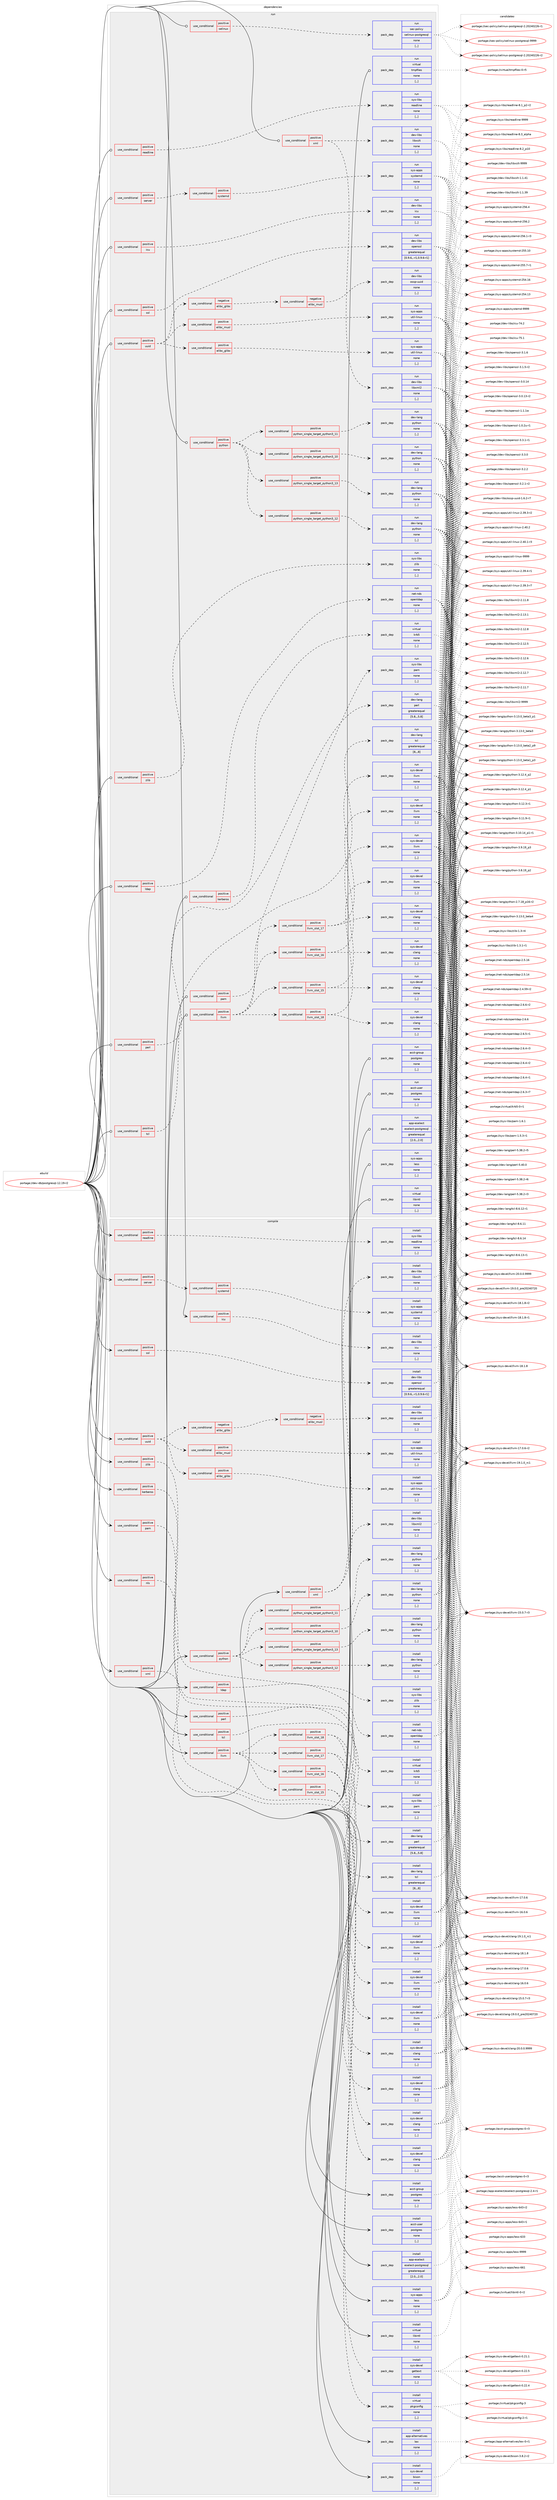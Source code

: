 digraph prolog {

# *************
# Graph options
# *************

newrank=true;
concentrate=true;
compound=true;
graph [rankdir=LR,fontname=Helvetica,fontsize=10,ranksep=1.5];#, ranksep=2.5, nodesep=0.2];
edge  [arrowhead=vee];
node  [fontname=Helvetica,fontsize=10];

# **********
# The ebuild
# **********

subgraph cluster_leftcol {
color=gray;
label=<<i>ebuild</i>>;
id [label="portage://dev-db/postgresql-12.19-r2", color=red, width=4, href="../dev-db/postgresql-12.19-r2.svg"];
}

# ****************
# The dependencies
# ****************

subgraph cluster_midcol {
color=gray;
label=<<i>dependencies</i>>;
subgraph cluster_compile {
fillcolor="#eeeeee";
style=filled;
label=<<i>compile</i>>;
subgraph cond18715 {
dependency71005 [label=<<TABLE BORDER="0" CELLBORDER="1" CELLSPACING="0" CELLPADDING="4"><TR><TD ROWSPAN="3" CELLPADDING="10">use_conditional</TD></TR><TR><TD>positive</TD></TR><TR><TD>icu</TD></TR></TABLE>>, shape=none, color=red];
subgraph pack51340 {
dependency71006 [label=<<TABLE BORDER="0" CELLBORDER="1" CELLSPACING="0" CELLPADDING="4" WIDTH="220"><TR><TD ROWSPAN="6" CELLPADDING="30">pack_dep</TD></TR><TR><TD WIDTH="110">install</TD></TR><TR><TD>dev-libs</TD></TR><TR><TD>icu</TD></TR><TR><TD>none</TD></TR><TR><TD>[,,]</TD></TR></TABLE>>, shape=none, color=blue];
}
dependency71005:e -> dependency71006:w [weight=20,style="dashed",arrowhead="vee"];
}
id:e -> dependency71005:w [weight=20,style="solid",arrowhead="vee"];
subgraph cond18716 {
dependency71007 [label=<<TABLE BORDER="0" CELLBORDER="1" CELLSPACING="0" CELLPADDING="4"><TR><TD ROWSPAN="3" CELLPADDING="10">use_conditional</TD></TR><TR><TD>positive</TD></TR><TR><TD>kerberos</TD></TR></TABLE>>, shape=none, color=red];
subgraph pack51341 {
dependency71008 [label=<<TABLE BORDER="0" CELLBORDER="1" CELLSPACING="0" CELLPADDING="4" WIDTH="220"><TR><TD ROWSPAN="6" CELLPADDING="30">pack_dep</TD></TR><TR><TD WIDTH="110">install</TD></TR><TR><TD>virtual</TD></TR><TR><TD>krb5</TD></TR><TR><TD>none</TD></TR><TR><TD>[,,]</TD></TR></TABLE>>, shape=none, color=blue];
}
dependency71007:e -> dependency71008:w [weight=20,style="dashed",arrowhead="vee"];
}
id:e -> dependency71007:w [weight=20,style="solid",arrowhead="vee"];
subgraph cond18717 {
dependency71009 [label=<<TABLE BORDER="0" CELLBORDER="1" CELLSPACING="0" CELLPADDING="4"><TR><TD ROWSPAN="3" CELLPADDING="10">use_conditional</TD></TR><TR><TD>positive</TD></TR><TR><TD>ldap</TD></TR></TABLE>>, shape=none, color=red];
subgraph pack51342 {
dependency71010 [label=<<TABLE BORDER="0" CELLBORDER="1" CELLSPACING="0" CELLPADDING="4" WIDTH="220"><TR><TD ROWSPAN="6" CELLPADDING="30">pack_dep</TD></TR><TR><TD WIDTH="110">install</TD></TR><TR><TD>net-nds</TD></TR><TR><TD>openldap</TD></TR><TR><TD>none</TD></TR><TR><TD>[,,]</TD></TR></TABLE>>, shape=none, color=blue];
}
dependency71009:e -> dependency71010:w [weight=20,style="dashed",arrowhead="vee"];
}
id:e -> dependency71009:w [weight=20,style="solid",arrowhead="vee"];
subgraph cond18718 {
dependency71011 [label=<<TABLE BORDER="0" CELLBORDER="1" CELLSPACING="0" CELLPADDING="4"><TR><TD ROWSPAN="3" CELLPADDING="10">use_conditional</TD></TR><TR><TD>positive</TD></TR><TR><TD>llvm</TD></TR></TABLE>>, shape=none, color=red];
subgraph cond18719 {
dependency71012 [label=<<TABLE BORDER="0" CELLBORDER="1" CELLSPACING="0" CELLPADDING="4"><TR><TD ROWSPAN="3" CELLPADDING="10">use_conditional</TD></TR><TR><TD>positive</TD></TR><TR><TD>llvm_slot_15</TD></TR></TABLE>>, shape=none, color=red];
subgraph pack51343 {
dependency71013 [label=<<TABLE BORDER="0" CELLBORDER="1" CELLSPACING="0" CELLPADDING="4" WIDTH="220"><TR><TD ROWSPAN="6" CELLPADDING="30">pack_dep</TD></TR><TR><TD WIDTH="110">install</TD></TR><TR><TD>sys-devel</TD></TR><TR><TD>clang</TD></TR><TR><TD>none</TD></TR><TR><TD>[,,]</TD></TR></TABLE>>, shape=none, color=blue];
}
dependency71012:e -> dependency71013:w [weight=20,style="dashed",arrowhead="vee"];
subgraph pack51344 {
dependency71014 [label=<<TABLE BORDER="0" CELLBORDER="1" CELLSPACING="0" CELLPADDING="4" WIDTH="220"><TR><TD ROWSPAN="6" CELLPADDING="30">pack_dep</TD></TR><TR><TD WIDTH="110">install</TD></TR><TR><TD>sys-devel</TD></TR><TR><TD>llvm</TD></TR><TR><TD>none</TD></TR><TR><TD>[,,]</TD></TR></TABLE>>, shape=none, color=blue];
}
dependency71012:e -> dependency71014:w [weight=20,style="dashed",arrowhead="vee"];
}
dependency71011:e -> dependency71012:w [weight=20,style="dashed",arrowhead="vee"];
subgraph cond18720 {
dependency71015 [label=<<TABLE BORDER="0" CELLBORDER="1" CELLSPACING="0" CELLPADDING="4"><TR><TD ROWSPAN="3" CELLPADDING="10">use_conditional</TD></TR><TR><TD>positive</TD></TR><TR><TD>llvm_slot_16</TD></TR></TABLE>>, shape=none, color=red];
subgraph pack51345 {
dependency71016 [label=<<TABLE BORDER="0" CELLBORDER="1" CELLSPACING="0" CELLPADDING="4" WIDTH="220"><TR><TD ROWSPAN="6" CELLPADDING="30">pack_dep</TD></TR><TR><TD WIDTH="110">install</TD></TR><TR><TD>sys-devel</TD></TR><TR><TD>clang</TD></TR><TR><TD>none</TD></TR><TR><TD>[,,]</TD></TR></TABLE>>, shape=none, color=blue];
}
dependency71015:e -> dependency71016:w [weight=20,style="dashed",arrowhead="vee"];
subgraph pack51346 {
dependency71017 [label=<<TABLE BORDER="0" CELLBORDER="1" CELLSPACING="0" CELLPADDING="4" WIDTH="220"><TR><TD ROWSPAN="6" CELLPADDING="30">pack_dep</TD></TR><TR><TD WIDTH="110">install</TD></TR><TR><TD>sys-devel</TD></TR><TR><TD>llvm</TD></TR><TR><TD>none</TD></TR><TR><TD>[,,]</TD></TR></TABLE>>, shape=none, color=blue];
}
dependency71015:e -> dependency71017:w [weight=20,style="dashed",arrowhead="vee"];
}
dependency71011:e -> dependency71015:w [weight=20,style="dashed",arrowhead="vee"];
subgraph cond18721 {
dependency71018 [label=<<TABLE BORDER="0" CELLBORDER="1" CELLSPACING="0" CELLPADDING="4"><TR><TD ROWSPAN="3" CELLPADDING="10">use_conditional</TD></TR><TR><TD>positive</TD></TR><TR><TD>llvm_slot_17</TD></TR></TABLE>>, shape=none, color=red];
subgraph pack51347 {
dependency71019 [label=<<TABLE BORDER="0" CELLBORDER="1" CELLSPACING="0" CELLPADDING="4" WIDTH="220"><TR><TD ROWSPAN="6" CELLPADDING="30">pack_dep</TD></TR><TR><TD WIDTH="110">install</TD></TR><TR><TD>sys-devel</TD></TR><TR><TD>clang</TD></TR><TR><TD>none</TD></TR><TR><TD>[,,]</TD></TR></TABLE>>, shape=none, color=blue];
}
dependency71018:e -> dependency71019:w [weight=20,style="dashed",arrowhead="vee"];
subgraph pack51348 {
dependency71020 [label=<<TABLE BORDER="0" CELLBORDER="1" CELLSPACING="0" CELLPADDING="4" WIDTH="220"><TR><TD ROWSPAN="6" CELLPADDING="30">pack_dep</TD></TR><TR><TD WIDTH="110">install</TD></TR><TR><TD>sys-devel</TD></TR><TR><TD>llvm</TD></TR><TR><TD>none</TD></TR><TR><TD>[,,]</TD></TR></TABLE>>, shape=none, color=blue];
}
dependency71018:e -> dependency71020:w [weight=20,style="dashed",arrowhead="vee"];
}
dependency71011:e -> dependency71018:w [weight=20,style="dashed",arrowhead="vee"];
subgraph cond18722 {
dependency71021 [label=<<TABLE BORDER="0" CELLBORDER="1" CELLSPACING="0" CELLPADDING="4"><TR><TD ROWSPAN="3" CELLPADDING="10">use_conditional</TD></TR><TR><TD>positive</TD></TR><TR><TD>llvm_slot_18</TD></TR></TABLE>>, shape=none, color=red];
subgraph pack51349 {
dependency71022 [label=<<TABLE BORDER="0" CELLBORDER="1" CELLSPACING="0" CELLPADDING="4" WIDTH="220"><TR><TD ROWSPAN="6" CELLPADDING="30">pack_dep</TD></TR><TR><TD WIDTH="110">install</TD></TR><TR><TD>sys-devel</TD></TR><TR><TD>clang</TD></TR><TR><TD>none</TD></TR><TR><TD>[,,]</TD></TR></TABLE>>, shape=none, color=blue];
}
dependency71021:e -> dependency71022:w [weight=20,style="dashed",arrowhead="vee"];
subgraph pack51350 {
dependency71023 [label=<<TABLE BORDER="0" CELLBORDER="1" CELLSPACING="0" CELLPADDING="4" WIDTH="220"><TR><TD ROWSPAN="6" CELLPADDING="30">pack_dep</TD></TR><TR><TD WIDTH="110">install</TD></TR><TR><TD>sys-devel</TD></TR><TR><TD>llvm</TD></TR><TR><TD>none</TD></TR><TR><TD>[,,]</TD></TR></TABLE>>, shape=none, color=blue];
}
dependency71021:e -> dependency71023:w [weight=20,style="dashed",arrowhead="vee"];
}
dependency71011:e -> dependency71021:w [weight=20,style="dashed",arrowhead="vee"];
}
id:e -> dependency71011:w [weight=20,style="solid",arrowhead="vee"];
subgraph cond18723 {
dependency71024 [label=<<TABLE BORDER="0" CELLBORDER="1" CELLSPACING="0" CELLPADDING="4"><TR><TD ROWSPAN="3" CELLPADDING="10">use_conditional</TD></TR><TR><TD>positive</TD></TR><TR><TD>nls</TD></TR></TABLE>>, shape=none, color=red];
subgraph pack51351 {
dependency71025 [label=<<TABLE BORDER="0" CELLBORDER="1" CELLSPACING="0" CELLPADDING="4" WIDTH="220"><TR><TD ROWSPAN="6" CELLPADDING="30">pack_dep</TD></TR><TR><TD WIDTH="110">install</TD></TR><TR><TD>sys-devel</TD></TR><TR><TD>gettext</TD></TR><TR><TD>none</TD></TR><TR><TD>[,,]</TD></TR></TABLE>>, shape=none, color=blue];
}
dependency71024:e -> dependency71025:w [weight=20,style="dashed",arrowhead="vee"];
}
id:e -> dependency71024:w [weight=20,style="solid",arrowhead="vee"];
subgraph cond18724 {
dependency71026 [label=<<TABLE BORDER="0" CELLBORDER="1" CELLSPACING="0" CELLPADDING="4"><TR><TD ROWSPAN="3" CELLPADDING="10">use_conditional</TD></TR><TR><TD>positive</TD></TR><TR><TD>pam</TD></TR></TABLE>>, shape=none, color=red];
subgraph pack51352 {
dependency71027 [label=<<TABLE BORDER="0" CELLBORDER="1" CELLSPACING="0" CELLPADDING="4" WIDTH="220"><TR><TD ROWSPAN="6" CELLPADDING="30">pack_dep</TD></TR><TR><TD WIDTH="110">install</TD></TR><TR><TD>sys-libs</TD></TR><TR><TD>pam</TD></TR><TR><TD>none</TD></TR><TR><TD>[,,]</TD></TR></TABLE>>, shape=none, color=blue];
}
dependency71026:e -> dependency71027:w [weight=20,style="dashed",arrowhead="vee"];
}
id:e -> dependency71026:w [weight=20,style="solid",arrowhead="vee"];
subgraph cond18725 {
dependency71028 [label=<<TABLE BORDER="0" CELLBORDER="1" CELLSPACING="0" CELLPADDING="4"><TR><TD ROWSPAN="3" CELLPADDING="10">use_conditional</TD></TR><TR><TD>positive</TD></TR><TR><TD>perl</TD></TR></TABLE>>, shape=none, color=red];
subgraph pack51353 {
dependency71029 [label=<<TABLE BORDER="0" CELLBORDER="1" CELLSPACING="0" CELLPADDING="4" WIDTH="220"><TR><TD ROWSPAN="6" CELLPADDING="30">pack_dep</TD></TR><TR><TD WIDTH="110">install</TD></TR><TR><TD>dev-lang</TD></TR><TR><TD>perl</TD></TR><TR><TD>greaterequal</TD></TR><TR><TD>[5.8,,,5.8]</TD></TR></TABLE>>, shape=none, color=blue];
}
dependency71028:e -> dependency71029:w [weight=20,style="dashed",arrowhead="vee"];
}
id:e -> dependency71028:w [weight=20,style="solid",arrowhead="vee"];
subgraph cond18726 {
dependency71030 [label=<<TABLE BORDER="0" CELLBORDER="1" CELLSPACING="0" CELLPADDING="4"><TR><TD ROWSPAN="3" CELLPADDING="10">use_conditional</TD></TR><TR><TD>positive</TD></TR><TR><TD>python</TD></TR></TABLE>>, shape=none, color=red];
subgraph cond18727 {
dependency71031 [label=<<TABLE BORDER="0" CELLBORDER="1" CELLSPACING="0" CELLPADDING="4"><TR><TD ROWSPAN="3" CELLPADDING="10">use_conditional</TD></TR><TR><TD>positive</TD></TR><TR><TD>python_single_target_python3_10</TD></TR></TABLE>>, shape=none, color=red];
subgraph pack51354 {
dependency71032 [label=<<TABLE BORDER="0" CELLBORDER="1" CELLSPACING="0" CELLPADDING="4" WIDTH="220"><TR><TD ROWSPAN="6" CELLPADDING="30">pack_dep</TD></TR><TR><TD WIDTH="110">install</TD></TR><TR><TD>dev-lang</TD></TR><TR><TD>python</TD></TR><TR><TD>none</TD></TR><TR><TD>[,,]</TD></TR></TABLE>>, shape=none, color=blue];
}
dependency71031:e -> dependency71032:w [weight=20,style="dashed",arrowhead="vee"];
}
dependency71030:e -> dependency71031:w [weight=20,style="dashed",arrowhead="vee"];
subgraph cond18728 {
dependency71033 [label=<<TABLE BORDER="0" CELLBORDER="1" CELLSPACING="0" CELLPADDING="4"><TR><TD ROWSPAN="3" CELLPADDING="10">use_conditional</TD></TR><TR><TD>positive</TD></TR><TR><TD>python_single_target_python3_11</TD></TR></TABLE>>, shape=none, color=red];
subgraph pack51355 {
dependency71034 [label=<<TABLE BORDER="0" CELLBORDER="1" CELLSPACING="0" CELLPADDING="4" WIDTH="220"><TR><TD ROWSPAN="6" CELLPADDING="30">pack_dep</TD></TR><TR><TD WIDTH="110">install</TD></TR><TR><TD>dev-lang</TD></TR><TR><TD>python</TD></TR><TR><TD>none</TD></TR><TR><TD>[,,]</TD></TR></TABLE>>, shape=none, color=blue];
}
dependency71033:e -> dependency71034:w [weight=20,style="dashed",arrowhead="vee"];
}
dependency71030:e -> dependency71033:w [weight=20,style="dashed",arrowhead="vee"];
subgraph cond18729 {
dependency71035 [label=<<TABLE BORDER="0" CELLBORDER="1" CELLSPACING="0" CELLPADDING="4"><TR><TD ROWSPAN="3" CELLPADDING="10">use_conditional</TD></TR><TR><TD>positive</TD></TR><TR><TD>python_single_target_python3_12</TD></TR></TABLE>>, shape=none, color=red];
subgraph pack51356 {
dependency71036 [label=<<TABLE BORDER="0" CELLBORDER="1" CELLSPACING="0" CELLPADDING="4" WIDTH="220"><TR><TD ROWSPAN="6" CELLPADDING="30">pack_dep</TD></TR><TR><TD WIDTH="110">install</TD></TR><TR><TD>dev-lang</TD></TR><TR><TD>python</TD></TR><TR><TD>none</TD></TR><TR><TD>[,,]</TD></TR></TABLE>>, shape=none, color=blue];
}
dependency71035:e -> dependency71036:w [weight=20,style="dashed",arrowhead="vee"];
}
dependency71030:e -> dependency71035:w [weight=20,style="dashed",arrowhead="vee"];
subgraph cond18730 {
dependency71037 [label=<<TABLE BORDER="0" CELLBORDER="1" CELLSPACING="0" CELLPADDING="4"><TR><TD ROWSPAN="3" CELLPADDING="10">use_conditional</TD></TR><TR><TD>positive</TD></TR><TR><TD>python_single_target_python3_13</TD></TR></TABLE>>, shape=none, color=red];
subgraph pack51357 {
dependency71038 [label=<<TABLE BORDER="0" CELLBORDER="1" CELLSPACING="0" CELLPADDING="4" WIDTH="220"><TR><TD ROWSPAN="6" CELLPADDING="30">pack_dep</TD></TR><TR><TD WIDTH="110">install</TD></TR><TR><TD>dev-lang</TD></TR><TR><TD>python</TD></TR><TR><TD>none</TD></TR><TR><TD>[,,]</TD></TR></TABLE>>, shape=none, color=blue];
}
dependency71037:e -> dependency71038:w [weight=20,style="dashed",arrowhead="vee"];
}
dependency71030:e -> dependency71037:w [weight=20,style="dashed",arrowhead="vee"];
}
id:e -> dependency71030:w [weight=20,style="solid",arrowhead="vee"];
subgraph cond18731 {
dependency71039 [label=<<TABLE BORDER="0" CELLBORDER="1" CELLSPACING="0" CELLPADDING="4"><TR><TD ROWSPAN="3" CELLPADDING="10">use_conditional</TD></TR><TR><TD>positive</TD></TR><TR><TD>readline</TD></TR></TABLE>>, shape=none, color=red];
subgraph pack51358 {
dependency71040 [label=<<TABLE BORDER="0" CELLBORDER="1" CELLSPACING="0" CELLPADDING="4" WIDTH="220"><TR><TD ROWSPAN="6" CELLPADDING="30">pack_dep</TD></TR><TR><TD WIDTH="110">install</TD></TR><TR><TD>sys-libs</TD></TR><TR><TD>readline</TD></TR><TR><TD>none</TD></TR><TR><TD>[,,]</TD></TR></TABLE>>, shape=none, color=blue];
}
dependency71039:e -> dependency71040:w [weight=20,style="dashed",arrowhead="vee"];
}
id:e -> dependency71039:w [weight=20,style="solid",arrowhead="vee"];
subgraph cond18732 {
dependency71041 [label=<<TABLE BORDER="0" CELLBORDER="1" CELLSPACING="0" CELLPADDING="4"><TR><TD ROWSPAN="3" CELLPADDING="10">use_conditional</TD></TR><TR><TD>positive</TD></TR><TR><TD>server</TD></TR></TABLE>>, shape=none, color=red];
subgraph cond18733 {
dependency71042 [label=<<TABLE BORDER="0" CELLBORDER="1" CELLSPACING="0" CELLPADDING="4"><TR><TD ROWSPAN="3" CELLPADDING="10">use_conditional</TD></TR><TR><TD>positive</TD></TR><TR><TD>systemd</TD></TR></TABLE>>, shape=none, color=red];
subgraph pack51359 {
dependency71043 [label=<<TABLE BORDER="0" CELLBORDER="1" CELLSPACING="0" CELLPADDING="4" WIDTH="220"><TR><TD ROWSPAN="6" CELLPADDING="30">pack_dep</TD></TR><TR><TD WIDTH="110">install</TD></TR><TR><TD>sys-apps</TD></TR><TR><TD>systemd</TD></TR><TR><TD>none</TD></TR><TR><TD>[,,]</TD></TR></TABLE>>, shape=none, color=blue];
}
dependency71042:e -> dependency71043:w [weight=20,style="dashed",arrowhead="vee"];
}
dependency71041:e -> dependency71042:w [weight=20,style="dashed",arrowhead="vee"];
}
id:e -> dependency71041:w [weight=20,style="solid",arrowhead="vee"];
subgraph cond18734 {
dependency71044 [label=<<TABLE BORDER="0" CELLBORDER="1" CELLSPACING="0" CELLPADDING="4"><TR><TD ROWSPAN="3" CELLPADDING="10">use_conditional</TD></TR><TR><TD>positive</TD></TR><TR><TD>ssl</TD></TR></TABLE>>, shape=none, color=red];
subgraph pack51360 {
dependency71045 [label=<<TABLE BORDER="0" CELLBORDER="1" CELLSPACING="0" CELLPADDING="4" WIDTH="220"><TR><TD ROWSPAN="6" CELLPADDING="30">pack_dep</TD></TR><TR><TD WIDTH="110">install</TD></TR><TR><TD>dev-libs</TD></TR><TR><TD>openssl</TD></TR><TR><TD>greaterequal</TD></TR><TR><TD>[0.9.6,,-r1,0.9.6-r1]</TD></TR></TABLE>>, shape=none, color=blue];
}
dependency71044:e -> dependency71045:w [weight=20,style="dashed",arrowhead="vee"];
}
id:e -> dependency71044:w [weight=20,style="solid",arrowhead="vee"];
subgraph cond18735 {
dependency71046 [label=<<TABLE BORDER="0" CELLBORDER="1" CELLSPACING="0" CELLPADDING="4"><TR><TD ROWSPAN="3" CELLPADDING="10">use_conditional</TD></TR><TR><TD>positive</TD></TR><TR><TD>tcl</TD></TR></TABLE>>, shape=none, color=red];
subgraph pack51361 {
dependency71047 [label=<<TABLE BORDER="0" CELLBORDER="1" CELLSPACING="0" CELLPADDING="4" WIDTH="220"><TR><TD ROWSPAN="6" CELLPADDING="30">pack_dep</TD></TR><TR><TD WIDTH="110">install</TD></TR><TR><TD>dev-lang</TD></TR><TR><TD>tcl</TD></TR><TR><TD>greaterequal</TD></TR><TR><TD>[8,,,8]</TD></TR></TABLE>>, shape=none, color=blue];
}
dependency71046:e -> dependency71047:w [weight=20,style="dashed",arrowhead="vee"];
}
id:e -> dependency71046:w [weight=20,style="solid",arrowhead="vee"];
subgraph cond18736 {
dependency71048 [label=<<TABLE BORDER="0" CELLBORDER="1" CELLSPACING="0" CELLPADDING="4"><TR><TD ROWSPAN="3" CELLPADDING="10">use_conditional</TD></TR><TR><TD>positive</TD></TR><TR><TD>uuid</TD></TR></TABLE>>, shape=none, color=red];
subgraph cond18737 {
dependency71049 [label=<<TABLE BORDER="0" CELLBORDER="1" CELLSPACING="0" CELLPADDING="4"><TR><TD ROWSPAN="3" CELLPADDING="10">use_conditional</TD></TR><TR><TD>positive</TD></TR><TR><TD>elibc_glibc</TD></TR></TABLE>>, shape=none, color=red];
subgraph pack51362 {
dependency71050 [label=<<TABLE BORDER="0" CELLBORDER="1" CELLSPACING="0" CELLPADDING="4" WIDTH="220"><TR><TD ROWSPAN="6" CELLPADDING="30">pack_dep</TD></TR><TR><TD WIDTH="110">install</TD></TR><TR><TD>sys-apps</TD></TR><TR><TD>util-linux</TD></TR><TR><TD>none</TD></TR><TR><TD>[,,]</TD></TR></TABLE>>, shape=none, color=blue];
}
dependency71049:e -> dependency71050:w [weight=20,style="dashed",arrowhead="vee"];
}
dependency71048:e -> dependency71049:w [weight=20,style="dashed",arrowhead="vee"];
subgraph cond18738 {
dependency71051 [label=<<TABLE BORDER="0" CELLBORDER="1" CELLSPACING="0" CELLPADDING="4"><TR><TD ROWSPAN="3" CELLPADDING="10">use_conditional</TD></TR><TR><TD>positive</TD></TR><TR><TD>elibc_musl</TD></TR></TABLE>>, shape=none, color=red];
subgraph pack51363 {
dependency71052 [label=<<TABLE BORDER="0" CELLBORDER="1" CELLSPACING="0" CELLPADDING="4" WIDTH="220"><TR><TD ROWSPAN="6" CELLPADDING="30">pack_dep</TD></TR><TR><TD WIDTH="110">install</TD></TR><TR><TD>sys-apps</TD></TR><TR><TD>util-linux</TD></TR><TR><TD>none</TD></TR><TR><TD>[,,]</TD></TR></TABLE>>, shape=none, color=blue];
}
dependency71051:e -> dependency71052:w [weight=20,style="dashed",arrowhead="vee"];
}
dependency71048:e -> dependency71051:w [weight=20,style="dashed",arrowhead="vee"];
subgraph cond18739 {
dependency71053 [label=<<TABLE BORDER="0" CELLBORDER="1" CELLSPACING="0" CELLPADDING="4"><TR><TD ROWSPAN="3" CELLPADDING="10">use_conditional</TD></TR><TR><TD>negative</TD></TR><TR><TD>elibc_glibc</TD></TR></TABLE>>, shape=none, color=red];
subgraph cond18740 {
dependency71054 [label=<<TABLE BORDER="0" CELLBORDER="1" CELLSPACING="0" CELLPADDING="4"><TR><TD ROWSPAN="3" CELLPADDING="10">use_conditional</TD></TR><TR><TD>negative</TD></TR><TR><TD>elibc_musl</TD></TR></TABLE>>, shape=none, color=red];
subgraph pack51364 {
dependency71055 [label=<<TABLE BORDER="0" CELLBORDER="1" CELLSPACING="0" CELLPADDING="4" WIDTH="220"><TR><TD ROWSPAN="6" CELLPADDING="30">pack_dep</TD></TR><TR><TD WIDTH="110">install</TD></TR><TR><TD>dev-libs</TD></TR><TR><TD>ossp-uuid</TD></TR><TR><TD>none</TD></TR><TR><TD>[,,]</TD></TR></TABLE>>, shape=none, color=blue];
}
dependency71054:e -> dependency71055:w [weight=20,style="dashed",arrowhead="vee"];
}
dependency71053:e -> dependency71054:w [weight=20,style="dashed",arrowhead="vee"];
}
dependency71048:e -> dependency71053:w [weight=20,style="dashed",arrowhead="vee"];
}
id:e -> dependency71048:w [weight=20,style="solid",arrowhead="vee"];
subgraph cond18741 {
dependency71056 [label=<<TABLE BORDER="0" CELLBORDER="1" CELLSPACING="0" CELLPADDING="4"><TR><TD ROWSPAN="3" CELLPADDING="10">use_conditional</TD></TR><TR><TD>positive</TD></TR><TR><TD>xml</TD></TR></TABLE>>, shape=none, color=red];
subgraph pack51365 {
dependency71057 [label=<<TABLE BORDER="0" CELLBORDER="1" CELLSPACING="0" CELLPADDING="4" WIDTH="220"><TR><TD ROWSPAN="6" CELLPADDING="30">pack_dep</TD></TR><TR><TD WIDTH="110">install</TD></TR><TR><TD>dev-libs</TD></TR><TR><TD>libxml2</TD></TR><TR><TD>none</TD></TR><TR><TD>[,,]</TD></TR></TABLE>>, shape=none, color=blue];
}
dependency71056:e -> dependency71057:w [weight=20,style="dashed",arrowhead="vee"];
subgraph pack51366 {
dependency71058 [label=<<TABLE BORDER="0" CELLBORDER="1" CELLSPACING="0" CELLPADDING="4" WIDTH="220"><TR><TD ROWSPAN="6" CELLPADDING="30">pack_dep</TD></TR><TR><TD WIDTH="110">install</TD></TR><TR><TD>dev-libs</TD></TR><TR><TD>libxslt</TD></TR><TR><TD>none</TD></TR><TR><TD>[,,]</TD></TR></TABLE>>, shape=none, color=blue];
}
dependency71056:e -> dependency71058:w [weight=20,style="dashed",arrowhead="vee"];
}
id:e -> dependency71056:w [weight=20,style="solid",arrowhead="vee"];
subgraph cond18742 {
dependency71059 [label=<<TABLE BORDER="0" CELLBORDER="1" CELLSPACING="0" CELLPADDING="4"><TR><TD ROWSPAN="3" CELLPADDING="10">use_conditional</TD></TR><TR><TD>positive</TD></TR><TR><TD>xml</TD></TR></TABLE>>, shape=none, color=red];
subgraph pack51367 {
dependency71060 [label=<<TABLE BORDER="0" CELLBORDER="1" CELLSPACING="0" CELLPADDING="4" WIDTH="220"><TR><TD ROWSPAN="6" CELLPADDING="30">pack_dep</TD></TR><TR><TD WIDTH="110">install</TD></TR><TR><TD>virtual</TD></TR><TR><TD>pkgconfig</TD></TR><TR><TD>none</TD></TR><TR><TD>[,,]</TD></TR></TABLE>>, shape=none, color=blue];
}
dependency71059:e -> dependency71060:w [weight=20,style="dashed",arrowhead="vee"];
}
id:e -> dependency71059:w [weight=20,style="solid",arrowhead="vee"];
subgraph cond18743 {
dependency71061 [label=<<TABLE BORDER="0" CELLBORDER="1" CELLSPACING="0" CELLPADDING="4"><TR><TD ROWSPAN="3" CELLPADDING="10">use_conditional</TD></TR><TR><TD>positive</TD></TR><TR><TD>zlib</TD></TR></TABLE>>, shape=none, color=red];
subgraph pack51368 {
dependency71062 [label=<<TABLE BORDER="0" CELLBORDER="1" CELLSPACING="0" CELLPADDING="4" WIDTH="220"><TR><TD ROWSPAN="6" CELLPADDING="30">pack_dep</TD></TR><TR><TD WIDTH="110">install</TD></TR><TR><TD>sys-libs</TD></TR><TR><TD>zlib</TD></TR><TR><TD>none</TD></TR><TR><TD>[,,]</TD></TR></TABLE>>, shape=none, color=blue];
}
dependency71061:e -> dependency71062:w [weight=20,style="dashed",arrowhead="vee"];
}
id:e -> dependency71061:w [weight=20,style="solid",arrowhead="vee"];
subgraph pack51369 {
dependency71063 [label=<<TABLE BORDER="0" CELLBORDER="1" CELLSPACING="0" CELLPADDING="4" WIDTH="220"><TR><TD ROWSPAN="6" CELLPADDING="30">pack_dep</TD></TR><TR><TD WIDTH="110">install</TD></TR><TR><TD>acct-group</TD></TR><TR><TD>postgres</TD></TR><TR><TD>none</TD></TR><TR><TD>[,,]</TD></TR></TABLE>>, shape=none, color=blue];
}
id:e -> dependency71063:w [weight=20,style="solid",arrowhead="vee"];
subgraph pack51370 {
dependency71064 [label=<<TABLE BORDER="0" CELLBORDER="1" CELLSPACING="0" CELLPADDING="4" WIDTH="220"><TR><TD ROWSPAN="6" CELLPADDING="30">pack_dep</TD></TR><TR><TD WIDTH="110">install</TD></TR><TR><TD>acct-user</TD></TR><TR><TD>postgres</TD></TR><TR><TD>none</TD></TR><TR><TD>[,,]</TD></TR></TABLE>>, shape=none, color=blue];
}
id:e -> dependency71064:w [weight=20,style="solid",arrowhead="vee"];
subgraph pack51371 {
dependency71065 [label=<<TABLE BORDER="0" CELLBORDER="1" CELLSPACING="0" CELLPADDING="4" WIDTH="220"><TR><TD ROWSPAN="6" CELLPADDING="30">pack_dep</TD></TR><TR><TD WIDTH="110">install</TD></TR><TR><TD>app-alternatives</TD></TR><TR><TD>lex</TD></TR><TR><TD>none</TD></TR><TR><TD>[,,]</TD></TR></TABLE>>, shape=none, color=blue];
}
id:e -> dependency71065:w [weight=20,style="solid",arrowhead="vee"];
subgraph pack51372 {
dependency71066 [label=<<TABLE BORDER="0" CELLBORDER="1" CELLSPACING="0" CELLPADDING="4" WIDTH="220"><TR><TD ROWSPAN="6" CELLPADDING="30">pack_dep</TD></TR><TR><TD WIDTH="110">install</TD></TR><TR><TD>app-eselect</TD></TR><TR><TD>eselect-postgresql</TD></TR><TR><TD>greaterequal</TD></TR><TR><TD>[2.0,,,2.0]</TD></TR></TABLE>>, shape=none, color=blue];
}
id:e -> dependency71066:w [weight=20,style="solid",arrowhead="vee"];
subgraph pack51373 {
dependency71067 [label=<<TABLE BORDER="0" CELLBORDER="1" CELLSPACING="0" CELLPADDING="4" WIDTH="220"><TR><TD ROWSPAN="6" CELLPADDING="30">pack_dep</TD></TR><TR><TD WIDTH="110">install</TD></TR><TR><TD>sys-apps</TD></TR><TR><TD>less</TD></TR><TR><TD>none</TD></TR><TR><TD>[,,]</TD></TR></TABLE>>, shape=none, color=blue];
}
id:e -> dependency71067:w [weight=20,style="solid",arrowhead="vee"];
subgraph pack51374 {
dependency71068 [label=<<TABLE BORDER="0" CELLBORDER="1" CELLSPACING="0" CELLPADDING="4" WIDTH="220"><TR><TD ROWSPAN="6" CELLPADDING="30">pack_dep</TD></TR><TR><TD WIDTH="110">install</TD></TR><TR><TD>sys-devel</TD></TR><TR><TD>bison</TD></TR><TR><TD>none</TD></TR><TR><TD>[,,]</TD></TR></TABLE>>, shape=none, color=blue];
}
id:e -> dependency71068:w [weight=20,style="solid",arrowhead="vee"];
subgraph pack51375 {
dependency71069 [label=<<TABLE BORDER="0" CELLBORDER="1" CELLSPACING="0" CELLPADDING="4" WIDTH="220"><TR><TD ROWSPAN="6" CELLPADDING="30">pack_dep</TD></TR><TR><TD WIDTH="110">install</TD></TR><TR><TD>virtual</TD></TR><TR><TD>libintl</TD></TR><TR><TD>none</TD></TR><TR><TD>[,,]</TD></TR></TABLE>>, shape=none, color=blue];
}
id:e -> dependency71069:w [weight=20,style="solid",arrowhead="vee"];
}
subgraph cluster_compileandrun {
fillcolor="#eeeeee";
style=filled;
label=<<i>compile and run</i>>;
}
subgraph cluster_run {
fillcolor="#eeeeee";
style=filled;
label=<<i>run</i>>;
subgraph cond18744 {
dependency71070 [label=<<TABLE BORDER="0" CELLBORDER="1" CELLSPACING="0" CELLPADDING="4"><TR><TD ROWSPAN="3" CELLPADDING="10">use_conditional</TD></TR><TR><TD>positive</TD></TR><TR><TD>icu</TD></TR></TABLE>>, shape=none, color=red];
subgraph pack51376 {
dependency71071 [label=<<TABLE BORDER="0" CELLBORDER="1" CELLSPACING="0" CELLPADDING="4" WIDTH="220"><TR><TD ROWSPAN="6" CELLPADDING="30">pack_dep</TD></TR><TR><TD WIDTH="110">run</TD></TR><TR><TD>dev-libs</TD></TR><TR><TD>icu</TD></TR><TR><TD>none</TD></TR><TR><TD>[,,]</TD></TR></TABLE>>, shape=none, color=blue];
}
dependency71070:e -> dependency71071:w [weight=20,style="dashed",arrowhead="vee"];
}
id:e -> dependency71070:w [weight=20,style="solid",arrowhead="odot"];
subgraph cond18745 {
dependency71072 [label=<<TABLE BORDER="0" CELLBORDER="1" CELLSPACING="0" CELLPADDING="4"><TR><TD ROWSPAN="3" CELLPADDING="10">use_conditional</TD></TR><TR><TD>positive</TD></TR><TR><TD>kerberos</TD></TR></TABLE>>, shape=none, color=red];
subgraph pack51377 {
dependency71073 [label=<<TABLE BORDER="0" CELLBORDER="1" CELLSPACING="0" CELLPADDING="4" WIDTH="220"><TR><TD ROWSPAN="6" CELLPADDING="30">pack_dep</TD></TR><TR><TD WIDTH="110">run</TD></TR><TR><TD>virtual</TD></TR><TR><TD>krb5</TD></TR><TR><TD>none</TD></TR><TR><TD>[,,]</TD></TR></TABLE>>, shape=none, color=blue];
}
dependency71072:e -> dependency71073:w [weight=20,style="dashed",arrowhead="vee"];
}
id:e -> dependency71072:w [weight=20,style="solid",arrowhead="odot"];
subgraph cond18746 {
dependency71074 [label=<<TABLE BORDER="0" CELLBORDER="1" CELLSPACING="0" CELLPADDING="4"><TR><TD ROWSPAN="3" CELLPADDING="10">use_conditional</TD></TR><TR><TD>positive</TD></TR><TR><TD>ldap</TD></TR></TABLE>>, shape=none, color=red];
subgraph pack51378 {
dependency71075 [label=<<TABLE BORDER="0" CELLBORDER="1" CELLSPACING="0" CELLPADDING="4" WIDTH="220"><TR><TD ROWSPAN="6" CELLPADDING="30">pack_dep</TD></TR><TR><TD WIDTH="110">run</TD></TR><TR><TD>net-nds</TD></TR><TR><TD>openldap</TD></TR><TR><TD>none</TD></TR><TR><TD>[,,]</TD></TR></TABLE>>, shape=none, color=blue];
}
dependency71074:e -> dependency71075:w [weight=20,style="dashed",arrowhead="vee"];
}
id:e -> dependency71074:w [weight=20,style="solid",arrowhead="odot"];
subgraph cond18747 {
dependency71076 [label=<<TABLE BORDER="0" CELLBORDER="1" CELLSPACING="0" CELLPADDING="4"><TR><TD ROWSPAN="3" CELLPADDING="10">use_conditional</TD></TR><TR><TD>positive</TD></TR><TR><TD>llvm</TD></TR></TABLE>>, shape=none, color=red];
subgraph cond18748 {
dependency71077 [label=<<TABLE BORDER="0" CELLBORDER="1" CELLSPACING="0" CELLPADDING="4"><TR><TD ROWSPAN="3" CELLPADDING="10">use_conditional</TD></TR><TR><TD>positive</TD></TR><TR><TD>llvm_slot_15</TD></TR></TABLE>>, shape=none, color=red];
subgraph pack51379 {
dependency71078 [label=<<TABLE BORDER="0" CELLBORDER="1" CELLSPACING="0" CELLPADDING="4" WIDTH="220"><TR><TD ROWSPAN="6" CELLPADDING="30">pack_dep</TD></TR><TR><TD WIDTH="110">run</TD></TR><TR><TD>sys-devel</TD></TR><TR><TD>clang</TD></TR><TR><TD>none</TD></TR><TR><TD>[,,]</TD></TR></TABLE>>, shape=none, color=blue];
}
dependency71077:e -> dependency71078:w [weight=20,style="dashed",arrowhead="vee"];
subgraph pack51380 {
dependency71079 [label=<<TABLE BORDER="0" CELLBORDER="1" CELLSPACING="0" CELLPADDING="4" WIDTH="220"><TR><TD ROWSPAN="6" CELLPADDING="30">pack_dep</TD></TR><TR><TD WIDTH="110">run</TD></TR><TR><TD>sys-devel</TD></TR><TR><TD>llvm</TD></TR><TR><TD>none</TD></TR><TR><TD>[,,]</TD></TR></TABLE>>, shape=none, color=blue];
}
dependency71077:e -> dependency71079:w [weight=20,style="dashed",arrowhead="vee"];
}
dependency71076:e -> dependency71077:w [weight=20,style="dashed",arrowhead="vee"];
subgraph cond18749 {
dependency71080 [label=<<TABLE BORDER="0" CELLBORDER="1" CELLSPACING="0" CELLPADDING="4"><TR><TD ROWSPAN="3" CELLPADDING="10">use_conditional</TD></TR><TR><TD>positive</TD></TR><TR><TD>llvm_slot_16</TD></TR></TABLE>>, shape=none, color=red];
subgraph pack51381 {
dependency71081 [label=<<TABLE BORDER="0" CELLBORDER="1" CELLSPACING="0" CELLPADDING="4" WIDTH="220"><TR><TD ROWSPAN="6" CELLPADDING="30">pack_dep</TD></TR><TR><TD WIDTH="110">run</TD></TR><TR><TD>sys-devel</TD></TR><TR><TD>clang</TD></TR><TR><TD>none</TD></TR><TR><TD>[,,]</TD></TR></TABLE>>, shape=none, color=blue];
}
dependency71080:e -> dependency71081:w [weight=20,style="dashed",arrowhead="vee"];
subgraph pack51382 {
dependency71082 [label=<<TABLE BORDER="0" CELLBORDER="1" CELLSPACING="0" CELLPADDING="4" WIDTH="220"><TR><TD ROWSPAN="6" CELLPADDING="30">pack_dep</TD></TR><TR><TD WIDTH="110">run</TD></TR><TR><TD>sys-devel</TD></TR><TR><TD>llvm</TD></TR><TR><TD>none</TD></TR><TR><TD>[,,]</TD></TR></TABLE>>, shape=none, color=blue];
}
dependency71080:e -> dependency71082:w [weight=20,style="dashed",arrowhead="vee"];
}
dependency71076:e -> dependency71080:w [weight=20,style="dashed",arrowhead="vee"];
subgraph cond18750 {
dependency71083 [label=<<TABLE BORDER="0" CELLBORDER="1" CELLSPACING="0" CELLPADDING="4"><TR><TD ROWSPAN="3" CELLPADDING="10">use_conditional</TD></TR><TR><TD>positive</TD></TR><TR><TD>llvm_slot_17</TD></TR></TABLE>>, shape=none, color=red];
subgraph pack51383 {
dependency71084 [label=<<TABLE BORDER="0" CELLBORDER="1" CELLSPACING="0" CELLPADDING="4" WIDTH="220"><TR><TD ROWSPAN="6" CELLPADDING="30">pack_dep</TD></TR><TR><TD WIDTH="110">run</TD></TR><TR><TD>sys-devel</TD></TR><TR><TD>clang</TD></TR><TR><TD>none</TD></TR><TR><TD>[,,]</TD></TR></TABLE>>, shape=none, color=blue];
}
dependency71083:e -> dependency71084:w [weight=20,style="dashed",arrowhead="vee"];
subgraph pack51384 {
dependency71085 [label=<<TABLE BORDER="0" CELLBORDER="1" CELLSPACING="0" CELLPADDING="4" WIDTH="220"><TR><TD ROWSPAN="6" CELLPADDING="30">pack_dep</TD></TR><TR><TD WIDTH="110">run</TD></TR><TR><TD>sys-devel</TD></TR><TR><TD>llvm</TD></TR><TR><TD>none</TD></TR><TR><TD>[,,]</TD></TR></TABLE>>, shape=none, color=blue];
}
dependency71083:e -> dependency71085:w [weight=20,style="dashed",arrowhead="vee"];
}
dependency71076:e -> dependency71083:w [weight=20,style="dashed",arrowhead="vee"];
subgraph cond18751 {
dependency71086 [label=<<TABLE BORDER="0" CELLBORDER="1" CELLSPACING="0" CELLPADDING="4"><TR><TD ROWSPAN="3" CELLPADDING="10">use_conditional</TD></TR><TR><TD>positive</TD></TR><TR><TD>llvm_slot_18</TD></TR></TABLE>>, shape=none, color=red];
subgraph pack51385 {
dependency71087 [label=<<TABLE BORDER="0" CELLBORDER="1" CELLSPACING="0" CELLPADDING="4" WIDTH="220"><TR><TD ROWSPAN="6" CELLPADDING="30">pack_dep</TD></TR><TR><TD WIDTH="110">run</TD></TR><TR><TD>sys-devel</TD></TR><TR><TD>clang</TD></TR><TR><TD>none</TD></TR><TR><TD>[,,]</TD></TR></TABLE>>, shape=none, color=blue];
}
dependency71086:e -> dependency71087:w [weight=20,style="dashed",arrowhead="vee"];
subgraph pack51386 {
dependency71088 [label=<<TABLE BORDER="0" CELLBORDER="1" CELLSPACING="0" CELLPADDING="4" WIDTH="220"><TR><TD ROWSPAN="6" CELLPADDING="30">pack_dep</TD></TR><TR><TD WIDTH="110">run</TD></TR><TR><TD>sys-devel</TD></TR><TR><TD>llvm</TD></TR><TR><TD>none</TD></TR><TR><TD>[,,]</TD></TR></TABLE>>, shape=none, color=blue];
}
dependency71086:e -> dependency71088:w [weight=20,style="dashed",arrowhead="vee"];
}
dependency71076:e -> dependency71086:w [weight=20,style="dashed",arrowhead="vee"];
}
id:e -> dependency71076:w [weight=20,style="solid",arrowhead="odot"];
subgraph cond18752 {
dependency71089 [label=<<TABLE BORDER="0" CELLBORDER="1" CELLSPACING="0" CELLPADDING="4"><TR><TD ROWSPAN="3" CELLPADDING="10">use_conditional</TD></TR><TR><TD>positive</TD></TR><TR><TD>pam</TD></TR></TABLE>>, shape=none, color=red];
subgraph pack51387 {
dependency71090 [label=<<TABLE BORDER="0" CELLBORDER="1" CELLSPACING="0" CELLPADDING="4" WIDTH="220"><TR><TD ROWSPAN="6" CELLPADDING="30">pack_dep</TD></TR><TR><TD WIDTH="110">run</TD></TR><TR><TD>sys-libs</TD></TR><TR><TD>pam</TD></TR><TR><TD>none</TD></TR><TR><TD>[,,]</TD></TR></TABLE>>, shape=none, color=blue];
}
dependency71089:e -> dependency71090:w [weight=20,style="dashed",arrowhead="vee"];
}
id:e -> dependency71089:w [weight=20,style="solid",arrowhead="odot"];
subgraph cond18753 {
dependency71091 [label=<<TABLE BORDER="0" CELLBORDER="1" CELLSPACING="0" CELLPADDING="4"><TR><TD ROWSPAN="3" CELLPADDING="10">use_conditional</TD></TR><TR><TD>positive</TD></TR><TR><TD>perl</TD></TR></TABLE>>, shape=none, color=red];
subgraph pack51388 {
dependency71092 [label=<<TABLE BORDER="0" CELLBORDER="1" CELLSPACING="0" CELLPADDING="4" WIDTH="220"><TR><TD ROWSPAN="6" CELLPADDING="30">pack_dep</TD></TR><TR><TD WIDTH="110">run</TD></TR><TR><TD>dev-lang</TD></TR><TR><TD>perl</TD></TR><TR><TD>greaterequal</TD></TR><TR><TD>[5.8,,,5.8]</TD></TR></TABLE>>, shape=none, color=blue];
}
dependency71091:e -> dependency71092:w [weight=20,style="dashed",arrowhead="vee"];
}
id:e -> dependency71091:w [weight=20,style="solid",arrowhead="odot"];
subgraph cond18754 {
dependency71093 [label=<<TABLE BORDER="0" CELLBORDER="1" CELLSPACING="0" CELLPADDING="4"><TR><TD ROWSPAN="3" CELLPADDING="10">use_conditional</TD></TR><TR><TD>positive</TD></TR><TR><TD>python</TD></TR></TABLE>>, shape=none, color=red];
subgraph cond18755 {
dependency71094 [label=<<TABLE BORDER="0" CELLBORDER="1" CELLSPACING="0" CELLPADDING="4"><TR><TD ROWSPAN="3" CELLPADDING="10">use_conditional</TD></TR><TR><TD>positive</TD></TR><TR><TD>python_single_target_python3_10</TD></TR></TABLE>>, shape=none, color=red];
subgraph pack51389 {
dependency71095 [label=<<TABLE BORDER="0" CELLBORDER="1" CELLSPACING="0" CELLPADDING="4" WIDTH="220"><TR><TD ROWSPAN="6" CELLPADDING="30">pack_dep</TD></TR><TR><TD WIDTH="110">run</TD></TR><TR><TD>dev-lang</TD></TR><TR><TD>python</TD></TR><TR><TD>none</TD></TR><TR><TD>[,,]</TD></TR></TABLE>>, shape=none, color=blue];
}
dependency71094:e -> dependency71095:w [weight=20,style="dashed",arrowhead="vee"];
}
dependency71093:e -> dependency71094:w [weight=20,style="dashed",arrowhead="vee"];
subgraph cond18756 {
dependency71096 [label=<<TABLE BORDER="0" CELLBORDER="1" CELLSPACING="0" CELLPADDING="4"><TR><TD ROWSPAN="3" CELLPADDING="10">use_conditional</TD></TR><TR><TD>positive</TD></TR><TR><TD>python_single_target_python3_11</TD></TR></TABLE>>, shape=none, color=red];
subgraph pack51390 {
dependency71097 [label=<<TABLE BORDER="0" CELLBORDER="1" CELLSPACING="0" CELLPADDING="4" WIDTH="220"><TR><TD ROWSPAN="6" CELLPADDING="30">pack_dep</TD></TR><TR><TD WIDTH="110">run</TD></TR><TR><TD>dev-lang</TD></TR><TR><TD>python</TD></TR><TR><TD>none</TD></TR><TR><TD>[,,]</TD></TR></TABLE>>, shape=none, color=blue];
}
dependency71096:e -> dependency71097:w [weight=20,style="dashed",arrowhead="vee"];
}
dependency71093:e -> dependency71096:w [weight=20,style="dashed",arrowhead="vee"];
subgraph cond18757 {
dependency71098 [label=<<TABLE BORDER="0" CELLBORDER="1" CELLSPACING="0" CELLPADDING="4"><TR><TD ROWSPAN="3" CELLPADDING="10">use_conditional</TD></TR><TR><TD>positive</TD></TR><TR><TD>python_single_target_python3_12</TD></TR></TABLE>>, shape=none, color=red];
subgraph pack51391 {
dependency71099 [label=<<TABLE BORDER="0" CELLBORDER="1" CELLSPACING="0" CELLPADDING="4" WIDTH="220"><TR><TD ROWSPAN="6" CELLPADDING="30">pack_dep</TD></TR><TR><TD WIDTH="110">run</TD></TR><TR><TD>dev-lang</TD></TR><TR><TD>python</TD></TR><TR><TD>none</TD></TR><TR><TD>[,,]</TD></TR></TABLE>>, shape=none, color=blue];
}
dependency71098:e -> dependency71099:w [weight=20,style="dashed",arrowhead="vee"];
}
dependency71093:e -> dependency71098:w [weight=20,style="dashed",arrowhead="vee"];
subgraph cond18758 {
dependency71100 [label=<<TABLE BORDER="0" CELLBORDER="1" CELLSPACING="0" CELLPADDING="4"><TR><TD ROWSPAN="3" CELLPADDING="10">use_conditional</TD></TR><TR><TD>positive</TD></TR><TR><TD>python_single_target_python3_13</TD></TR></TABLE>>, shape=none, color=red];
subgraph pack51392 {
dependency71101 [label=<<TABLE BORDER="0" CELLBORDER="1" CELLSPACING="0" CELLPADDING="4" WIDTH="220"><TR><TD ROWSPAN="6" CELLPADDING="30">pack_dep</TD></TR><TR><TD WIDTH="110">run</TD></TR><TR><TD>dev-lang</TD></TR><TR><TD>python</TD></TR><TR><TD>none</TD></TR><TR><TD>[,,]</TD></TR></TABLE>>, shape=none, color=blue];
}
dependency71100:e -> dependency71101:w [weight=20,style="dashed",arrowhead="vee"];
}
dependency71093:e -> dependency71100:w [weight=20,style="dashed",arrowhead="vee"];
}
id:e -> dependency71093:w [weight=20,style="solid",arrowhead="odot"];
subgraph cond18759 {
dependency71102 [label=<<TABLE BORDER="0" CELLBORDER="1" CELLSPACING="0" CELLPADDING="4"><TR><TD ROWSPAN="3" CELLPADDING="10">use_conditional</TD></TR><TR><TD>positive</TD></TR><TR><TD>readline</TD></TR></TABLE>>, shape=none, color=red];
subgraph pack51393 {
dependency71103 [label=<<TABLE BORDER="0" CELLBORDER="1" CELLSPACING="0" CELLPADDING="4" WIDTH="220"><TR><TD ROWSPAN="6" CELLPADDING="30">pack_dep</TD></TR><TR><TD WIDTH="110">run</TD></TR><TR><TD>sys-libs</TD></TR><TR><TD>readline</TD></TR><TR><TD>none</TD></TR><TR><TD>[,,]</TD></TR></TABLE>>, shape=none, color=blue];
}
dependency71102:e -> dependency71103:w [weight=20,style="dashed",arrowhead="vee"];
}
id:e -> dependency71102:w [weight=20,style="solid",arrowhead="odot"];
subgraph cond18760 {
dependency71104 [label=<<TABLE BORDER="0" CELLBORDER="1" CELLSPACING="0" CELLPADDING="4"><TR><TD ROWSPAN="3" CELLPADDING="10">use_conditional</TD></TR><TR><TD>positive</TD></TR><TR><TD>selinux</TD></TR></TABLE>>, shape=none, color=red];
subgraph pack51394 {
dependency71105 [label=<<TABLE BORDER="0" CELLBORDER="1" CELLSPACING="0" CELLPADDING="4" WIDTH="220"><TR><TD ROWSPAN="6" CELLPADDING="30">pack_dep</TD></TR><TR><TD WIDTH="110">run</TD></TR><TR><TD>sec-policy</TD></TR><TR><TD>selinux-postgresql</TD></TR><TR><TD>none</TD></TR><TR><TD>[,,]</TD></TR></TABLE>>, shape=none, color=blue];
}
dependency71104:e -> dependency71105:w [weight=20,style="dashed",arrowhead="vee"];
}
id:e -> dependency71104:w [weight=20,style="solid",arrowhead="odot"];
subgraph cond18761 {
dependency71106 [label=<<TABLE BORDER="0" CELLBORDER="1" CELLSPACING="0" CELLPADDING="4"><TR><TD ROWSPAN="3" CELLPADDING="10">use_conditional</TD></TR><TR><TD>positive</TD></TR><TR><TD>server</TD></TR></TABLE>>, shape=none, color=red];
subgraph cond18762 {
dependency71107 [label=<<TABLE BORDER="0" CELLBORDER="1" CELLSPACING="0" CELLPADDING="4"><TR><TD ROWSPAN="3" CELLPADDING="10">use_conditional</TD></TR><TR><TD>positive</TD></TR><TR><TD>systemd</TD></TR></TABLE>>, shape=none, color=red];
subgraph pack51395 {
dependency71108 [label=<<TABLE BORDER="0" CELLBORDER="1" CELLSPACING="0" CELLPADDING="4" WIDTH="220"><TR><TD ROWSPAN="6" CELLPADDING="30">pack_dep</TD></TR><TR><TD WIDTH="110">run</TD></TR><TR><TD>sys-apps</TD></TR><TR><TD>systemd</TD></TR><TR><TD>none</TD></TR><TR><TD>[,,]</TD></TR></TABLE>>, shape=none, color=blue];
}
dependency71107:e -> dependency71108:w [weight=20,style="dashed",arrowhead="vee"];
}
dependency71106:e -> dependency71107:w [weight=20,style="dashed",arrowhead="vee"];
}
id:e -> dependency71106:w [weight=20,style="solid",arrowhead="odot"];
subgraph cond18763 {
dependency71109 [label=<<TABLE BORDER="0" CELLBORDER="1" CELLSPACING="0" CELLPADDING="4"><TR><TD ROWSPAN="3" CELLPADDING="10">use_conditional</TD></TR><TR><TD>positive</TD></TR><TR><TD>ssl</TD></TR></TABLE>>, shape=none, color=red];
subgraph pack51396 {
dependency71110 [label=<<TABLE BORDER="0" CELLBORDER="1" CELLSPACING="0" CELLPADDING="4" WIDTH="220"><TR><TD ROWSPAN="6" CELLPADDING="30">pack_dep</TD></TR><TR><TD WIDTH="110">run</TD></TR><TR><TD>dev-libs</TD></TR><TR><TD>openssl</TD></TR><TR><TD>greaterequal</TD></TR><TR><TD>[0.9.6,,-r1,0.9.6-r1]</TD></TR></TABLE>>, shape=none, color=blue];
}
dependency71109:e -> dependency71110:w [weight=20,style="dashed",arrowhead="vee"];
}
id:e -> dependency71109:w [weight=20,style="solid",arrowhead="odot"];
subgraph cond18764 {
dependency71111 [label=<<TABLE BORDER="0" CELLBORDER="1" CELLSPACING="0" CELLPADDING="4"><TR><TD ROWSPAN="3" CELLPADDING="10">use_conditional</TD></TR><TR><TD>positive</TD></TR><TR><TD>tcl</TD></TR></TABLE>>, shape=none, color=red];
subgraph pack51397 {
dependency71112 [label=<<TABLE BORDER="0" CELLBORDER="1" CELLSPACING="0" CELLPADDING="4" WIDTH="220"><TR><TD ROWSPAN="6" CELLPADDING="30">pack_dep</TD></TR><TR><TD WIDTH="110">run</TD></TR><TR><TD>dev-lang</TD></TR><TR><TD>tcl</TD></TR><TR><TD>greaterequal</TD></TR><TR><TD>[8,,,8]</TD></TR></TABLE>>, shape=none, color=blue];
}
dependency71111:e -> dependency71112:w [weight=20,style="dashed",arrowhead="vee"];
}
id:e -> dependency71111:w [weight=20,style="solid",arrowhead="odot"];
subgraph cond18765 {
dependency71113 [label=<<TABLE BORDER="0" CELLBORDER="1" CELLSPACING="0" CELLPADDING="4"><TR><TD ROWSPAN="3" CELLPADDING="10">use_conditional</TD></TR><TR><TD>positive</TD></TR><TR><TD>uuid</TD></TR></TABLE>>, shape=none, color=red];
subgraph cond18766 {
dependency71114 [label=<<TABLE BORDER="0" CELLBORDER="1" CELLSPACING="0" CELLPADDING="4"><TR><TD ROWSPAN="3" CELLPADDING="10">use_conditional</TD></TR><TR><TD>positive</TD></TR><TR><TD>elibc_glibc</TD></TR></TABLE>>, shape=none, color=red];
subgraph pack51398 {
dependency71115 [label=<<TABLE BORDER="0" CELLBORDER="1" CELLSPACING="0" CELLPADDING="4" WIDTH="220"><TR><TD ROWSPAN="6" CELLPADDING="30">pack_dep</TD></TR><TR><TD WIDTH="110">run</TD></TR><TR><TD>sys-apps</TD></TR><TR><TD>util-linux</TD></TR><TR><TD>none</TD></TR><TR><TD>[,,]</TD></TR></TABLE>>, shape=none, color=blue];
}
dependency71114:e -> dependency71115:w [weight=20,style="dashed",arrowhead="vee"];
}
dependency71113:e -> dependency71114:w [weight=20,style="dashed",arrowhead="vee"];
subgraph cond18767 {
dependency71116 [label=<<TABLE BORDER="0" CELLBORDER="1" CELLSPACING="0" CELLPADDING="4"><TR><TD ROWSPAN="3" CELLPADDING="10">use_conditional</TD></TR><TR><TD>positive</TD></TR><TR><TD>elibc_musl</TD></TR></TABLE>>, shape=none, color=red];
subgraph pack51399 {
dependency71117 [label=<<TABLE BORDER="0" CELLBORDER="1" CELLSPACING="0" CELLPADDING="4" WIDTH="220"><TR><TD ROWSPAN="6" CELLPADDING="30">pack_dep</TD></TR><TR><TD WIDTH="110">run</TD></TR><TR><TD>sys-apps</TD></TR><TR><TD>util-linux</TD></TR><TR><TD>none</TD></TR><TR><TD>[,,]</TD></TR></TABLE>>, shape=none, color=blue];
}
dependency71116:e -> dependency71117:w [weight=20,style="dashed",arrowhead="vee"];
}
dependency71113:e -> dependency71116:w [weight=20,style="dashed",arrowhead="vee"];
subgraph cond18768 {
dependency71118 [label=<<TABLE BORDER="0" CELLBORDER="1" CELLSPACING="0" CELLPADDING="4"><TR><TD ROWSPAN="3" CELLPADDING="10">use_conditional</TD></TR><TR><TD>negative</TD></TR><TR><TD>elibc_glibc</TD></TR></TABLE>>, shape=none, color=red];
subgraph cond18769 {
dependency71119 [label=<<TABLE BORDER="0" CELLBORDER="1" CELLSPACING="0" CELLPADDING="4"><TR><TD ROWSPAN="3" CELLPADDING="10">use_conditional</TD></TR><TR><TD>negative</TD></TR><TR><TD>elibc_musl</TD></TR></TABLE>>, shape=none, color=red];
subgraph pack51400 {
dependency71120 [label=<<TABLE BORDER="0" CELLBORDER="1" CELLSPACING="0" CELLPADDING="4" WIDTH="220"><TR><TD ROWSPAN="6" CELLPADDING="30">pack_dep</TD></TR><TR><TD WIDTH="110">run</TD></TR><TR><TD>dev-libs</TD></TR><TR><TD>ossp-uuid</TD></TR><TR><TD>none</TD></TR><TR><TD>[,,]</TD></TR></TABLE>>, shape=none, color=blue];
}
dependency71119:e -> dependency71120:w [weight=20,style="dashed",arrowhead="vee"];
}
dependency71118:e -> dependency71119:w [weight=20,style="dashed",arrowhead="vee"];
}
dependency71113:e -> dependency71118:w [weight=20,style="dashed",arrowhead="vee"];
}
id:e -> dependency71113:w [weight=20,style="solid",arrowhead="odot"];
subgraph cond18770 {
dependency71121 [label=<<TABLE BORDER="0" CELLBORDER="1" CELLSPACING="0" CELLPADDING="4"><TR><TD ROWSPAN="3" CELLPADDING="10">use_conditional</TD></TR><TR><TD>positive</TD></TR><TR><TD>xml</TD></TR></TABLE>>, shape=none, color=red];
subgraph pack51401 {
dependency71122 [label=<<TABLE BORDER="0" CELLBORDER="1" CELLSPACING="0" CELLPADDING="4" WIDTH="220"><TR><TD ROWSPAN="6" CELLPADDING="30">pack_dep</TD></TR><TR><TD WIDTH="110">run</TD></TR><TR><TD>dev-libs</TD></TR><TR><TD>libxml2</TD></TR><TR><TD>none</TD></TR><TR><TD>[,,]</TD></TR></TABLE>>, shape=none, color=blue];
}
dependency71121:e -> dependency71122:w [weight=20,style="dashed",arrowhead="vee"];
subgraph pack51402 {
dependency71123 [label=<<TABLE BORDER="0" CELLBORDER="1" CELLSPACING="0" CELLPADDING="4" WIDTH="220"><TR><TD ROWSPAN="6" CELLPADDING="30">pack_dep</TD></TR><TR><TD WIDTH="110">run</TD></TR><TR><TD>dev-libs</TD></TR><TR><TD>libxslt</TD></TR><TR><TD>none</TD></TR><TR><TD>[,,]</TD></TR></TABLE>>, shape=none, color=blue];
}
dependency71121:e -> dependency71123:w [weight=20,style="dashed",arrowhead="vee"];
}
id:e -> dependency71121:w [weight=20,style="solid",arrowhead="odot"];
subgraph cond18771 {
dependency71124 [label=<<TABLE BORDER="0" CELLBORDER="1" CELLSPACING="0" CELLPADDING="4"><TR><TD ROWSPAN="3" CELLPADDING="10">use_conditional</TD></TR><TR><TD>positive</TD></TR><TR><TD>zlib</TD></TR></TABLE>>, shape=none, color=red];
subgraph pack51403 {
dependency71125 [label=<<TABLE BORDER="0" CELLBORDER="1" CELLSPACING="0" CELLPADDING="4" WIDTH="220"><TR><TD ROWSPAN="6" CELLPADDING="30">pack_dep</TD></TR><TR><TD WIDTH="110">run</TD></TR><TR><TD>sys-libs</TD></TR><TR><TD>zlib</TD></TR><TR><TD>none</TD></TR><TR><TD>[,,]</TD></TR></TABLE>>, shape=none, color=blue];
}
dependency71124:e -> dependency71125:w [weight=20,style="dashed",arrowhead="vee"];
}
id:e -> dependency71124:w [weight=20,style="solid",arrowhead="odot"];
subgraph pack51404 {
dependency71126 [label=<<TABLE BORDER="0" CELLBORDER="1" CELLSPACING="0" CELLPADDING="4" WIDTH="220"><TR><TD ROWSPAN="6" CELLPADDING="30">pack_dep</TD></TR><TR><TD WIDTH="110">run</TD></TR><TR><TD>acct-group</TD></TR><TR><TD>postgres</TD></TR><TR><TD>none</TD></TR><TR><TD>[,,]</TD></TR></TABLE>>, shape=none, color=blue];
}
id:e -> dependency71126:w [weight=20,style="solid",arrowhead="odot"];
subgraph pack51405 {
dependency71127 [label=<<TABLE BORDER="0" CELLBORDER="1" CELLSPACING="0" CELLPADDING="4" WIDTH="220"><TR><TD ROWSPAN="6" CELLPADDING="30">pack_dep</TD></TR><TR><TD WIDTH="110">run</TD></TR><TR><TD>acct-user</TD></TR><TR><TD>postgres</TD></TR><TR><TD>none</TD></TR><TR><TD>[,,]</TD></TR></TABLE>>, shape=none, color=blue];
}
id:e -> dependency71127:w [weight=20,style="solid",arrowhead="odot"];
subgraph pack51406 {
dependency71128 [label=<<TABLE BORDER="0" CELLBORDER="1" CELLSPACING="0" CELLPADDING="4" WIDTH="220"><TR><TD ROWSPAN="6" CELLPADDING="30">pack_dep</TD></TR><TR><TD WIDTH="110">run</TD></TR><TR><TD>app-eselect</TD></TR><TR><TD>eselect-postgresql</TD></TR><TR><TD>greaterequal</TD></TR><TR><TD>[2.0,,,2.0]</TD></TR></TABLE>>, shape=none, color=blue];
}
id:e -> dependency71128:w [weight=20,style="solid",arrowhead="odot"];
subgraph pack51407 {
dependency71129 [label=<<TABLE BORDER="0" CELLBORDER="1" CELLSPACING="0" CELLPADDING="4" WIDTH="220"><TR><TD ROWSPAN="6" CELLPADDING="30">pack_dep</TD></TR><TR><TD WIDTH="110">run</TD></TR><TR><TD>sys-apps</TD></TR><TR><TD>less</TD></TR><TR><TD>none</TD></TR><TR><TD>[,,]</TD></TR></TABLE>>, shape=none, color=blue];
}
id:e -> dependency71129:w [weight=20,style="solid",arrowhead="odot"];
subgraph pack51408 {
dependency71130 [label=<<TABLE BORDER="0" CELLBORDER="1" CELLSPACING="0" CELLPADDING="4" WIDTH="220"><TR><TD ROWSPAN="6" CELLPADDING="30">pack_dep</TD></TR><TR><TD WIDTH="110">run</TD></TR><TR><TD>virtual</TD></TR><TR><TD>libintl</TD></TR><TR><TD>none</TD></TR><TR><TD>[,,]</TD></TR></TABLE>>, shape=none, color=blue];
}
id:e -> dependency71130:w [weight=20,style="solid",arrowhead="odot"];
subgraph pack51409 {
dependency71131 [label=<<TABLE BORDER="0" CELLBORDER="1" CELLSPACING="0" CELLPADDING="4" WIDTH="220"><TR><TD ROWSPAN="6" CELLPADDING="30">pack_dep</TD></TR><TR><TD WIDTH="110">run</TD></TR><TR><TD>virtual</TD></TR><TR><TD>tmpfiles</TD></TR><TR><TD>none</TD></TR><TR><TD>[,,]</TD></TR></TABLE>>, shape=none, color=blue];
}
id:e -> dependency71131:w [weight=20,style="solid",arrowhead="odot"];
}
}

# **************
# The candidates
# **************

subgraph cluster_choices {
rank=same;
color=gray;
label=<<i>candidates</i>>;

subgraph choice51340 {
color=black;
nodesep=1;
choice100101118451081059811547105991174555534649 [label="portage://dev-libs/icu-75.1", color=red, width=4,href="../dev-libs/icu-75.1.svg"];
choice100101118451081059811547105991174555524650 [label="portage://dev-libs/icu-74.2", color=red, width=4,href="../dev-libs/icu-74.2.svg"];
dependency71006:e -> choice100101118451081059811547105991174555534649:w [style=dotted,weight="100"];
dependency71006:e -> choice100101118451081059811547105991174555524650:w [style=dotted,weight="100"];
}
subgraph choice51341 {
color=black;
nodesep=1;
choice1181051141161179710847107114985345484511449 [label="portage://virtual/krb5-0-r1", color=red, width=4,href="../virtual/krb5-0-r1.svg"];
dependency71008:e -> choice1181051141161179710847107114985345484511449:w [style=dotted,weight="100"];
}
subgraph choice51342 {
color=black;
nodesep=1;
choice1101011164511010011547111112101110108100971124550465446544511450 [label="portage://net-nds/openldap-2.6.6-r2", color=red, width=4,href="../net-nds/openldap-2.6.6-r2.svg"];
choice110101116451101001154711111210111010810097112455046544654 [label="portage://net-nds/openldap-2.6.6", color=red, width=4,href="../net-nds/openldap-2.6.6.svg"];
choice1101011164511010011547111112101110108100971124550465446534511449 [label="portage://net-nds/openldap-2.6.5-r1", color=red, width=4,href="../net-nds/openldap-2.6.5-r1.svg"];
choice1101011164511010011547111112101110108100971124550465446524511451 [label="portage://net-nds/openldap-2.6.4-r3", color=red, width=4,href="../net-nds/openldap-2.6.4-r3.svg"];
choice1101011164511010011547111112101110108100971124550465446524511450 [label="portage://net-nds/openldap-2.6.4-r2", color=red, width=4,href="../net-nds/openldap-2.6.4-r2.svg"];
choice1101011164511010011547111112101110108100971124550465446524511449 [label="portage://net-nds/openldap-2.6.4-r1", color=red, width=4,href="../net-nds/openldap-2.6.4-r1.svg"];
choice1101011164511010011547111112101110108100971124550465446514511455 [label="portage://net-nds/openldap-2.6.3-r7", color=red, width=4,href="../net-nds/openldap-2.6.3-r7.svg"];
choice11010111645110100115471111121011101081009711245504653464954 [label="portage://net-nds/openldap-2.5.16", color=red, width=4,href="../net-nds/openldap-2.5.16.svg"];
choice11010111645110100115471111121011101081009711245504653464952 [label="portage://net-nds/openldap-2.5.14", color=red, width=4,href="../net-nds/openldap-2.5.14.svg"];
choice110101116451101001154711111210111010810097112455046524653574511450 [label="portage://net-nds/openldap-2.4.59-r2", color=red, width=4,href="../net-nds/openldap-2.4.59-r2.svg"];
dependency71010:e -> choice1101011164511010011547111112101110108100971124550465446544511450:w [style=dotted,weight="100"];
dependency71010:e -> choice110101116451101001154711111210111010810097112455046544654:w [style=dotted,weight="100"];
dependency71010:e -> choice1101011164511010011547111112101110108100971124550465446534511449:w [style=dotted,weight="100"];
dependency71010:e -> choice1101011164511010011547111112101110108100971124550465446524511451:w [style=dotted,weight="100"];
dependency71010:e -> choice1101011164511010011547111112101110108100971124550465446524511450:w [style=dotted,weight="100"];
dependency71010:e -> choice1101011164511010011547111112101110108100971124550465446524511449:w [style=dotted,weight="100"];
dependency71010:e -> choice1101011164511010011547111112101110108100971124550465446514511455:w [style=dotted,weight="100"];
dependency71010:e -> choice11010111645110100115471111121011101081009711245504653464954:w [style=dotted,weight="100"];
dependency71010:e -> choice11010111645110100115471111121011101081009711245504653464952:w [style=dotted,weight="100"];
dependency71010:e -> choice110101116451101001154711111210111010810097112455046524653574511450:w [style=dotted,weight="100"];
}
subgraph choice51343 {
color=black;
nodesep=1;
choice11512111545100101118101108479910897110103455048464846484657575757 [label="portage://sys-devel/clang-20.0.0.9999", color=red, width=4,href="../sys-devel/clang-20.0.0.9999.svg"];
choice1151211154510010111810110847991089711010345495746494648951149949 [label="portage://sys-devel/clang-19.1.0_rc1", color=red, width=4,href="../sys-devel/clang-19.1.0_rc1.svg"];
choice1151211154510010111810110847991089711010345495746484648951121141015048505248555048 [label="portage://sys-devel/clang-19.0.0_pre20240720", color=red, width=4,href="../sys-devel/clang-19.0.0_pre20240720.svg"];
choice1151211154510010111810110847991089711010345495646494656 [label="portage://sys-devel/clang-18.1.8", color=red, width=4,href="../sys-devel/clang-18.1.8.svg"];
choice1151211154510010111810110847991089711010345495546484654 [label="portage://sys-devel/clang-17.0.6", color=red, width=4,href="../sys-devel/clang-17.0.6.svg"];
choice1151211154510010111810110847991089711010345495446484654 [label="portage://sys-devel/clang-16.0.6", color=red, width=4,href="../sys-devel/clang-16.0.6.svg"];
choice11512111545100101118101108479910897110103454953464846554511451 [label="portage://sys-devel/clang-15.0.7-r3", color=red, width=4,href="../sys-devel/clang-15.0.7-r3.svg"];
dependency71013:e -> choice11512111545100101118101108479910897110103455048464846484657575757:w [style=dotted,weight="100"];
dependency71013:e -> choice1151211154510010111810110847991089711010345495746494648951149949:w [style=dotted,weight="100"];
dependency71013:e -> choice1151211154510010111810110847991089711010345495746484648951121141015048505248555048:w [style=dotted,weight="100"];
dependency71013:e -> choice1151211154510010111810110847991089711010345495646494656:w [style=dotted,weight="100"];
dependency71013:e -> choice1151211154510010111810110847991089711010345495546484654:w [style=dotted,weight="100"];
dependency71013:e -> choice1151211154510010111810110847991089711010345495446484654:w [style=dotted,weight="100"];
dependency71013:e -> choice11512111545100101118101108479910897110103454953464846554511451:w [style=dotted,weight="100"];
}
subgraph choice51344 {
color=black;
nodesep=1;
choice1151211154510010111810110847108108118109455048464846484657575757 [label="portage://sys-devel/llvm-20.0.0.9999", color=red, width=4,href="../sys-devel/llvm-20.0.0.9999.svg"];
choice115121115451001011181011084710810811810945495746494648951149949 [label="portage://sys-devel/llvm-19.1.0_rc1", color=red, width=4,href="../sys-devel/llvm-19.1.0_rc1.svg"];
choice115121115451001011181011084710810811810945495746484648951121141015048505248555048 [label="portage://sys-devel/llvm-19.0.0_pre20240720", color=red, width=4,href="../sys-devel/llvm-19.0.0_pre20240720.svg"];
choice1151211154510010111810110847108108118109454956464946564511450 [label="portage://sys-devel/llvm-18.1.8-r2", color=red, width=4,href="../sys-devel/llvm-18.1.8-r2.svg"];
choice1151211154510010111810110847108108118109454956464946564511449 [label="portage://sys-devel/llvm-18.1.8-r1", color=red, width=4,href="../sys-devel/llvm-18.1.8-r1.svg"];
choice115121115451001011181011084710810811810945495646494656 [label="portage://sys-devel/llvm-18.1.8", color=red, width=4,href="../sys-devel/llvm-18.1.8.svg"];
choice1151211154510010111810110847108108118109454955464846544511450 [label="portage://sys-devel/llvm-17.0.6-r2", color=red, width=4,href="../sys-devel/llvm-17.0.6-r2.svg"];
choice115121115451001011181011084710810811810945495546484654 [label="portage://sys-devel/llvm-17.0.6", color=red, width=4,href="../sys-devel/llvm-17.0.6.svg"];
choice115121115451001011181011084710810811810945495446484654 [label="portage://sys-devel/llvm-16.0.6", color=red, width=4,href="../sys-devel/llvm-16.0.6.svg"];
choice1151211154510010111810110847108108118109454953464846554511451 [label="portage://sys-devel/llvm-15.0.7-r3", color=red, width=4,href="../sys-devel/llvm-15.0.7-r3.svg"];
dependency71014:e -> choice1151211154510010111810110847108108118109455048464846484657575757:w [style=dotted,weight="100"];
dependency71014:e -> choice115121115451001011181011084710810811810945495746494648951149949:w [style=dotted,weight="100"];
dependency71014:e -> choice115121115451001011181011084710810811810945495746484648951121141015048505248555048:w [style=dotted,weight="100"];
dependency71014:e -> choice1151211154510010111810110847108108118109454956464946564511450:w [style=dotted,weight="100"];
dependency71014:e -> choice1151211154510010111810110847108108118109454956464946564511449:w [style=dotted,weight="100"];
dependency71014:e -> choice115121115451001011181011084710810811810945495646494656:w [style=dotted,weight="100"];
dependency71014:e -> choice1151211154510010111810110847108108118109454955464846544511450:w [style=dotted,weight="100"];
dependency71014:e -> choice115121115451001011181011084710810811810945495546484654:w [style=dotted,weight="100"];
dependency71014:e -> choice115121115451001011181011084710810811810945495446484654:w [style=dotted,weight="100"];
dependency71014:e -> choice1151211154510010111810110847108108118109454953464846554511451:w [style=dotted,weight="100"];
}
subgraph choice51345 {
color=black;
nodesep=1;
choice11512111545100101118101108479910897110103455048464846484657575757 [label="portage://sys-devel/clang-20.0.0.9999", color=red, width=4,href="../sys-devel/clang-20.0.0.9999.svg"];
choice1151211154510010111810110847991089711010345495746494648951149949 [label="portage://sys-devel/clang-19.1.0_rc1", color=red, width=4,href="../sys-devel/clang-19.1.0_rc1.svg"];
choice1151211154510010111810110847991089711010345495746484648951121141015048505248555048 [label="portage://sys-devel/clang-19.0.0_pre20240720", color=red, width=4,href="../sys-devel/clang-19.0.0_pre20240720.svg"];
choice1151211154510010111810110847991089711010345495646494656 [label="portage://sys-devel/clang-18.1.8", color=red, width=4,href="../sys-devel/clang-18.1.8.svg"];
choice1151211154510010111810110847991089711010345495546484654 [label="portage://sys-devel/clang-17.0.6", color=red, width=4,href="../sys-devel/clang-17.0.6.svg"];
choice1151211154510010111810110847991089711010345495446484654 [label="portage://sys-devel/clang-16.0.6", color=red, width=4,href="../sys-devel/clang-16.0.6.svg"];
choice11512111545100101118101108479910897110103454953464846554511451 [label="portage://sys-devel/clang-15.0.7-r3", color=red, width=4,href="../sys-devel/clang-15.0.7-r3.svg"];
dependency71016:e -> choice11512111545100101118101108479910897110103455048464846484657575757:w [style=dotted,weight="100"];
dependency71016:e -> choice1151211154510010111810110847991089711010345495746494648951149949:w [style=dotted,weight="100"];
dependency71016:e -> choice1151211154510010111810110847991089711010345495746484648951121141015048505248555048:w [style=dotted,weight="100"];
dependency71016:e -> choice1151211154510010111810110847991089711010345495646494656:w [style=dotted,weight="100"];
dependency71016:e -> choice1151211154510010111810110847991089711010345495546484654:w [style=dotted,weight="100"];
dependency71016:e -> choice1151211154510010111810110847991089711010345495446484654:w [style=dotted,weight="100"];
dependency71016:e -> choice11512111545100101118101108479910897110103454953464846554511451:w [style=dotted,weight="100"];
}
subgraph choice51346 {
color=black;
nodesep=1;
choice1151211154510010111810110847108108118109455048464846484657575757 [label="portage://sys-devel/llvm-20.0.0.9999", color=red, width=4,href="../sys-devel/llvm-20.0.0.9999.svg"];
choice115121115451001011181011084710810811810945495746494648951149949 [label="portage://sys-devel/llvm-19.1.0_rc1", color=red, width=4,href="../sys-devel/llvm-19.1.0_rc1.svg"];
choice115121115451001011181011084710810811810945495746484648951121141015048505248555048 [label="portage://sys-devel/llvm-19.0.0_pre20240720", color=red, width=4,href="../sys-devel/llvm-19.0.0_pre20240720.svg"];
choice1151211154510010111810110847108108118109454956464946564511450 [label="portage://sys-devel/llvm-18.1.8-r2", color=red, width=4,href="../sys-devel/llvm-18.1.8-r2.svg"];
choice1151211154510010111810110847108108118109454956464946564511449 [label="portage://sys-devel/llvm-18.1.8-r1", color=red, width=4,href="../sys-devel/llvm-18.1.8-r1.svg"];
choice115121115451001011181011084710810811810945495646494656 [label="portage://sys-devel/llvm-18.1.8", color=red, width=4,href="../sys-devel/llvm-18.1.8.svg"];
choice1151211154510010111810110847108108118109454955464846544511450 [label="portage://sys-devel/llvm-17.0.6-r2", color=red, width=4,href="../sys-devel/llvm-17.0.6-r2.svg"];
choice115121115451001011181011084710810811810945495546484654 [label="portage://sys-devel/llvm-17.0.6", color=red, width=4,href="../sys-devel/llvm-17.0.6.svg"];
choice115121115451001011181011084710810811810945495446484654 [label="portage://sys-devel/llvm-16.0.6", color=red, width=4,href="../sys-devel/llvm-16.0.6.svg"];
choice1151211154510010111810110847108108118109454953464846554511451 [label="portage://sys-devel/llvm-15.0.7-r3", color=red, width=4,href="../sys-devel/llvm-15.0.7-r3.svg"];
dependency71017:e -> choice1151211154510010111810110847108108118109455048464846484657575757:w [style=dotted,weight="100"];
dependency71017:e -> choice115121115451001011181011084710810811810945495746494648951149949:w [style=dotted,weight="100"];
dependency71017:e -> choice115121115451001011181011084710810811810945495746484648951121141015048505248555048:w [style=dotted,weight="100"];
dependency71017:e -> choice1151211154510010111810110847108108118109454956464946564511450:w [style=dotted,weight="100"];
dependency71017:e -> choice1151211154510010111810110847108108118109454956464946564511449:w [style=dotted,weight="100"];
dependency71017:e -> choice115121115451001011181011084710810811810945495646494656:w [style=dotted,weight="100"];
dependency71017:e -> choice1151211154510010111810110847108108118109454955464846544511450:w [style=dotted,weight="100"];
dependency71017:e -> choice115121115451001011181011084710810811810945495546484654:w [style=dotted,weight="100"];
dependency71017:e -> choice115121115451001011181011084710810811810945495446484654:w [style=dotted,weight="100"];
dependency71017:e -> choice1151211154510010111810110847108108118109454953464846554511451:w [style=dotted,weight="100"];
}
subgraph choice51347 {
color=black;
nodesep=1;
choice11512111545100101118101108479910897110103455048464846484657575757 [label="portage://sys-devel/clang-20.0.0.9999", color=red, width=4,href="../sys-devel/clang-20.0.0.9999.svg"];
choice1151211154510010111810110847991089711010345495746494648951149949 [label="portage://sys-devel/clang-19.1.0_rc1", color=red, width=4,href="../sys-devel/clang-19.1.0_rc1.svg"];
choice1151211154510010111810110847991089711010345495746484648951121141015048505248555048 [label="portage://sys-devel/clang-19.0.0_pre20240720", color=red, width=4,href="../sys-devel/clang-19.0.0_pre20240720.svg"];
choice1151211154510010111810110847991089711010345495646494656 [label="portage://sys-devel/clang-18.1.8", color=red, width=4,href="../sys-devel/clang-18.1.8.svg"];
choice1151211154510010111810110847991089711010345495546484654 [label="portage://sys-devel/clang-17.0.6", color=red, width=4,href="../sys-devel/clang-17.0.6.svg"];
choice1151211154510010111810110847991089711010345495446484654 [label="portage://sys-devel/clang-16.0.6", color=red, width=4,href="../sys-devel/clang-16.0.6.svg"];
choice11512111545100101118101108479910897110103454953464846554511451 [label="portage://sys-devel/clang-15.0.7-r3", color=red, width=4,href="../sys-devel/clang-15.0.7-r3.svg"];
dependency71019:e -> choice11512111545100101118101108479910897110103455048464846484657575757:w [style=dotted,weight="100"];
dependency71019:e -> choice1151211154510010111810110847991089711010345495746494648951149949:w [style=dotted,weight="100"];
dependency71019:e -> choice1151211154510010111810110847991089711010345495746484648951121141015048505248555048:w [style=dotted,weight="100"];
dependency71019:e -> choice1151211154510010111810110847991089711010345495646494656:w [style=dotted,weight="100"];
dependency71019:e -> choice1151211154510010111810110847991089711010345495546484654:w [style=dotted,weight="100"];
dependency71019:e -> choice1151211154510010111810110847991089711010345495446484654:w [style=dotted,weight="100"];
dependency71019:e -> choice11512111545100101118101108479910897110103454953464846554511451:w [style=dotted,weight="100"];
}
subgraph choice51348 {
color=black;
nodesep=1;
choice1151211154510010111810110847108108118109455048464846484657575757 [label="portage://sys-devel/llvm-20.0.0.9999", color=red, width=4,href="../sys-devel/llvm-20.0.0.9999.svg"];
choice115121115451001011181011084710810811810945495746494648951149949 [label="portage://sys-devel/llvm-19.1.0_rc1", color=red, width=4,href="../sys-devel/llvm-19.1.0_rc1.svg"];
choice115121115451001011181011084710810811810945495746484648951121141015048505248555048 [label="portage://sys-devel/llvm-19.0.0_pre20240720", color=red, width=4,href="../sys-devel/llvm-19.0.0_pre20240720.svg"];
choice1151211154510010111810110847108108118109454956464946564511450 [label="portage://sys-devel/llvm-18.1.8-r2", color=red, width=4,href="../sys-devel/llvm-18.1.8-r2.svg"];
choice1151211154510010111810110847108108118109454956464946564511449 [label="portage://sys-devel/llvm-18.1.8-r1", color=red, width=4,href="../sys-devel/llvm-18.1.8-r1.svg"];
choice115121115451001011181011084710810811810945495646494656 [label="portage://sys-devel/llvm-18.1.8", color=red, width=4,href="../sys-devel/llvm-18.1.8.svg"];
choice1151211154510010111810110847108108118109454955464846544511450 [label="portage://sys-devel/llvm-17.0.6-r2", color=red, width=4,href="../sys-devel/llvm-17.0.6-r2.svg"];
choice115121115451001011181011084710810811810945495546484654 [label="portage://sys-devel/llvm-17.0.6", color=red, width=4,href="../sys-devel/llvm-17.0.6.svg"];
choice115121115451001011181011084710810811810945495446484654 [label="portage://sys-devel/llvm-16.0.6", color=red, width=4,href="../sys-devel/llvm-16.0.6.svg"];
choice1151211154510010111810110847108108118109454953464846554511451 [label="portage://sys-devel/llvm-15.0.7-r3", color=red, width=4,href="../sys-devel/llvm-15.0.7-r3.svg"];
dependency71020:e -> choice1151211154510010111810110847108108118109455048464846484657575757:w [style=dotted,weight="100"];
dependency71020:e -> choice115121115451001011181011084710810811810945495746494648951149949:w [style=dotted,weight="100"];
dependency71020:e -> choice115121115451001011181011084710810811810945495746484648951121141015048505248555048:w [style=dotted,weight="100"];
dependency71020:e -> choice1151211154510010111810110847108108118109454956464946564511450:w [style=dotted,weight="100"];
dependency71020:e -> choice1151211154510010111810110847108108118109454956464946564511449:w [style=dotted,weight="100"];
dependency71020:e -> choice115121115451001011181011084710810811810945495646494656:w [style=dotted,weight="100"];
dependency71020:e -> choice1151211154510010111810110847108108118109454955464846544511450:w [style=dotted,weight="100"];
dependency71020:e -> choice115121115451001011181011084710810811810945495546484654:w [style=dotted,weight="100"];
dependency71020:e -> choice115121115451001011181011084710810811810945495446484654:w [style=dotted,weight="100"];
dependency71020:e -> choice1151211154510010111810110847108108118109454953464846554511451:w [style=dotted,weight="100"];
}
subgraph choice51349 {
color=black;
nodesep=1;
choice11512111545100101118101108479910897110103455048464846484657575757 [label="portage://sys-devel/clang-20.0.0.9999", color=red, width=4,href="../sys-devel/clang-20.0.0.9999.svg"];
choice1151211154510010111810110847991089711010345495746494648951149949 [label="portage://sys-devel/clang-19.1.0_rc1", color=red, width=4,href="../sys-devel/clang-19.1.0_rc1.svg"];
choice1151211154510010111810110847991089711010345495746484648951121141015048505248555048 [label="portage://sys-devel/clang-19.0.0_pre20240720", color=red, width=4,href="../sys-devel/clang-19.0.0_pre20240720.svg"];
choice1151211154510010111810110847991089711010345495646494656 [label="portage://sys-devel/clang-18.1.8", color=red, width=4,href="../sys-devel/clang-18.1.8.svg"];
choice1151211154510010111810110847991089711010345495546484654 [label="portage://sys-devel/clang-17.0.6", color=red, width=4,href="../sys-devel/clang-17.0.6.svg"];
choice1151211154510010111810110847991089711010345495446484654 [label="portage://sys-devel/clang-16.0.6", color=red, width=4,href="../sys-devel/clang-16.0.6.svg"];
choice11512111545100101118101108479910897110103454953464846554511451 [label="portage://sys-devel/clang-15.0.7-r3", color=red, width=4,href="../sys-devel/clang-15.0.7-r3.svg"];
dependency71022:e -> choice11512111545100101118101108479910897110103455048464846484657575757:w [style=dotted,weight="100"];
dependency71022:e -> choice1151211154510010111810110847991089711010345495746494648951149949:w [style=dotted,weight="100"];
dependency71022:e -> choice1151211154510010111810110847991089711010345495746484648951121141015048505248555048:w [style=dotted,weight="100"];
dependency71022:e -> choice1151211154510010111810110847991089711010345495646494656:w [style=dotted,weight="100"];
dependency71022:e -> choice1151211154510010111810110847991089711010345495546484654:w [style=dotted,weight="100"];
dependency71022:e -> choice1151211154510010111810110847991089711010345495446484654:w [style=dotted,weight="100"];
dependency71022:e -> choice11512111545100101118101108479910897110103454953464846554511451:w [style=dotted,weight="100"];
}
subgraph choice51350 {
color=black;
nodesep=1;
choice1151211154510010111810110847108108118109455048464846484657575757 [label="portage://sys-devel/llvm-20.0.0.9999", color=red, width=4,href="../sys-devel/llvm-20.0.0.9999.svg"];
choice115121115451001011181011084710810811810945495746494648951149949 [label="portage://sys-devel/llvm-19.1.0_rc1", color=red, width=4,href="../sys-devel/llvm-19.1.0_rc1.svg"];
choice115121115451001011181011084710810811810945495746484648951121141015048505248555048 [label="portage://sys-devel/llvm-19.0.0_pre20240720", color=red, width=4,href="../sys-devel/llvm-19.0.0_pre20240720.svg"];
choice1151211154510010111810110847108108118109454956464946564511450 [label="portage://sys-devel/llvm-18.1.8-r2", color=red, width=4,href="../sys-devel/llvm-18.1.8-r2.svg"];
choice1151211154510010111810110847108108118109454956464946564511449 [label="portage://sys-devel/llvm-18.1.8-r1", color=red, width=4,href="../sys-devel/llvm-18.1.8-r1.svg"];
choice115121115451001011181011084710810811810945495646494656 [label="portage://sys-devel/llvm-18.1.8", color=red, width=4,href="../sys-devel/llvm-18.1.8.svg"];
choice1151211154510010111810110847108108118109454955464846544511450 [label="portage://sys-devel/llvm-17.0.6-r2", color=red, width=4,href="../sys-devel/llvm-17.0.6-r2.svg"];
choice115121115451001011181011084710810811810945495546484654 [label="portage://sys-devel/llvm-17.0.6", color=red, width=4,href="../sys-devel/llvm-17.0.6.svg"];
choice115121115451001011181011084710810811810945495446484654 [label="portage://sys-devel/llvm-16.0.6", color=red, width=4,href="../sys-devel/llvm-16.0.6.svg"];
choice1151211154510010111810110847108108118109454953464846554511451 [label="portage://sys-devel/llvm-15.0.7-r3", color=red, width=4,href="../sys-devel/llvm-15.0.7-r3.svg"];
dependency71023:e -> choice1151211154510010111810110847108108118109455048464846484657575757:w [style=dotted,weight="100"];
dependency71023:e -> choice115121115451001011181011084710810811810945495746494648951149949:w [style=dotted,weight="100"];
dependency71023:e -> choice115121115451001011181011084710810811810945495746484648951121141015048505248555048:w [style=dotted,weight="100"];
dependency71023:e -> choice1151211154510010111810110847108108118109454956464946564511450:w [style=dotted,weight="100"];
dependency71023:e -> choice1151211154510010111810110847108108118109454956464946564511449:w [style=dotted,weight="100"];
dependency71023:e -> choice115121115451001011181011084710810811810945495646494656:w [style=dotted,weight="100"];
dependency71023:e -> choice1151211154510010111810110847108108118109454955464846544511450:w [style=dotted,weight="100"];
dependency71023:e -> choice115121115451001011181011084710810811810945495546484654:w [style=dotted,weight="100"];
dependency71023:e -> choice115121115451001011181011084710810811810945495446484654:w [style=dotted,weight="100"];
dependency71023:e -> choice1151211154510010111810110847108108118109454953464846554511451:w [style=dotted,weight="100"];
}
subgraph choice51351 {
color=black;
nodesep=1;
choice115121115451001011181011084710310111611610112011645484650504653 [label="portage://sys-devel/gettext-0.22.5", color=red, width=4,href="../sys-devel/gettext-0.22.5.svg"];
choice115121115451001011181011084710310111611610112011645484650504652 [label="portage://sys-devel/gettext-0.22.4", color=red, width=4,href="../sys-devel/gettext-0.22.4.svg"];
choice115121115451001011181011084710310111611610112011645484650494649 [label="portage://sys-devel/gettext-0.21.1", color=red, width=4,href="../sys-devel/gettext-0.21.1.svg"];
dependency71025:e -> choice115121115451001011181011084710310111611610112011645484650504653:w [style=dotted,weight="100"];
dependency71025:e -> choice115121115451001011181011084710310111611610112011645484650504652:w [style=dotted,weight="100"];
dependency71025:e -> choice115121115451001011181011084710310111611610112011645484650494649:w [style=dotted,weight="100"];
}
subgraph choice51352 {
color=black;
nodesep=1;
choice11512111545108105981154711297109454946544649 [label="portage://sys-libs/pam-1.6.1", color=red, width=4,href="../sys-libs/pam-1.6.1.svg"];
choice115121115451081059811547112971094549465346514511449 [label="portage://sys-libs/pam-1.5.3-r1", color=red, width=4,href="../sys-libs/pam-1.5.3-r1.svg"];
dependency71027:e -> choice11512111545108105981154711297109454946544649:w [style=dotted,weight="100"];
dependency71027:e -> choice115121115451081059811547112971094549465346514511449:w [style=dotted,weight="100"];
}
subgraph choice51353 {
color=black;
nodesep=1;
choice10010111845108971101034711210111410845534652484648 [label="portage://dev-lang/perl-5.40.0", color=red, width=4,href="../dev-lang/perl-5.40.0.svg"];
choice100101118451089711010347112101114108455346515646504511454 [label="portage://dev-lang/perl-5.38.2-r6", color=red, width=4,href="../dev-lang/perl-5.38.2-r6.svg"];
choice100101118451089711010347112101114108455346515646504511453 [label="portage://dev-lang/perl-5.38.2-r5", color=red, width=4,href="../dev-lang/perl-5.38.2-r5.svg"];
choice100101118451089711010347112101114108455346515646504511451 [label="portage://dev-lang/perl-5.38.2-r3", color=red, width=4,href="../dev-lang/perl-5.38.2-r3.svg"];
dependency71029:e -> choice10010111845108971101034711210111410845534652484648:w [style=dotted,weight="100"];
dependency71029:e -> choice100101118451089711010347112101114108455346515646504511454:w [style=dotted,weight="100"];
dependency71029:e -> choice100101118451089711010347112101114108455346515646504511453:w [style=dotted,weight="100"];
dependency71029:e -> choice100101118451089711010347112101114108455346515646504511451:w [style=dotted,weight="100"];
}
subgraph choice51354 {
color=black;
nodesep=1;
choice1001011184510897110103471121211161041111104551464951464895981011169752 [label="portage://dev-lang/python-3.13.0_beta4", color=red, width=4,href="../dev-lang/python-3.13.0_beta4.svg"];
choice10010111845108971101034711212111610411111045514649514648959810111697519511249 [label="portage://dev-lang/python-3.13.0_beta3_p1", color=red, width=4,href="../dev-lang/python-3.13.0_beta3_p1.svg"];
choice1001011184510897110103471121211161041111104551464951464895981011169751 [label="portage://dev-lang/python-3.13.0_beta3", color=red, width=4,href="../dev-lang/python-3.13.0_beta3.svg"];
choice10010111845108971101034711212111610411111045514649514648959810111697509511257 [label="portage://dev-lang/python-3.13.0_beta2_p9", color=red, width=4,href="../dev-lang/python-3.13.0_beta2_p9.svg"];
choice10010111845108971101034711212111610411111045514649514648959810111697499511251 [label="portage://dev-lang/python-3.13.0_beta1_p3", color=red, width=4,href="../dev-lang/python-3.13.0_beta1_p3.svg"];
choice100101118451089711010347112121116104111110455146495046529511250 [label="portage://dev-lang/python-3.12.4_p2", color=red, width=4,href="../dev-lang/python-3.12.4_p2.svg"];
choice100101118451089711010347112121116104111110455146495046529511249 [label="portage://dev-lang/python-3.12.4_p1", color=red, width=4,href="../dev-lang/python-3.12.4_p1.svg"];
choice100101118451089711010347112121116104111110455146495046514511449 [label="portage://dev-lang/python-3.12.3-r1", color=red, width=4,href="../dev-lang/python-3.12.3-r1.svg"];
choice100101118451089711010347112121116104111110455146494946574511449 [label="portage://dev-lang/python-3.11.9-r1", color=red, width=4,href="../dev-lang/python-3.11.9-r1.svg"];
choice100101118451089711010347112121116104111110455146494846495295112494511449 [label="portage://dev-lang/python-3.10.14_p1-r1", color=red, width=4,href="../dev-lang/python-3.10.14_p1-r1.svg"];
choice100101118451089711010347112121116104111110455146574649579511251 [label="portage://dev-lang/python-3.9.19_p3", color=red, width=4,href="../dev-lang/python-3.9.19_p3.svg"];
choice100101118451089711010347112121116104111110455146564649579511250 [label="portage://dev-lang/python-3.8.19_p2", color=red, width=4,href="../dev-lang/python-3.8.19_p2.svg"];
choice100101118451089711010347112121116104111110455046554649569511249544511450 [label="portage://dev-lang/python-2.7.18_p16-r2", color=red, width=4,href="../dev-lang/python-2.7.18_p16-r2.svg"];
dependency71032:e -> choice1001011184510897110103471121211161041111104551464951464895981011169752:w [style=dotted,weight="100"];
dependency71032:e -> choice10010111845108971101034711212111610411111045514649514648959810111697519511249:w [style=dotted,weight="100"];
dependency71032:e -> choice1001011184510897110103471121211161041111104551464951464895981011169751:w [style=dotted,weight="100"];
dependency71032:e -> choice10010111845108971101034711212111610411111045514649514648959810111697509511257:w [style=dotted,weight="100"];
dependency71032:e -> choice10010111845108971101034711212111610411111045514649514648959810111697499511251:w [style=dotted,weight="100"];
dependency71032:e -> choice100101118451089711010347112121116104111110455146495046529511250:w [style=dotted,weight="100"];
dependency71032:e -> choice100101118451089711010347112121116104111110455146495046529511249:w [style=dotted,weight="100"];
dependency71032:e -> choice100101118451089711010347112121116104111110455146495046514511449:w [style=dotted,weight="100"];
dependency71032:e -> choice100101118451089711010347112121116104111110455146494946574511449:w [style=dotted,weight="100"];
dependency71032:e -> choice100101118451089711010347112121116104111110455146494846495295112494511449:w [style=dotted,weight="100"];
dependency71032:e -> choice100101118451089711010347112121116104111110455146574649579511251:w [style=dotted,weight="100"];
dependency71032:e -> choice100101118451089711010347112121116104111110455146564649579511250:w [style=dotted,weight="100"];
dependency71032:e -> choice100101118451089711010347112121116104111110455046554649569511249544511450:w [style=dotted,weight="100"];
}
subgraph choice51355 {
color=black;
nodesep=1;
choice1001011184510897110103471121211161041111104551464951464895981011169752 [label="portage://dev-lang/python-3.13.0_beta4", color=red, width=4,href="../dev-lang/python-3.13.0_beta4.svg"];
choice10010111845108971101034711212111610411111045514649514648959810111697519511249 [label="portage://dev-lang/python-3.13.0_beta3_p1", color=red, width=4,href="../dev-lang/python-3.13.0_beta3_p1.svg"];
choice1001011184510897110103471121211161041111104551464951464895981011169751 [label="portage://dev-lang/python-3.13.0_beta3", color=red, width=4,href="../dev-lang/python-3.13.0_beta3.svg"];
choice10010111845108971101034711212111610411111045514649514648959810111697509511257 [label="portage://dev-lang/python-3.13.0_beta2_p9", color=red, width=4,href="../dev-lang/python-3.13.0_beta2_p9.svg"];
choice10010111845108971101034711212111610411111045514649514648959810111697499511251 [label="portage://dev-lang/python-3.13.0_beta1_p3", color=red, width=4,href="../dev-lang/python-3.13.0_beta1_p3.svg"];
choice100101118451089711010347112121116104111110455146495046529511250 [label="portage://dev-lang/python-3.12.4_p2", color=red, width=4,href="../dev-lang/python-3.12.4_p2.svg"];
choice100101118451089711010347112121116104111110455146495046529511249 [label="portage://dev-lang/python-3.12.4_p1", color=red, width=4,href="../dev-lang/python-3.12.4_p1.svg"];
choice100101118451089711010347112121116104111110455146495046514511449 [label="portage://dev-lang/python-3.12.3-r1", color=red, width=4,href="../dev-lang/python-3.12.3-r1.svg"];
choice100101118451089711010347112121116104111110455146494946574511449 [label="portage://dev-lang/python-3.11.9-r1", color=red, width=4,href="../dev-lang/python-3.11.9-r1.svg"];
choice100101118451089711010347112121116104111110455146494846495295112494511449 [label="portage://dev-lang/python-3.10.14_p1-r1", color=red, width=4,href="../dev-lang/python-3.10.14_p1-r1.svg"];
choice100101118451089711010347112121116104111110455146574649579511251 [label="portage://dev-lang/python-3.9.19_p3", color=red, width=4,href="../dev-lang/python-3.9.19_p3.svg"];
choice100101118451089711010347112121116104111110455146564649579511250 [label="portage://dev-lang/python-3.8.19_p2", color=red, width=4,href="../dev-lang/python-3.8.19_p2.svg"];
choice100101118451089711010347112121116104111110455046554649569511249544511450 [label="portage://dev-lang/python-2.7.18_p16-r2", color=red, width=4,href="../dev-lang/python-2.7.18_p16-r2.svg"];
dependency71034:e -> choice1001011184510897110103471121211161041111104551464951464895981011169752:w [style=dotted,weight="100"];
dependency71034:e -> choice10010111845108971101034711212111610411111045514649514648959810111697519511249:w [style=dotted,weight="100"];
dependency71034:e -> choice1001011184510897110103471121211161041111104551464951464895981011169751:w [style=dotted,weight="100"];
dependency71034:e -> choice10010111845108971101034711212111610411111045514649514648959810111697509511257:w [style=dotted,weight="100"];
dependency71034:e -> choice10010111845108971101034711212111610411111045514649514648959810111697499511251:w [style=dotted,weight="100"];
dependency71034:e -> choice100101118451089711010347112121116104111110455146495046529511250:w [style=dotted,weight="100"];
dependency71034:e -> choice100101118451089711010347112121116104111110455146495046529511249:w [style=dotted,weight="100"];
dependency71034:e -> choice100101118451089711010347112121116104111110455146495046514511449:w [style=dotted,weight="100"];
dependency71034:e -> choice100101118451089711010347112121116104111110455146494946574511449:w [style=dotted,weight="100"];
dependency71034:e -> choice100101118451089711010347112121116104111110455146494846495295112494511449:w [style=dotted,weight="100"];
dependency71034:e -> choice100101118451089711010347112121116104111110455146574649579511251:w [style=dotted,weight="100"];
dependency71034:e -> choice100101118451089711010347112121116104111110455146564649579511250:w [style=dotted,weight="100"];
dependency71034:e -> choice100101118451089711010347112121116104111110455046554649569511249544511450:w [style=dotted,weight="100"];
}
subgraph choice51356 {
color=black;
nodesep=1;
choice1001011184510897110103471121211161041111104551464951464895981011169752 [label="portage://dev-lang/python-3.13.0_beta4", color=red, width=4,href="../dev-lang/python-3.13.0_beta4.svg"];
choice10010111845108971101034711212111610411111045514649514648959810111697519511249 [label="portage://dev-lang/python-3.13.0_beta3_p1", color=red, width=4,href="../dev-lang/python-3.13.0_beta3_p1.svg"];
choice1001011184510897110103471121211161041111104551464951464895981011169751 [label="portage://dev-lang/python-3.13.0_beta3", color=red, width=4,href="../dev-lang/python-3.13.0_beta3.svg"];
choice10010111845108971101034711212111610411111045514649514648959810111697509511257 [label="portage://dev-lang/python-3.13.0_beta2_p9", color=red, width=4,href="../dev-lang/python-3.13.0_beta2_p9.svg"];
choice10010111845108971101034711212111610411111045514649514648959810111697499511251 [label="portage://dev-lang/python-3.13.0_beta1_p3", color=red, width=4,href="../dev-lang/python-3.13.0_beta1_p3.svg"];
choice100101118451089711010347112121116104111110455146495046529511250 [label="portage://dev-lang/python-3.12.4_p2", color=red, width=4,href="../dev-lang/python-3.12.4_p2.svg"];
choice100101118451089711010347112121116104111110455146495046529511249 [label="portage://dev-lang/python-3.12.4_p1", color=red, width=4,href="../dev-lang/python-3.12.4_p1.svg"];
choice100101118451089711010347112121116104111110455146495046514511449 [label="portage://dev-lang/python-3.12.3-r1", color=red, width=4,href="../dev-lang/python-3.12.3-r1.svg"];
choice100101118451089711010347112121116104111110455146494946574511449 [label="portage://dev-lang/python-3.11.9-r1", color=red, width=4,href="../dev-lang/python-3.11.9-r1.svg"];
choice100101118451089711010347112121116104111110455146494846495295112494511449 [label="portage://dev-lang/python-3.10.14_p1-r1", color=red, width=4,href="../dev-lang/python-3.10.14_p1-r1.svg"];
choice100101118451089711010347112121116104111110455146574649579511251 [label="portage://dev-lang/python-3.9.19_p3", color=red, width=4,href="../dev-lang/python-3.9.19_p3.svg"];
choice100101118451089711010347112121116104111110455146564649579511250 [label="portage://dev-lang/python-3.8.19_p2", color=red, width=4,href="../dev-lang/python-3.8.19_p2.svg"];
choice100101118451089711010347112121116104111110455046554649569511249544511450 [label="portage://dev-lang/python-2.7.18_p16-r2", color=red, width=4,href="../dev-lang/python-2.7.18_p16-r2.svg"];
dependency71036:e -> choice1001011184510897110103471121211161041111104551464951464895981011169752:w [style=dotted,weight="100"];
dependency71036:e -> choice10010111845108971101034711212111610411111045514649514648959810111697519511249:w [style=dotted,weight="100"];
dependency71036:e -> choice1001011184510897110103471121211161041111104551464951464895981011169751:w [style=dotted,weight="100"];
dependency71036:e -> choice10010111845108971101034711212111610411111045514649514648959810111697509511257:w [style=dotted,weight="100"];
dependency71036:e -> choice10010111845108971101034711212111610411111045514649514648959810111697499511251:w [style=dotted,weight="100"];
dependency71036:e -> choice100101118451089711010347112121116104111110455146495046529511250:w [style=dotted,weight="100"];
dependency71036:e -> choice100101118451089711010347112121116104111110455146495046529511249:w [style=dotted,weight="100"];
dependency71036:e -> choice100101118451089711010347112121116104111110455146495046514511449:w [style=dotted,weight="100"];
dependency71036:e -> choice100101118451089711010347112121116104111110455146494946574511449:w [style=dotted,weight="100"];
dependency71036:e -> choice100101118451089711010347112121116104111110455146494846495295112494511449:w [style=dotted,weight="100"];
dependency71036:e -> choice100101118451089711010347112121116104111110455146574649579511251:w [style=dotted,weight="100"];
dependency71036:e -> choice100101118451089711010347112121116104111110455146564649579511250:w [style=dotted,weight="100"];
dependency71036:e -> choice100101118451089711010347112121116104111110455046554649569511249544511450:w [style=dotted,weight="100"];
}
subgraph choice51357 {
color=black;
nodesep=1;
choice1001011184510897110103471121211161041111104551464951464895981011169752 [label="portage://dev-lang/python-3.13.0_beta4", color=red, width=4,href="../dev-lang/python-3.13.0_beta4.svg"];
choice10010111845108971101034711212111610411111045514649514648959810111697519511249 [label="portage://dev-lang/python-3.13.0_beta3_p1", color=red, width=4,href="../dev-lang/python-3.13.0_beta3_p1.svg"];
choice1001011184510897110103471121211161041111104551464951464895981011169751 [label="portage://dev-lang/python-3.13.0_beta3", color=red, width=4,href="../dev-lang/python-3.13.0_beta3.svg"];
choice10010111845108971101034711212111610411111045514649514648959810111697509511257 [label="portage://dev-lang/python-3.13.0_beta2_p9", color=red, width=4,href="../dev-lang/python-3.13.0_beta2_p9.svg"];
choice10010111845108971101034711212111610411111045514649514648959810111697499511251 [label="portage://dev-lang/python-3.13.0_beta1_p3", color=red, width=4,href="../dev-lang/python-3.13.0_beta1_p3.svg"];
choice100101118451089711010347112121116104111110455146495046529511250 [label="portage://dev-lang/python-3.12.4_p2", color=red, width=4,href="../dev-lang/python-3.12.4_p2.svg"];
choice100101118451089711010347112121116104111110455146495046529511249 [label="portage://dev-lang/python-3.12.4_p1", color=red, width=4,href="../dev-lang/python-3.12.4_p1.svg"];
choice100101118451089711010347112121116104111110455146495046514511449 [label="portage://dev-lang/python-3.12.3-r1", color=red, width=4,href="../dev-lang/python-3.12.3-r1.svg"];
choice100101118451089711010347112121116104111110455146494946574511449 [label="portage://dev-lang/python-3.11.9-r1", color=red, width=4,href="../dev-lang/python-3.11.9-r1.svg"];
choice100101118451089711010347112121116104111110455146494846495295112494511449 [label="portage://dev-lang/python-3.10.14_p1-r1", color=red, width=4,href="../dev-lang/python-3.10.14_p1-r1.svg"];
choice100101118451089711010347112121116104111110455146574649579511251 [label="portage://dev-lang/python-3.9.19_p3", color=red, width=4,href="../dev-lang/python-3.9.19_p3.svg"];
choice100101118451089711010347112121116104111110455146564649579511250 [label="portage://dev-lang/python-3.8.19_p2", color=red, width=4,href="../dev-lang/python-3.8.19_p2.svg"];
choice100101118451089711010347112121116104111110455046554649569511249544511450 [label="portage://dev-lang/python-2.7.18_p16-r2", color=red, width=4,href="../dev-lang/python-2.7.18_p16-r2.svg"];
dependency71038:e -> choice1001011184510897110103471121211161041111104551464951464895981011169752:w [style=dotted,weight="100"];
dependency71038:e -> choice10010111845108971101034711212111610411111045514649514648959810111697519511249:w [style=dotted,weight="100"];
dependency71038:e -> choice1001011184510897110103471121211161041111104551464951464895981011169751:w [style=dotted,weight="100"];
dependency71038:e -> choice10010111845108971101034711212111610411111045514649514648959810111697509511257:w [style=dotted,weight="100"];
dependency71038:e -> choice10010111845108971101034711212111610411111045514649514648959810111697499511251:w [style=dotted,weight="100"];
dependency71038:e -> choice100101118451089711010347112121116104111110455146495046529511250:w [style=dotted,weight="100"];
dependency71038:e -> choice100101118451089711010347112121116104111110455146495046529511249:w [style=dotted,weight="100"];
dependency71038:e -> choice100101118451089711010347112121116104111110455146495046514511449:w [style=dotted,weight="100"];
dependency71038:e -> choice100101118451089711010347112121116104111110455146494946574511449:w [style=dotted,weight="100"];
dependency71038:e -> choice100101118451089711010347112121116104111110455146494846495295112494511449:w [style=dotted,weight="100"];
dependency71038:e -> choice100101118451089711010347112121116104111110455146574649579511251:w [style=dotted,weight="100"];
dependency71038:e -> choice100101118451089711010347112121116104111110455146564649579511250:w [style=dotted,weight="100"];
dependency71038:e -> choice100101118451089711010347112121116104111110455046554649569511249544511450:w [style=dotted,weight="100"];
}
subgraph choice51358 {
color=black;
nodesep=1;
choice115121115451081059811547114101971001081051101014557575757 [label="portage://sys-libs/readline-9999", color=red, width=4,href="../sys-libs/readline-9999.svg"];
choice1151211154510810598115471141019710010810511010145564651959710811210497 [label="portage://sys-libs/readline-8.3_alpha", color=red, width=4,href="../sys-libs/readline-8.3_alpha.svg"];
choice1151211154510810598115471141019710010810511010145564650951124948 [label="portage://sys-libs/readline-8.2_p10", color=red, width=4,href="../sys-libs/readline-8.2_p10.svg"];
choice115121115451081059811547114101971001081051101014556464995112504511450 [label="portage://sys-libs/readline-8.1_p2-r2", color=red, width=4,href="../sys-libs/readline-8.1_p2-r2.svg"];
dependency71040:e -> choice115121115451081059811547114101971001081051101014557575757:w [style=dotted,weight="100"];
dependency71040:e -> choice1151211154510810598115471141019710010810511010145564651959710811210497:w [style=dotted,weight="100"];
dependency71040:e -> choice1151211154510810598115471141019710010810511010145564650951124948:w [style=dotted,weight="100"];
dependency71040:e -> choice115121115451081059811547114101971001081051101014556464995112504511450:w [style=dotted,weight="100"];
}
subgraph choice51359 {
color=black;
nodesep=1;
choice1151211154597112112115471151211151161011091004557575757 [label="portage://sys-apps/systemd-9999", color=red, width=4,href="../sys-apps/systemd-9999.svg"];
choice115121115459711211211547115121115116101109100455053544652 [label="portage://sys-apps/systemd-256.4", color=red, width=4,href="../sys-apps/systemd-256.4.svg"];
choice115121115459711211211547115121115116101109100455053544650 [label="portage://sys-apps/systemd-256.2", color=red, width=4,href="../sys-apps/systemd-256.2.svg"];
choice1151211154597112112115471151211151161011091004550535446494511451 [label="portage://sys-apps/systemd-256.1-r3", color=red, width=4,href="../sys-apps/systemd-256.1-r3.svg"];
choice11512111545971121121154711512111511610110910045505353464948 [label="portage://sys-apps/systemd-255.10", color=red, width=4,href="../sys-apps/systemd-255.10.svg"];
choice1151211154597112112115471151211151161011091004550535346554511449 [label="portage://sys-apps/systemd-255.7-r1", color=red, width=4,href="../sys-apps/systemd-255.7-r1.svg"];
choice11512111545971121121154711512111511610110910045505352464954 [label="portage://sys-apps/systemd-254.16", color=red, width=4,href="../sys-apps/systemd-254.16.svg"];
choice11512111545971121121154711512111511610110910045505352464951 [label="portage://sys-apps/systemd-254.13", color=red, width=4,href="../sys-apps/systemd-254.13.svg"];
dependency71043:e -> choice1151211154597112112115471151211151161011091004557575757:w [style=dotted,weight="100"];
dependency71043:e -> choice115121115459711211211547115121115116101109100455053544652:w [style=dotted,weight="100"];
dependency71043:e -> choice115121115459711211211547115121115116101109100455053544650:w [style=dotted,weight="100"];
dependency71043:e -> choice1151211154597112112115471151211151161011091004550535446494511451:w [style=dotted,weight="100"];
dependency71043:e -> choice11512111545971121121154711512111511610110910045505353464948:w [style=dotted,weight="100"];
dependency71043:e -> choice1151211154597112112115471151211151161011091004550535346554511449:w [style=dotted,weight="100"];
dependency71043:e -> choice11512111545971121121154711512111511610110910045505352464954:w [style=dotted,weight="100"];
dependency71043:e -> choice11512111545971121121154711512111511610110910045505352464951:w [style=dotted,weight="100"];
}
subgraph choice51360 {
color=black;
nodesep=1;
choice1001011184510810598115471111121011101151151084551465146494511449 [label="portage://dev-libs/openssl-3.3.1-r1", color=red, width=4,href="../dev-libs/openssl-3.3.1-r1.svg"];
choice100101118451081059811547111112101110115115108455146514648 [label="portage://dev-libs/openssl-3.3.0", color=red, width=4,href="../dev-libs/openssl-3.3.0.svg"];
choice100101118451081059811547111112101110115115108455146504650 [label="portage://dev-libs/openssl-3.2.2", color=red, width=4,href="../dev-libs/openssl-3.2.2.svg"];
choice1001011184510810598115471111121011101151151084551465046494511450 [label="portage://dev-libs/openssl-3.2.1-r2", color=red, width=4,href="../dev-libs/openssl-3.2.1-r2.svg"];
choice100101118451081059811547111112101110115115108455146494654 [label="portage://dev-libs/openssl-3.1.6", color=red, width=4,href="../dev-libs/openssl-3.1.6.svg"];
choice1001011184510810598115471111121011101151151084551464946534511450 [label="portage://dev-libs/openssl-3.1.5-r2", color=red, width=4,href="../dev-libs/openssl-3.1.5-r2.svg"];
choice10010111845108105981154711111210111011511510845514648464952 [label="portage://dev-libs/openssl-3.0.14", color=red, width=4,href="../dev-libs/openssl-3.0.14.svg"];
choice100101118451081059811547111112101110115115108455146484649514511450 [label="portage://dev-libs/openssl-3.0.13-r2", color=red, width=4,href="../dev-libs/openssl-3.0.13-r2.svg"];
choice100101118451081059811547111112101110115115108454946494649119 [label="portage://dev-libs/openssl-1.1.1w", color=red, width=4,href="../dev-libs/openssl-1.1.1w.svg"];
choice1001011184510810598115471111121011101151151084549464846501174511449 [label="portage://dev-libs/openssl-1.0.2u-r1", color=red, width=4,href="../dev-libs/openssl-1.0.2u-r1.svg"];
dependency71045:e -> choice1001011184510810598115471111121011101151151084551465146494511449:w [style=dotted,weight="100"];
dependency71045:e -> choice100101118451081059811547111112101110115115108455146514648:w [style=dotted,weight="100"];
dependency71045:e -> choice100101118451081059811547111112101110115115108455146504650:w [style=dotted,weight="100"];
dependency71045:e -> choice1001011184510810598115471111121011101151151084551465046494511450:w [style=dotted,weight="100"];
dependency71045:e -> choice100101118451081059811547111112101110115115108455146494654:w [style=dotted,weight="100"];
dependency71045:e -> choice1001011184510810598115471111121011101151151084551464946534511450:w [style=dotted,weight="100"];
dependency71045:e -> choice10010111845108105981154711111210111011511510845514648464952:w [style=dotted,weight="100"];
dependency71045:e -> choice100101118451081059811547111112101110115115108455146484649514511450:w [style=dotted,weight="100"];
dependency71045:e -> choice100101118451081059811547111112101110115115108454946494649119:w [style=dotted,weight="100"];
dependency71045:e -> choice1001011184510810598115471111121011101151151084549464846501174511449:w [style=dotted,weight="100"];
}
subgraph choice51361 {
color=black;
nodesep=1;
choice1001011184510897110103471169910845564654464952 [label="portage://dev-lang/tcl-8.6.14", color=red, width=4,href="../dev-lang/tcl-8.6.14.svg"];
choice10010111845108971101034711699108455646544649514511449 [label="portage://dev-lang/tcl-8.6.13-r1", color=red, width=4,href="../dev-lang/tcl-8.6.13-r1.svg"];
choice10010111845108971101034711699108455646544649504511449 [label="portage://dev-lang/tcl-8.6.12-r1", color=red, width=4,href="../dev-lang/tcl-8.6.12-r1.svg"];
choice1001011184510897110103471169910845564654464949 [label="portage://dev-lang/tcl-8.6.11", color=red, width=4,href="../dev-lang/tcl-8.6.11.svg"];
dependency71047:e -> choice1001011184510897110103471169910845564654464952:w [style=dotted,weight="100"];
dependency71047:e -> choice10010111845108971101034711699108455646544649514511449:w [style=dotted,weight="100"];
dependency71047:e -> choice10010111845108971101034711699108455646544649504511449:w [style=dotted,weight="100"];
dependency71047:e -> choice1001011184510897110103471169910845564654464949:w [style=dotted,weight="100"];
}
subgraph choice51362 {
color=black;
nodesep=1;
choice115121115459711211211547117116105108451081051101171204557575757 [label="portage://sys-apps/util-linux-9999", color=red, width=4,href="../sys-apps/util-linux-9999.svg"];
choice1151211154597112112115471171161051084510810511011712045504652484650 [label="portage://sys-apps/util-linux-2.40.2", color=red, width=4,href="../sys-apps/util-linux-2.40.2.svg"];
choice11512111545971121121154711711610510845108105110117120455046524846494511451 [label="portage://sys-apps/util-linux-2.40.1-r3", color=red, width=4,href="../sys-apps/util-linux-2.40.1-r3.svg"];
choice11512111545971121121154711711610510845108105110117120455046515746524511449 [label="portage://sys-apps/util-linux-2.39.4-r1", color=red, width=4,href="../sys-apps/util-linux-2.39.4-r1.svg"];
choice11512111545971121121154711711610510845108105110117120455046515746514511455 [label="portage://sys-apps/util-linux-2.39.3-r7", color=red, width=4,href="../sys-apps/util-linux-2.39.3-r7.svg"];
choice11512111545971121121154711711610510845108105110117120455046515746514511450 [label="portage://sys-apps/util-linux-2.39.3-r2", color=red, width=4,href="../sys-apps/util-linux-2.39.3-r2.svg"];
dependency71050:e -> choice115121115459711211211547117116105108451081051101171204557575757:w [style=dotted,weight="100"];
dependency71050:e -> choice1151211154597112112115471171161051084510810511011712045504652484650:w [style=dotted,weight="100"];
dependency71050:e -> choice11512111545971121121154711711610510845108105110117120455046524846494511451:w [style=dotted,weight="100"];
dependency71050:e -> choice11512111545971121121154711711610510845108105110117120455046515746524511449:w [style=dotted,weight="100"];
dependency71050:e -> choice11512111545971121121154711711610510845108105110117120455046515746514511455:w [style=dotted,weight="100"];
dependency71050:e -> choice11512111545971121121154711711610510845108105110117120455046515746514511450:w [style=dotted,weight="100"];
}
subgraph choice51363 {
color=black;
nodesep=1;
choice115121115459711211211547117116105108451081051101171204557575757 [label="portage://sys-apps/util-linux-9999", color=red, width=4,href="../sys-apps/util-linux-9999.svg"];
choice1151211154597112112115471171161051084510810511011712045504652484650 [label="portage://sys-apps/util-linux-2.40.2", color=red, width=4,href="../sys-apps/util-linux-2.40.2.svg"];
choice11512111545971121121154711711610510845108105110117120455046524846494511451 [label="portage://sys-apps/util-linux-2.40.1-r3", color=red, width=4,href="../sys-apps/util-linux-2.40.1-r3.svg"];
choice11512111545971121121154711711610510845108105110117120455046515746524511449 [label="portage://sys-apps/util-linux-2.39.4-r1", color=red, width=4,href="../sys-apps/util-linux-2.39.4-r1.svg"];
choice11512111545971121121154711711610510845108105110117120455046515746514511455 [label="portage://sys-apps/util-linux-2.39.3-r7", color=red, width=4,href="../sys-apps/util-linux-2.39.3-r7.svg"];
choice11512111545971121121154711711610510845108105110117120455046515746514511450 [label="portage://sys-apps/util-linux-2.39.3-r2", color=red, width=4,href="../sys-apps/util-linux-2.39.3-r2.svg"];
dependency71052:e -> choice115121115459711211211547117116105108451081051101171204557575757:w [style=dotted,weight="100"];
dependency71052:e -> choice1151211154597112112115471171161051084510810511011712045504652484650:w [style=dotted,weight="100"];
dependency71052:e -> choice11512111545971121121154711711610510845108105110117120455046524846494511451:w [style=dotted,weight="100"];
dependency71052:e -> choice11512111545971121121154711711610510845108105110117120455046515746524511449:w [style=dotted,weight="100"];
dependency71052:e -> choice11512111545971121121154711711610510845108105110117120455046515746514511455:w [style=dotted,weight="100"];
dependency71052:e -> choice11512111545971121121154711711610510845108105110117120455046515746514511450:w [style=dotted,weight="100"];
}
subgraph choice51364 {
color=black;
nodesep=1;
choice100101118451081059811547111115115112451171171051004549465446504511455 [label="portage://dev-libs/ossp-uuid-1.6.2-r7", color=red, width=4,href="../dev-libs/ossp-uuid-1.6.2-r7.svg"];
dependency71055:e -> choice100101118451081059811547111115115112451171171051004549465446504511455:w [style=dotted,weight="100"];
}
subgraph choice51365 {
color=black;
nodesep=1;
choice10010111845108105981154710810598120109108504557575757 [label="portage://dev-libs/libxml2-9999", color=red, width=4,href="../dev-libs/libxml2-9999.svg"];
choice100101118451081059811547108105981201091085045504649514649 [label="portage://dev-libs/libxml2-2.13.1", color=red, width=4,href="../dev-libs/libxml2-2.13.1.svg"];
choice100101118451081059811547108105981201091085045504649504656 [label="portage://dev-libs/libxml2-2.12.8", color=red, width=4,href="../dev-libs/libxml2-2.12.8.svg"];
choice100101118451081059811547108105981201091085045504649504655 [label="portage://dev-libs/libxml2-2.12.7", color=red, width=4,href="../dev-libs/libxml2-2.12.7.svg"];
choice100101118451081059811547108105981201091085045504649504654 [label="portage://dev-libs/libxml2-2.12.6", color=red, width=4,href="../dev-libs/libxml2-2.12.6.svg"];
choice100101118451081059811547108105981201091085045504649504653 [label="portage://dev-libs/libxml2-2.12.5", color=red, width=4,href="../dev-libs/libxml2-2.12.5.svg"];
choice100101118451081059811547108105981201091085045504649494656 [label="portage://dev-libs/libxml2-2.11.8", color=red, width=4,href="../dev-libs/libxml2-2.11.8.svg"];
choice100101118451081059811547108105981201091085045504649494655 [label="portage://dev-libs/libxml2-2.11.7", color=red, width=4,href="../dev-libs/libxml2-2.11.7.svg"];
dependency71057:e -> choice10010111845108105981154710810598120109108504557575757:w [style=dotted,weight="100"];
dependency71057:e -> choice100101118451081059811547108105981201091085045504649514649:w [style=dotted,weight="100"];
dependency71057:e -> choice100101118451081059811547108105981201091085045504649504656:w [style=dotted,weight="100"];
dependency71057:e -> choice100101118451081059811547108105981201091085045504649504655:w [style=dotted,weight="100"];
dependency71057:e -> choice100101118451081059811547108105981201091085045504649504654:w [style=dotted,weight="100"];
dependency71057:e -> choice100101118451081059811547108105981201091085045504649504653:w [style=dotted,weight="100"];
dependency71057:e -> choice100101118451081059811547108105981201091085045504649494656:w [style=dotted,weight="100"];
dependency71057:e -> choice100101118451081059811547108105981201091085045504649494655:w [style=dotted,weight="100"];
}
subgraph choice51366 {
color=black;
nodesep=1;
choice100101118451081059811547108105981201151081164557575757 [label="portage://dev-libs/libxslt-9999", color=red, width=4,href="../dev-libs/libxslt-9999.svg"];
choice1001011184510810598115471081059812011510811645494649465249 [label="portage://dev-libs/libxslt-1.1.41", color=red, width=4,href="../dev-libs/libxslt-1.1.41.svg"];
choice1001011184510810598115471081059812011510811645494649465157 [label="portage://dev-libs/libxslt-1.1.39", color=red, width=4,href="../dev-libs/libxslt-1.1.39.svg"];
dependency71058:e -> choice100101118451081059811547108105981201151081164557575757:w [style=dotted,weight="100"];
dependency71058:e -> choice1001011184510810598115471081059812011510811645494649465249:w [style=dotted,weight="100"];
dependency71058:e -> choice1001011184510810598115471081059812011510811645494649465157:w [style=dotted,weight="100"];
}
subgraph choice51367 {
color=black;
nodesep=1;
choice1181051141161179710847112107103991111101021051034551 [label="portage://virtual/pkgconfig-3", color=red, width=4,href="../virtual/pkgconfig-3.svg"];
choice11810511411611797108471121071039911111010210510345504511449 [label="portage://virtual/pkgconfig-2-r1", color=red, width=4,href="../virtual/pkgconfig-2-r1.svg"];
dependency71060:e -> choice1181051141161179710847112107103991111101021051034551:w [style=dotted,weight="100"];
dependency71060:e -> choice11810511411611797108471121071039911111010210510345504511449:w [style=dotted,weight="100"];
}
subgraph choice51368 {
color=black;
nodesep=1;
choice115121115451081059811547122108105984549465146494511449 [label="portage://sys-libs/zlib-1.3.1-r1", color=red, width=4,href="../sys-libs/zlib-1.3.1-r1.svg"];
choice11512111545108105981154712210810598454946514511452 [label="portage://sys-libs/zlib-1.3-r4", color=red, width=4,href="../sys-libs/zlib-1.3-r4.svg"];
dependency71062:e -> choice115121115451081059811547122108105984549465146494511449:w [style=dotted,weight="100"];
dependency71062:e -> choice11512111545108105981154712210810598454946514511452:w [style=dotted,weight="100"];
}
subgraph choice51369 {
color=black;
nodesep=1;
choice979999116451031141111171124711211111511610311410111545484511451 [label="portage://acct-group/postgres-0-r3", color=red, width=4,href="../acct-group/postgres-0-r3.svg"];
dependency71063:e -> choice979999116451031141111171124711211111511610311410111545484511451:w [style=dotted,weight="100"];
}
subgraph choice51370 {
color=black;
nodesep=1;
choice979999116451171151011144711211111511610311410111545484511451 [label="portage://acct-user/postgres-0-r3", color=red, width=4,href="../acct-user/postgres-0-r3.svg"];
dependency71064:e -> choice979999116451171151011144711211111511610311410111545484511451:w [style=dotted,weight="100"];
}
subgraph choice51371 {
color=black;
nodesep=1;
choice971121124597108116101114110971161051181011154710810112045484511449 [label="portage://app-alternatives/lex-0-r1", color=red, width=4,href="../app-alternatives/lex-0-r1.svg"];
dependency71065:e -> choice971121124597108116101114110971161051181011154710810112045484511449:w [style=dotted,weight="100"];
}
subgraph choice51372 {
color=black;
nodesep=1;
choice971121124510111510110810199116471011151011081019911645112111115116103114101115113108455046524511449 [label="portage://app-eselect/eselect-postgresql-2.4-r1", color=red, width=4,href="../app-eselect/eselect-postgresql-2.4-r1.svg"];
dependency71066:e -> choice971121124510111510110810199116471011151011081019911645112111115116103114101115113108455046524511449:w [style=dotted,weight="100"];
}
subgraph choice51373 {
color=black;
nodesep=1;
choice1151211154597112112115471081011151154557575757 [label="portage://sys-apps/less-9999", color=red, width=4,href="../sys-apps/less-9999.svg"];
choice11512111545971121121154710810111511545545449 [label="portage://sys-apps/less-661", color=red, width=4,href="../sys-apps/less-661.svg"];
choice115121115459711211211547108101115115455452514511450 [label="portage://sys-apps/less-643-r2", color=red, width=4,href="../sys-apps/less-643-r2.svg"];
choice115121115459711211211547108101115115455452514511449 [label="portage://sys-apps/less-643-r1", color=red, width=4,href="../sys-apps/less-643-r1.svg"];
choice11512111545971121121154710810111511545545151 [label="portage://sys-apps/less-633", color=red, width=4,href="../sys-apps/less-633.svg"];
dependency71067:e -> choice1151211154597112112115471081011151154557575757:w [style=dotted,weight="100"];
dependency71067:e -> choice11512111545971121121154710810111511545545449:w [style=dotted,weight="100"];
dependency71067:e -> choice115121115459711211211547108101115115455452514511450:w [style=dotted,weight="100"];
dependency71067:e -> choice115121115459711211211547108101115115455452514511449:w [style=dotted,weight="100"];
dependency71067:e -> choice11512111545971121121154710810111511545545151:w [style=dotted,weight="100"];
}
subgraph choice51374 {
color=black;
nodesep=1;
choice1151211154510010111810110847981051151111104551465646504511450 [label="portage://sys-devel/bison-3.8.2-r2", color=red, width=4,href="../sys-devel/bison-3.8.2-r2.svg"];
dependency71068:e -> choice1151211154510010111810110847981051151111104551465646504511450:w [style=dotted,weight="100"];
}
subgraph choice51375 {
color=black;
nodesep=1;
choice11810511411611797108471081059810511011610845484511450 [label="portage://virtual/libintl-0-r2", color=red, width=4,href="../virtual/libintl-0-r2.svg"];
dependency71069:e -> choice11810511411611797108471081059810511011610845484511450:w [style=dotted,weight="100"];
}
subgraph choice51376 {
color=black;
nodesep=1;
choice100101118451081059811547105991174555534649 [label="portage://dev-libs/icu-75.1", color=red, width=4,href="../dev-libs/icu-75.1.svg"];
choice100101118451081059811547105991174555524650 [label="portage://dev-libs/icu-74.2", color=red, width=4,href="../dev-libs/icu-74.2.svg"];
dependency71071:e -> choice100101118451081059811547105991174555534649:w [style=dotted,weight="100"];
dependency71071:e -> choice100101118451081059811547105991174555524650:w [style=dotted,weight="100"];
}
subgraph choice51377 {
color=black;
nodesep=1;
choice1181051141161179710847107114985345484511449 [label="portage://virtual/krb5-0-r1", color=red, width=4,href="../virtual/krb5-0-r1.svg"];
dependency71073:e -> choice1181051141161179710847107114985345484511449:w [style=dotted,weight="100"];
}
subgraph choice51378 {
color=black;
nodesep=1;
choice1101011164511010011547111112101110108100971124550465446544511450 [label="portage://net-nds/openldap-2.6.6-r2", color=red, width=4,href="../net-nds/openldap-2.6.6-r2.svg"];
choice110101116451101001154711111210111010810097112455046544654 [label="portage://net-nds/openldap-2.6.6", color=red, width=4,href="../net-nds/openldap-2.6.6.svg"];
choice1101011164511010011547111112101110108100971124550465446534511449 [label="portage://net-nds/openldap-2.6.5-r1", color=red, width=4,href="../net-nds/openldap-2.6.5-r1.svg"];
choice1101011164511010011547111112101110108100971124550465446524511451 [label="portage://net-nds/openldap-2.6.4-r3", color=red, width=4,href="../net-nds/openldap-2.6.4-r3.svg"];
choice1101011164511010011547111112101110108100971124550465446524511450 [label="portage://net-nds/openldap-2.6.4-r2", color=red, width=4,href="../net-nds/openldap-2.6.4-r2.svg"];
choice1101011164511010011547111112101110108100971124550465446524511449 [label="portage://net-nds/openldap-2.6.4-r1", color=red, width=4,href="../net-nds/openldap-2.6.4-r1.svg"];
choice1101011164511010011547111112101110108100971124550465446514511455 [label="portage://net-nds/openldap-2.6.3-r7", color=red, width=4,href="../net-nds/openldap-2.6.3-r7.svg"];
choice11010111645110100115471111121011101081009711245504653464954 [label="portage://net-nds/openldap-2.5.16", color=red, width=4,href="../net-nds/openldap-2.5.16.svg"];
choice11010111645110100115471111121011101081009711245504653464952 [label="portage://net-nds/openldap-2.5.14", color=red, width=4,href="../net-nds/openldap-2.5.14.svg"];
choice110101116451101001154711111210111010810097112455046524653574511450 [label="portage://net-nds/openldap-2.4.59-r2", color=red, width=4,href="../net-nds/openldap-2.4.59-r2.svg"];
dependency71075:e -> choice1101011164511010011547111112101110108100971124550465446544511450:w [style=dotted,weight="100"];
dependency71075:e -> choice110101116451101001154711111210111010810097112455046544654:w [style=dotted,weight="100"];
dependency71075:e -> choice1101011164511010011547111112101110108100971124550465446534511449:w [style=dotted,weight="100"];
dependency71075:e -> choice1101011164511010011547111112101110108100971124550465446524511451:w [style=dotted,weight="100"];
dependency71075:e -> choice1101011164511010011547111112101110108100971124550465446524511450:w [style=dotted,weight="100"];
dependency71075:e -> choice1101011164511010011547111112101110108100971124550465446524511449:w [style=dotted,weight="100"];
dependency71075:e -> choice1101011164511010011547111112101110108100971124550465446514511455:w [style=dotted,weight="100"];
dependency71075:e -> choice11010111645110100115471111121011101081009711245504653464954:w [style=dotted,weight="100"];
dependency71075:e -> choice11010111645110100115471111121011101081009711245504653464952:w [style=dotted,weight="100"];
dependency71075:e -> choice110101116451101001154711111210111010810097112455046524653574511450:w [style=dotted,weight="100"];
}
subgraph choice51379 {
color=black;
nodesep=1;
choice11512111545100101118101108479910897110103455048464846484657575757 [label="portage://sys-devel/clang-20.0.0.9999", color=red, width=4,href="../sys-devel/clang-20.0.0.9999.svg"];
choice1151211154510010111810110847991089711010345495746494648951149949 [label="portage://sys-devel/clang-19.1.0_rc1", color=red, width=4,href="../sys-devel/clang-19.1.0_rc1.svg"];
choice1151211154510010111810110847991089711010345495746484648951121141015048505248555048 [label="portage://sys-devel/clang-19.0.0_pre20240720", color=red, width=4,href="../sys-devel/clang-19.0.0_pre20240720.svg"];
choice1151211154510010111810110847991089711010345495646494656 [label="portage://sys-devel/clang-18.1.8", color=red, width=4,href="../sys-devel/clang-18.1.8.svg"];
choice1151211154510010111810110847991089711010345495546484654 [label="portage://sys-devel/clang-17.0.6", color=red, width=4,href="../sys-devel/clang-17.0.6.svg"];
choice1151211154510010111810110847991089711010345495446484654 [label="portage://sys-devel/clang-16.0.6", color=red, width=4,href="../sys-devel/clang-16.0.6.svg"];
choice11512111545100101118101108479910897110103454953464846554511451 [label="portage://sys-devel/clang-15.0.7-r3", color=red, width=4,href="../sys-devel/clang-15.0.7-r3.svg"];
dependency71078:e -> choice11512111545100101118101108479910897110103455048464846484657575757:w [style=dotted,weight="100"];
dependency71078:e -> choice1151211154510010111810110847991089711010345495746494648951149949:w [style=dotted,weight="100"];
dependency71078:e -> choice1151211154510010111810110847991089711010345495746484648951121141015048505248555048:w [style=dotted,weight="100"];
dependency71078:e -> choice1151211154510010111810110847991089711010345495646494656:w [style=dotted,weight="100"];
dependency71078:e -> choice1151211154510010111810110847991089711010345495546484654:w [style=dotted,weight="100"];
dependency71078:e -> choice1151211154510010111810110847991089711010345495446484654:w [style=dotted,weight="100"];
dependency71078:e -> choice11512111545100101118101108479910897110103454953464846554511451:w [style=dotted,weight="100"];
}
subgraph choice51380 {
color=black;
nodesep=1;
choice1151211154510010111810110847108108118109455048464846484657575757 [label="portage://sys-devel/llvm-20.0.0.9999", color=red, width=4,href="../sys-devel/llvm-20.0.0.9999.svg"];
choice115121115451001011181011084710810811810945495746494648951149949 [label="portage://sys-devel/llvm-19.1.0_rc1", color=red, width=4,href="../sys-devel/llvm-19.1.0_rc1.svg"];
choice115121115451001011181011084710810811810945495746484648951121141015048505248555048 [label="portage://sys-devel/llvm-19.0.0_pre20240720", color=red, width=4,href="../sys-devel/llvm-19.0.0_pre20240720.svg"];
choice1151211154510010111810110847108108118109454956464946564511450 [label="portage://sys-devel/llvm-18.1.8-r2", color=red, width=4,href="../sys-devel/llvm-18.1.8-r2.svg"];
choice1151211154510010111810110847108108118109454956464946564511449 [label="portage://sys-devel/llvm-18.1.8-r1", color=red, width=4,href="../sys-devel/llvm-18.1.8-r1.svg"];
choice115121115451001011181011084710810811810945495646494656 [label="portage://sys-devel/llvm-18.1.8", color=red, width=4,href="../sys-devel/llvm-18.1.8.svg"];
choice1151211154510010111810110847108108118109454955464846544511450 [label="portage://sys-devel/llvm-17.0.6-r2", color=red, width=4,href="../sys-devel/llvm-17.0.6-r2.svg"];
choice115121115451001011181011084710810811810945495546484654 [label="portage://sys-devel/llvm-17.0.6", color=red, width=4,href="../sys-devel/llvm-17.0.6.svg"];
choice115121115451001011181011084710810811810945495446484654 [label="portage://sys-devel/llvm-16.0.6", color=red, width=4,href="../sys-devel/llvm-16.0.6.svg"];
choice1151211154510010111810110847108108118109454953464846554511451 [label="portage://sys-devel/llvm-15.0.7-r3", color=red, width=4,href="../sys-devel/llvm-15.0.7-r3.svg"];
dependency71079:e -> choice1151211154510010111810110847108108118109455048464846484657575757:w [style=dotted,weight="100"];
dependency71079:e -> choice115121115451001011181011084710810811810945495746494648951149949:w [style=dotted,weight="100"];
dependency71079:e -> choice115121115451001011181011084710810811810945495746484648951121141015048505248555048:w [style=dotted,weight="100"];
dependency71079:e -> choice1151211154510010111810110847108108118109454956464946564511450:w [style=dotted,weight="100"];
dependency71079:e -> choice1151211154510010111810110847108108118109454956464946564511449:w [style=dotted,weight="100"];
dependency71079:e -> choice115121115451001011181011084710810811810945495646494656:w [style=dotted,weight="100"];
dependency71079:e -> choice1151211154510010111810110847108108118109454955464846544511450:w [style=dotted,weight="100"];
dependency71079:e -> choice115121115451001011181011084710810811810945495546484654:w [style=dotted,weight="100"];
dependency71079:e -> choice115121115451001011181011084710810811810945495446484654:w [style=dotted,weight="100"];
dependency71079:e -> choice1151211154510010111810110847108108118109454953464846554511451:w [style=dotted,weight="100"];
}
subgraph choice51381 {
color=black;
nodesep=1;
choice11512111545100101118101108479910897110103455048464846484657575757 [label="portage://sys-devel/clang-20.0.0.9999", color=red, width=4,href="../sys-devel/clang-20.0.0.9999.svg"];
choice1151211154510010111810110847991089711010345495746494648951149949 [label="portage://sys-devel/clang-19.1.0_rc1", color=red, width=4,href="../sys-devel/clang-19.1.0_rc1.svg"];
choice1151211154510010111810110847991089711010345495746484648951121141015048505248555048 [label="portage://sys-devel/clang-19.0.0_pre20240720", color=red, width=4,href="../sys-devel/clang-19.0.0_pre20240720.svg"];
choice1151211154510010111810110847991089711010345495646494656 [label="portage://sys-devel/clang-18.1.8", color=red, width=4,href="../sys-devel/clang-18.1.8.svg"];
choice1151211154510010111810110847991089711010345495546484654 [label="portage://sys-devel/clang-17.0.6", color=red, width=4,href="../sys-devel/clang-17.0.6.svg"];
choice1151211154510010111810110847991089711010345495446484654 [label="portage://sys-devel/clang-16.0.6", color=red, width=4,href="../sys-devel/clang-16.0.6.svg"];
choice11512111545100101118101108479910897110103454953464846554511451 [label="portage://sys-devel/clang-15.0.7-r3", color=red, width=4,href="../sys-devel/clang-15.0.7-r3.svg"];
dependency71081:e -> choice11512111545100101118101108479910897110103455048464846484657575757:w [style=dotted,weight="100"];
dependency71081:e -> choice1151211154510010111810110847991089711010345495746494648951149949:w [style=dotted,weight="100"];
dependency71081:e -> choice1151211154510010111810110847991089711010345495746484648951121141015048505248555048:w [style=dotted,weight="100"];
dependency71081:e -> choice1151211154510010111810110847991089711010345495646494656:w [style=dotted,weight="100"];
dependency71081:e -> choice1151211154510010111810110847991089711010345495546484654:w [style=dotted,weight="100"];
dependency71081:e -> choice1151211154510010111810110847991089711010345495446484654:w [style=dotted,weight="100"];
dependency71081:e -> choice11512111545100101118101108479910897110103454953464846554511451:w [style=dotted,weight="100"];
}
subgraph choice51382 {
color=black;
nodesep=1;
choice1151211154510010111810110847108108118109455048464846484657575757 [label="portage://sys-devel/llvm-20.0.0.9999", color=red, width=4,href="../sys-devel/llvm-20.0.0.9999.svg"];
choice115121115451001011181011084710810811810945495746494648951149949 [label="portage://sys-devel/llvm-19.1.0_rc1", color=red, width=4,href="../sys-devel/llvm-19.1.0_rc1.svg"];
choice115121115451001011181011084710810811810945495746484648951121141015048505248555048 [label="portage://sys-devel/llvm-19.0.0_pre20240720", color=red, width=4,href="../sys-devel/llvm-19.0.0_pre20240720.svg"];
choice1151211154510010111810110847108108118109454956464946564511450 [label="portage://sys-devel/llvm-18.1.8-r2", color=red, width=4,href="../sys-devel/llvm-18.1.8-r2.svg"];
choice1151211154510010111810110847108108118109454956464946564511449 [label="portage://sys-devel/llvm-18.1.8-r1", color=red, width=4,href="../sys-devel/llvm-18.1.8-r1.svg"];
choice115121115451001011181011084710810811810945495646494656 [label="portage://sys-devel/llvm-18.1.8", color=red, width=4,href="../sys-devel/llvm-18.1.8.svg"];
choice1151211154510010111810110847108108118109454955464846544511450 [label="portage://sys-devel/llvm-17.0.6-r2", color=red, width=4,href="../sys-devel/llvm-17.0.6-r2.svg"];
choice115121115451001011181011084710810811810945495546484654 [label="portage://sys-devel/llvm-17.0.6", color=red, width=4,href="../sys-devel/llvm-17.0.6.svg"];
choice115121115451001011181011084710810811810945495446484654 [label="portage://sys-devel/llvm-16.0.6", color=red, width=4,href="../sys-devel/llvm-16.0.6.svg"];
choice1151211154510010111810110847108108118109454953464846554511451 [label="portage://sys-devel/llvm-15.0.7-r3", color=red, width=4,href="../sys-devel/llvm-15.0.7-r3.svg"];
dependency71082:e -> choice1151211154510010111810110847108108118109455048464846484657575757:w [style=dotted,weight="100"];
dependency71082:e -> choice115121115451001011181011084710810811810945495746494648951149949:w [style=dotted,weight="100"];
dependency71082:e -> choice115121115451001011181011084710810811810945495746484648951121141015048505248555048:w [style=dotted,weight="100"];
dependency71082:e -> choice1151211154510010111810110847108108118109454956464946564511450:w [style=dotted,weight="100"];
dependency71082:e -> choice1151211154510010111810110847108108118109454956464946564511449:w [style=dotted,weight="100"];
dependency71082:e -> choice115121115451001011181011084710810811810945495646494656:w [style=dotted,weight="100"];
dependency71082:e -> choice1151211154510010111810110847108108118109454955464846544511450:w [style=dotted,weight="100"];
dependency71082:e -> choice115121115451001011181011084710810811810945495546484654:w [style=dotted,weight="100"];
dependency71082:e -> choice115121115451001011181011084710810811810945495446484654:w [style=dotted,weight="100"];
dependency71082:e -> choice1151211154510010111810110847108108118109454953464846554511451:w [style=dotted,weight="100"];
}
subgraph choice51383 {
color=black;
nodesep=1;
choice11512111545100101118101108479910897110103455048464846484657575757 [label="portage://sys-devel/clang-20.0.0.9999", color=red, width=4,href="../sys-devel/clang-20.0.0.9999.svg"];
choice1151211154510010111810110847991089711010345495746494648951149949 [label="portage://sys-devel/clang-19.1.0_rc1", color=red, width=4,href="../sys-devel/clang-19.1.0_rc1.svg"];
choice1151211154510010111810110847991089711010345495746484648951121141015048505248555048 [label="portage://sys-devel/clang-19.0.0_pre20240720", color=red, width=4,href="../sys-devel/clang-19.0.0_pre20240720.svg"];
choice1151211154510010111810110847991089711010345495646494656 [label="portage://sys-devel/clang-18.1.8", color=red, width=4,href="../sys-devel/clang-18.1.8.svg"];
choice1151211154510010111810110847991089711010345495546484654 [label="portage://sys-devel/clang-17.0.6", color=red, width=4,href="../sys-devel/clang-17.0.6.svg"];
choice1151211154510010111810110847991089711010345495446484654 [label="portage://sys-devel/clang-16.0.6", color=red, width=4,href="../sys-devel/clang-16.0.6.svg"];
choice11512111545100101118101108479910897110103454953464846554511451 [label="portage://sys-devel/clang-15.0.7-r3", color=red, width=4,href="../sys-devel/clang-15.0.7-r3.svg"];
dependency71084:e -> choice11512111545100101118101108479910897110103455048464846484657575757:w [style=dotted,weight="100"];
dependency71084:e -> choice1151211154510010111810110847991089711010345495746494648951149949:w [style=dotted,weight="100"];
dependency71084:e -> choice1151211154510010111810110847991089711010345495746484648951121141015048505248555048:w [style=dotted,weight="100"];
dependency71084:e -> choice1151211154510010111810110847991089711010345495646494656:w [style=dotted,weight="100"];
dependency71084:e -> choice1151211154510010111810110847991089711010345495546484654:w [style=dotted,weight="100"];
dependency71084:e -> choice1151211154510010111810110847991089711010345495446484654:w [style=dotted,weight="100"];
dependency71084:e -> choice11512111545100101118101108479910897110103454953464846554511451:w [style=dotted,weight="100"];
}
subgraph choice51384 {
color=black;
nodesep=1;
choice1151211154510010111810110847108108118109455048464846484657575757 [label="portage://sys-devel/llvm-20.0.0.9999", color=red, width=4,href="../sys-devel/llvm-20.0.0.9999.svg"];
choice115121115451001011181011084710810811810945495746494648951149949 [label="portage://sys-devel/llvm-19.1.0_rc1", color=red, width=4,href="../sys-devel/llvm-19.1.0_rc1.svg"];
choice115121115451001011181011084710810811810945495746484648951121141015048505248555048 [label="portage://sys-devel/llvm-19.0.0_pre20240720", color=red, width=4,href="../sys-devel/llvm-19.0.0_pre20240720.svg"];
choice1151211154510010111810110847108108118109454956464946564511450 [label="portage://sys-devel/llvm-18.1.8-r2", color=red, width=4,href="../sys-devel/llvm-18.1.8-r2.svg"];
choice1151211154510010111810110847108108118109454956464946564511449 [label="portage://sys-devel/llvm-18.1.8-r1", color=red, width=4,href="../sys-devel/llvm-18.1.8-r1.svg"];
choice115121115451001011181011084710810811810945495646494656 [label="portage://sys-devel/llvm-18.1.8", color=red, width=4,href="../sys-devel/llvm-18.1.8.svg"];
choice1151211154510010111810110847108108118109454955464846544511450 [label="portage://sys-devel/llvm-17.0.6-r2", color=red, width=4,href="../sys-devel/llvm-17.0.6-r2.svg"];
choice115121115451001011181011084710810811810945495546484654 [label="portage://sys-devel/llvm-17.0.6", color=red, width=4,href="../sys-devel/llvm-17.0.6.svg"];
choice115121115451001011181011084710810811810945495446484654 [label="portage://sys-devel/llvm-16.0.6", color=red, width=4,href="../sys-devel/llvm-16.0.6.svg"];
choice1151211154510010111810110847108108118109454953464846554511451 [label="portage://sys-devel/llvm-15.0.7-r3", color=red, width=4,href="../sys-devel/llvm-15.0.7-r3.svg"];
dependency71085:e -> choice1151211154510010111810110847108108118109455048464846484657575757:w [style=dotted,weight="100"];
dependency71085:e -> choice115121115451001011181011084710810811810945495746494648951149949:w [style=dotted,weight="100"];
dependency71085:e -> choice115121115451001011181011084710810811810945495746484648951121141015048505248555048:w [style=dotted,weight="100"];
dependency71085:e -> choice1151211154510010111810110847108108118109454956464946564511450:w [style=dotted,weight="100"];
dependency71085:e -> choice1151211154510010111810110847108108118109454956464946564511449:w [style=dotted,weight="100"];
dependency71085:e -> choice115121115451001011181011084710810811810945495646494656:w [style=dotted,weight="100"];
dependency71085:e -> choice1151211154510010111810110847108108118109454955464846544511450:w [style=dotted,weight="100"];
dependency71085:e -> choice115121115451001011181011084710810811810945495546484654:w [style=dotted,weight="100"];
dependency71085:e -> choice115121115451001011181011084710810811810945495446484654:w [style=dotted,weight="100"];
dependency71085:e -> choice1151211154510010111810110847108108118109454953464846554511451:w [style=dotted,weight="100"];
}
subgraph choice51385 {
color=black;
nodesep=1;
choice11512111545100101118101108479910897110103455048464846484657575757 [label="portage://sys-devel/clang-20.0.0.9999", color=red, width=4,href="../sys-devel/clang-20.0.0.9999.svg"];
choice1151211154510010111810110847991089711010345495746494648951149949 [label="portage://sys-devel/clang-19.1.0_rc1", color=red, width=4,href="../sys-devel/clang-19.1.0_rc1.svg"];
choice1151211154510010111810110847991089711010345495746484648951121141015048505248555048 [label="portage://sys-devel/clang-19.0.0_pre20240720", color=red, width=4,href="../sys-devel/clang-19.0.0_pre20240720.svg"];
choice1151211154510010111810110847991089711010345495646494656 [label="portage://sys-devel/clang-18.1.8", color=red, width=4,href="../sys-devel/clang-18.1.8.svg"];
choice1151211154510010111810110847991089711010345495546484654 [label="portage://sys-devel/clang-17.0.6", color=red, width=4,href="../sys-devel/clang-17.0.6.svg"];
choice1151211154510010111810110847991089711010345495446484654 [label="portage://sys-devel/clang-16.0.6", color=red, width=4,href="../sys-devel/clang-16.0.6.svg"];
choice11512111545100101118101108479910897110103454953464846554511451 [label="portage://sys-devel/clang-15.0.7-r3", color=red, width=4,href="../sys-devel/clang-15.0.7-r3.svg"];
dependency71087:e -> choice11512111545100101118101108479910897110103455048464846484657575757:w [style=dotted,weight="100"];
dependency71087:e -> choice1151211154510010111810110847991089711010345495746494648951149949:w [style=dotted,weight="100"];
dependency71087:e -> choice1151211154510010111810110847991089711010345495746484648951121141015048505248555048:w [style=dotted,weight="100"];
dependency71087:e -> choice1151211154510010111810110847991089711010345495646494656:w [style=dotted,weight="100"];
dependency71087:e -> choice1151211154510010111810110847991089711010345495546484654:w [style=dotted,weight="100"];
dependency71087:e -> choice1151211154510010111810110847991089711010345495446484654:w [style=dotted,weight="100"];
dependency71087:e -> choice11512111545100101118101108479910897110103454953464846554511451:w [style=dotted,weight="100"];
}
subgraph choice51386 {
color=black;
nodesep=1;
choice1151211154510010111810110847108108118109455048464846484657575757 [label="portage://sys-devel/llvm-20.0.0.9999", color=red, width=4,href="../sys-devel/llvm-20.0.0.9999.svg"];
choice115121115451001011181011084710810811810945495746494648951149949 [label="portage://sys-devel/llvm-19.1.0_rc1", color=red, width=4,href="../sys-devel/llvm-19.1.0_rc1.svg"];
choice115121115451001011181011084710810811810945495746484648951121141015048505248555048 [label="portage://sys-devel/llvm-19.0.0_pre20240720", color=red, width=4,href="../sys-devel/llvm-19.0.0_pre20240720.svg"];
choice1151211154510010111810110847108108118109454956464946564511450 [label="portage://sys-devel/llvm-18.1.8-r2", color=red, width=4,href="../sys-devel/llvm-18.1.8-r2.svg"];
choice1151211154510010111810110847108108118109454956464946564511449 [label="portage://sys-devel/llvm-18.1.8-r1", color=red, width=4,href="../sys-devel/llvm-18.1.8-r1.svg"];
choice115121115451001011181011084710810811810945495646494656 [label="portage://sys-devel/llvm-18.1.8", color=red, width=4,href="../sys-devel/llvm-18.1.8.svg"];
choice1151211154510010111810110847108108118109454955464846544511450 [label="portage://sys-devel/llvm-17.0.6-r2", color=red, width=4,href="../sys-devel/llvm-17.0.6-r2.svg"];
choice115121115451001011181011084710810811810945495546484654 [label="portage://sys-devel/llvm-17.0.6", color=red, width=4,href="../sys-devel/llvm-17.0.6.svg"];
choice115121115451001011181011084710810811810945495446484654 [label="portage://sys-devel/llvm-16.0.6", color=red, width=4,href="../sys-devel/llvm-16.0.6.svg"];
choice1151211154510010111810110847108108118109454953464846554511451 [label="portage://sys-devel/llvm-15.0.7-r3", color=red, width=4,href="../sys-devel/llvm-15.0.7-r3.svg"];
dependency71088:e -> choice1151211154510010111810110847108108118109455048464846484657575757:w [style=dotted,weight="100"];
dependency71088:e -> choice115121115451001011181011084710810811810945495746494648951149949:w [style=dotted,weight="100"];
dependency71088:e -> choice115121115451001011181011084710810811810945495746484648951121141015048505248555048:w [style=dotted,weight="100"];
dependency71088:e -> choice1151211154510010111810110847108108118109454956464946564511450:w [style=dotted,weight="100"];
dependency71088:e -> choice1151211154510010111810110847108108118109454956464946564511449:w [style=dotted,weight="100"];
dependency71088:e -> choice115121115451001011181011084710810811810945495646494656:w [style=dotted,weight="100"];
dependency71088:e -> choice1151211154510010111810110847108108118109454955464846544511450:w [style=dotted,weight="100"];
dependency71088:e -> choice115121115451001011181011084710810811810945495546484654:w [style=dotted,weight="100"];
dependency71088:e -> choice115121115451001011181011084710810811810945495446484654:w [style=dotted,weight="100"];
dependency71088:e -> choice1151211154510010111810110847108108118109454953464846554511451:w [style=dotted,weight="100"];
}
subgraph choice51387 {
color=black;
nodesep=1;
choice11512111545108105981154711297109454946544649 [label="portage://sys-libs/pam-1.6.1", color=red, width=4,href="../sys-libs/pam-1.6.1.svg"];
choice115121115451081059811547112971094549465346514511449 [label="portage://sys-libs/pam-1.5.3-r1", color=red, width=4,href="../sys-libs/pam-1.5.3-r1.svg"];
dependency71090:e -> choice11512111545108105981154711297109454946544649:w [style=dotted,weight="100"];
dependency71090:e -> choice115121115451081059811547112971094549465346514511449:w [style=dotted,weight="100"];
}
subgraph choice51388 {
color=black;
nodesep=1;
choice10010111845108971101034711210111410845534652484648 [label="portage://dev-lang/perl-5.40.0", color=red, width=4,href="../dev-lang/perl-5.40.0.svg"];
choice100101118451089711010347112101114108455346515646504511454 [label="portage://dev-lang/perl-5.38.2-r6", color=red, width=4,href="../dev-lang/perl-5.38.2-r6.svg"];
choice100101118451089711010347112101114108455346515646504511453 [label="portage://dev-lang/perl-5.38.2-r5", color=red, width=4,href="../dev-lang/perl-5.38.2-r5.svg"];
choice100101118451089711010347112101114108455346515646504511451 [label="portage://dev-lang/perl-5.38.2-r3", color=red, width=4,href="../dev-lang/perl-5.38.2-r3.svg"];
dependency71092:e -> choice10010111845108971101034711210111410845534652484648:w [style=dotted,weight="100"];
dependency71092:e -> choice100101118451089711010347112101114108455346515646504511454:w [style=dotted,weight="100"];
dependency71092:e -> choice100101118451089711010347112101114108455346515646504511453:w [style=dotted,weight="100"];
dependency71092:e -> choice100101118451089711010347112101114108455346515646504511451:w [style=dotted,weight="100"];
}
subgraph choice51389 {
color=black;
nodesep=1;
choice1001011184510897110103471121211161041111104551464951464895981011169752 [label="portage://dev-lang/python-3.13.0_beta4", color=red, width=4,href="../dev-lang/python-3.13.0_beta4.svg"];
choice10010111845108971101034711212111610411111045514649514648959810111697519511249 [label="portage://dev-lang/python-3.13.0_beta3_p1", color=red, width=4,href="../dev-lang/python-3.13.0_beta3_p1.svg"];
choice1001011184510897110103471121211161041111104551464951464895981011169751 [label="portage://dev-lang/python-3.13.0_beta3", color=red, width=4,href="../dev-lang/python-3.13.0_beta3.svg"];
choice10010111845108971101034711212111610411111045514649514648959810111697509511257 [label="portage://dev-lang/python-3.13.0_beta2_p9", color=red, width=4,href="../dev-lang/python-3.13.0_beta2_p9.svg"];
choice10010111845108971101034711212111610411111045514649514648959810111697499511251 [label="portage://dev-lang/python-3.13.0_beta1_p3", color=red, width=4,href="../dev-lang/python-3.13.0_beta1_p3.svg"];
choice100101118451089711010347112121116104111110455146495046529511250 [label="portage://dev-lang/python-3.12.4_p2", color=red, width=4,href="../dev-lang/python-3.12.4_p2.svg"];
choice100101118451089711010347112121116104111110455146495046529511249 [label="portage://dev-lang/python-3.12.4_p1", color=red, width=4,href="../dev-lang/python-3.12.4_p1.svg"];
choice100101118451089711010347112121116104111110455146495046514511449 [label="portage://dev-lang/python-3.12.3-r1", color=red, width=4,href="../dev-lang/python-3.12.3-r1.svg"];
choice100101118451089711010347112121116104111110455146494946574511449 [label="portage://dev-lang/python-3.11.9-r1", color=red, width=4,href="../dev-lang/python-3.11.9-r1.svg"];
choice100101118451089711010347112121116104111110455146494846495295112494511449 [label="portage://dev-lang/python-3.10.14_p1-r1", color=red, width=4,href="../dev-lang/python-3.10.14_p1-r1.svg"];
choice100101118451089711010347112121116104111110455146574649579511251 [label="portage://dev-lang/python-3.9.19_p3", color=red, width=4,href="../dev-lang/python-3.9.19_p3.svg"];
choice100101118451089711010347112121116104111110455146564649579511250 [label="portage://dev-lang/python-3.8.19_p2", color=red, width=4,href="../dev-lang/python-3.8.19_p2.svg"];
choice100101118451089711010347112121116104111110455046554649569511249544511450 [label="portage://dev-lang/python-2.7.18_p16-r2", color=red, width=4,href="../dev-lang/python-2.7.18_p16-r2.svg"];
dependency71095:e -> choice1001011184510897110103471121211161041111104551464951464895981011169752:w [style=dotted,weight="100"];
dependency71095:e -> choice10010111845108971101034711212111610411111045514649514648959810111697519511249:w [style=dotted,weight="100"];
dependency71095:e -> choice1001011184510897110103471121211161041111104551464951464895981011169751:w [style=dotted,weight="100"];
dependency71095:e -> choice10010111845108971101034711212111610411111045514649514648959810111697509511257:w [style=dotted,weight="100"];
dependency71095:e -> choice10010111845108971101034711212111610411111045514649514648959810111697499511251:w [style=dotted,weight="100"];
dependency71095:e -> choice100101118451089711010347112121116104111110455146495046529511250:w [style=dotted,weight="100"];
dependency71095:e -> choice100101118451089711010347112121116104111110455146495046529511249:w [style=dotted,weight="100"];
dependency71095:e -> choice100101118451089711010347112121116104111110455146495046514511449:w [style=dotted,weight="100"];
dependency71095:e -> choice100101118451089711010347112121116104111110455146494946574511449:w [style=dotted,weight="100"];
dependency71095:e -> choice100101118451089711010347112121116104111110455146494846495295112494511449:w [style=dotted,weight="100"];
dependency71095:e -> choice100101118451089711010347112121116104111110455146574649579511251:w [style=dotted,weight="100"];
dependency71095:e -> choice100101118451089711010347112121116104111110455146564649579511250:w [style=dotted,weight="100"];
dependency71095:e -> choice100101118451089711010347112121116104111110455046554649569511249544511450:w [style=dotted,weight="100"];
}
subgraph choice51390 {
color=black;
nodesep=1;
choice1001011184510897110103471121211161041111104551464951464895981011169752 [label="portage://dev-lang/python-3.13.0_beta4", color=red, width=4,href="../dev-lang/python-3.13.0_beta4.svg"];
choice10010111845108971101034711212111610411111045514649514648959810111697519511249 [label="portage://dev-lang/python-3.13.0_beta3_p1", color=red, width=4,href="../dev-lang/python-3.13.0_beta3_p1.svg"];
choice1001011184510897110103471121211161041111104551464951464895981011169751 [label="portage://dev-lang/python-3.13.0_beta3", color=red, width=4,href="../dev-lang/python-3.13.0_beta3.svg"];
choice10010111845108971101034711212111610411111045514649514648959810111697509511257 [label="portage://dev-lang/python-3.13.0_beta2_p9", color=red, width=4,href="../dev-lang/python-3.13.0_beta2_p9.svg"];
choice10010111845108971101034711212111610411111045514649514648959810111697499511251 [label="portage://dev-lang/python-3.13.0_beta1_p3", color=red, width=4,href="../dev-lang/python-3.13.0_beta1_p3.svg"];
choice100101118451089711010347112121116104111110455146495046529511250 [label="portage://dev-lang/python-3.12.4_p2", color=red, width=4,href="../dev-lang/python-3.12.4_p2.svg"];
choice100101118451089711010347112121116104111110455146495046529511249 [label="portage://dev-lang/python-3.12.4_p1", color=red, width=4,href="../dev-lang/python-3.12.4_p1.svg"];
choice100101118451089711010347112121116104111110455146495046514511449 [label="portage://dev-lang/python-3.12.3-r1", color=red, width=4,href="../dev-lang/python-3.12.3-r1.svg"];
choice100101118451089711010347112121116104111110455146494946574511449 [label="portage://dev-lang/python-3.11.9-r1", color=red, width=4,href="../dev-lang/python-3.11.9-r1.svg"];
choice100101118451089711010347112121116104111110455146494846495295112494511449 [label="portage://dev-lang/python-3.10.14_p1-r1", color=red, width=4,href="../dev-lang/python-3.10.14_p1-r1.svg"];
choice100101118451089711010347112121116104111110455146574649579511251 [label="portage://dev-lang/python-3.9.19_p3", color=red, width=4,href="../dev-lang/python-3.9.19_p3.svg"];
choice100101118451089711010347112121116104111110455146564649579511250 [label="portage://dev-lang/python-3.8.19_p2", color=red, width=4,href="../dev-lang/python-3.8.19_p2.svg"];
choice100101118451089711010347112121116104111110455046554649569511249544511450 [label="portage://dev-lang/python-2.7.18_p16-r2", color=red, width=4,href="../dev-lang/python-2.7.18_p16-r2.svg"];
dependency71097:e -> choice1001011184510897110103471121211161041111104551464951464895981011169752:w [style=dotted,weight="100"];
dependency71097:e -> choice10010111845108971101034711212111610411111045514649514648959810111697519511249:w [style=dotted,weight="100"];
dependency71097:e -> choice1001011184510897110103471121211161041111104551464951464895981011169751:w [style=dotted,weight="100"];
dependency71097:e -> choice10010111845108971101034711212111610411111045514649514648959810111697509511257:w [style=dotted,weight="100"];
dependency71097:e -> choice10010111845108971101034711212111610411111045514649514648959810111697499511251:w [style=dotted,weight="100"];
dependency71097:e -> choice100101118451089711010347112121116104111110455146495046529511250:w [style=dotted,weight="100"];
dependency71097:e -> choice100101118451089711010347112121116104111110455146495046529511249:w [style=dotted,weight="100"];
dependency71097:e -> choice100101118451089711010347112121116104111110455146495046514511449:w [style=dotted,weight="100"];
dependency71097:e -> choice100101118451089711010347112121116104111110455146494946574511449:w [style=dotted,weight="100"];
dependency71097:e -> choice100101118451089711010347112121116104111110455146494846495295112494511449:w [style=dotted,weight="100"];
dependency71097:e -> choice100101118451089711010347112121116104111110455146574649579511251:w [style=dotted,weight="100"];
dependency71097:e -> choice100101118451089711010347112121116104111110455146564649579511250:w [style=dotted,weight="100"];
dependency71097:e -> choice100101118451089711010347112121116104111110455046554649569511249544511450:w [style=dotted,weight="100"];
}
subgraph choice51391 {
color=black;
nodesep=1;
choice1001011184510897110103471121211161041111104551464951464895981011169752 [label="portage://dev-lang/python-3.13.0_beta4", color=red, width=4,href="../dev-lang/python-3.13.0_beta4.svg"];
choice10010111845108971101034711212111610411111045514649514648959810111697519511249 [label="portage://dev-lang/python-3.13.0_beta3_p1", color=red, width=4,href="../dev-lang/python-3.13.0_beta3_p1.svg"];
choice1001011184510897110103471121211161041111104551464951464895981011169751 [label="portage://dev-lang/python-3.13.0_beta3", color=red, width=4,href="../dev-lang/python-3.13.0_beta3.svg"];
choice10010111845108971101034711212111610411111045514649514648959810111697509511257 [label="portage://dev-lang/python-3.13.0_beta2_p9", color=red, width=4,href="../dev-lang/python-3.13.0_beta2_p9.svg"];
choice10010111845108971101034711212111610411111045514649514648959810111697499511251 [label="portage://dev-lang/python-3.13.0_beta1_p3", color=red, width=4,href="../dev-lang/python-3.13.0_beta1_p3.svg"];
choice100101118451089711010347112121116104111110455146495046529511250 [label="portage://dev-lang/python-3.12.4_p2", color=red, width=4,href="../dev-lang/python-3.12.4_p2.svg"];
choice100101118451089711010347112121116104111110455146495046529511249 [label="portage://dev-lang/python-3.12.4_p1", color=red, width=4,href="../dev-lang/python-3.12.4_p1.svg"];
choice100101118451089711010347112121116104111110455146495046514511449 [label="portage://dev-lang/python-3.12.3-r1", color=red, width=4,href="../dev-lang/python-3.12.3-r1.svg"];
choice100101118451089711010347112121116104111110455146494946574511449 [label="portage://dev-lang/python-3.11.9-r1", color=red, width=4,href="../dev-lang/python-3.11.9-r1.svg"];
choice100101118451089711010347112121116104111110455146494846495295112494511449 [label="portage://dev-lang/python-3.10.14_p1-r1", color=red, width=4,href="../dev-lang/python-3.10.14_p1-r1.svg"];
choice100101118451089711010347112121116104111110455146574649579511251 [label="portage://dev-lang/python-3.9.19_p3", color=red, width=4,href="../dev-lang/python-3.9.19_p3.svg"];
choice100101118451089711010347112121116104111110455146564649579511250 [label="portage://dev-lang/python-3.8.19_p2", color=red, width=4,href="../dev-lang/python-3.8.19_p2.svg"];
choice100101118451089711010347112121116104111110455046554649569511249544511450 [label="portage://dev-lang/python-2.7.18_p16-r2", color=red, width=4,href="../dev-lang/python-2.7.18_p16-r2.svg"];
dependency71099:e -> choice1001011184510897110103471121211161041111104551464951464895981011169752:w [style=dotted,weight="100"];
dependency71099:e -> choice10010111845108971101034711212111610411111045514649514648959810111697519511249:w [style=dotted,weight="100"];
dependency71099:e -> choice1001011184510897110103471121211161041111104551464951464895981011169751:w [style=dotted,weight="100"];
dependency71099:e -> choice10010111845108971101034711212111610411111045514649514648959810111697509511257:w [style=dotted,weight="100"];
dependency71099:e -> choice10010111845108971101034711212111610411111045514649514648959810111697499511251:w [style=dotted,weight="100"];
dependency71099:e -> choice100101118451089711010347112121116104111110455146495046529511250:w [style=dotted,weight="100"];
dependency71099:e -> choice100101118451089711010347112121116104111110455146495046529511249:w [style=dotted,weight="100"];
dependency71099:e -> choice100101118451089711010347112121116104111110455146495046514511449:w [style=dotted,weight="100"];
dependency71099:e -> choice100101118451089711010347112121116104111110455146494946574511449:w [style=dotted,weight="100"];
dependency71099:e -> choice100101118451089711010347112121116104111110455146494846495295112494511449:w [style=dotted,weight="100"];
dependency71099:e -> choice100101118451089711010347112121116104111110455146574649579511251:w [style=dotted,weight="100"];
dependency71099:e -> choice100101118451089711010347112121116104111110455146564649579511250:w [style=dotted,weight="100"];
dependency71099:e -> choice100101118451089711010347112121116104111110455046554649569511249544511450:w [style=dotted,weight="100"];
}
subgraph choice51392 {
color=black;
nodesep=1;
choice1001011184510897110103471121211161041111104551464951464895981011169752 [label="portage://dev-lang/python-3.13.0_beta4", color=red, width=4,href="../dev-lang/python-3.13.0_beta4.svg"];
choice10010111845108971101034711212111610411111045514649514648959810111697519511249 [label="portage://dev-lang/python-3.13.0_beta3_p1", color=red, width=4,href="../dev-lang/python-3.13.0_beta3_p1.svg"];
choice1001011184510897110103471121211161041111104551464951464895981011169751 [label="portage://dev-lang/python-3.13.0_beta3", color=red, width=4,href="../dev-lang/python-3.13.0_beta3.svg"];
choice10010111845108971101034711212111610411111045514649514648959810111697509511257 [label="portage://dev-lang/python-3.13.0_beta2_p9", color=red, width=4,href="../dev-lang/python-3.13.0_beta2_p9.svg"];
choice10010111845108971101034711212111610411111045514649514648959810111697499511251 [label="portage://dev-lang/python-3.13.0_beta1_p3", color=red, width=4,href="../dev-lang/python-3.13.0_beta1_p3.svg"];
choice100101118451089711010347112121116104111110455146495046529511250 [label="portage://dev-lang/python-3.12.4_p2", color=red, width=4,href="../dev-lang/python-3.12.4_p2.svg"];
choice100101118451089711010347112121116104111110455146495046529511249 [label="portage://dev-lang/python-3.12.4_p1", color=red, width=4,href="../dev-lang/python-3.12.4_p1.svg"];
choice100101118451089711010347112121116104111110455146495046514511449 [label="portage://dev-lang/python-3.12.3-r1", color=red, width=4,href="../dev-lang/python-3.12.3-r1.svg"];
choice100101118451089711010347112121116104111110455146494946574511449 [label="portage://dev-lang/python-3.11.9-r1", color=red, width=4,href="../dev-lang/python-3.11.9-r1.svg"];
choice100101118451089711010347112121116104111110455146494846495295112494511449 [label="portage://dev-lang/python-3.10.14_p1-r1", color=red, width=4,href="../dev-lang/python-3.10.14_p1-r1.svg"];
choice100101118451089711010347112121116104111110455146574649579511251 [label="portage://dev-lang/python-3.9.19_p3", color=red, width=4,href="../dev-lang/python-3.9.19_p3.svg"];
choice100101118451089711010347112121116104111110455146564649579511250 [label="portage://dev-lang/python-3.8.19_p2", color=red, width=4,href="../dev-lang/python-3.8.19_p2.svg"];
choice100101118451089711010347112121116104111110455046554649569511249544511450 [label="portage://dev-lang/python-2.7.18_p16-r2", color=red, width=4,href="../dev-lang/python-2.7.18_p16-r2.svg"];
dependency71101:e -> choice1001011184510897110103471121211161041111104551464951464895981011169752:w [style=dotted,weight="100"];
dependency71101:e -> choice10010111845108971101034711212111610411111045514649514648959810111697519511249:w [style=dotted,weight="100"];
dependency71101:e -> choice1001011184510897110103471121211161041111104551464951464895981011169751:w [style=dotted,weight="100"];
dependency71101:e -> choice10010111845108971101034711212111610411111045514649514648959810111697509511257:w [style=dotted,weight="100"];
dependency71101:e -> choice10010111845108971101034711212111610411111045514649514648959810111697499511251:w [style=dotted,weight="100"];
dependency71101:e -> choice100101118451089711010347112121116104111110455146495046529511250:w [style=dotted,weight="100"];
dependency71101:e -> choice100101118451089711010347112121116104111110455146495046529511249:w [style=dotted,weight="100"];
dependency71101:e -> choice100101118451089711010347112121116104111110455146495046514511449:w [style=dotted,weight="100"];
dependency71101:e -> choice100101118451089711010347112121116104111110455146494946574511449:w [style=dotted,weight="100"];
dependency71101:e -> choice100101118451089711010347112121116104111110455146494846495295112494511449:w [style=dotted,weight="100"];
dependency71101:e -> choice100101118451089711010347112121116104111110455146574649579511251:w [style=dotted,weight="100"];
dependency71101:e -> choice100101118451089711010347112121116104111110455146564649579511250:w [style=dotted,weight="100"];
dependency71101:e -> choice100101118451089711010347112121116104111110455046554649569511249544511450:w [style=dotted,weight="100"];
}
subgraph choice51393 {
color=black;
nodesep=1;
choice115121115451081059811547114101971001081051101014557575757 [label="portage://sys-libs/readline-9999", color=red, width=4,href="../sys-libs/readline-9999.svg"];
choice1151211154510810598115471141019710010810511010145564651959710811210497 [label="portage://sys-libs/readline-8.3_alpha", color=red, width=4,href="../sys-libs/readline-8.3_alpha.svg"];
choice1151211154510810598115471141019710010810511010145564650951124948 [label="portage://sys-libs/readline-8.2_p10", color=red, width=4,href="../sys-libs/readline-8.2_p10.svg"];
choice115121115451081059811547114101971001081051101014556464995112504511450 [label="portage://sys-libs/readline-8.1_p2-r2", color=red, width=4,href="../sys-libs/readline-8.1_p2-r2.svg"];
dependency71103:e -> choice115121115451081059811547114101971001081051101014557575757:w [style=dotted,weight="100"];
dependency71103:e -> choice1151211154510810598115471141019710010810511010145564651959710811210497:w [style=dotted,weight="100"];
dependency71103:e -> choice1151211154510810598115471141019710010810511010145564650951124948:w [style=dotted,weight="100"];
dependency71103:e -> choice115121115451081059811547114101971001081051101014556464995112504511450:w [style=dotted,weight="100"];
}
subgraph choice51394 {
color=black;
nodesep=1;
choice11510199451121111081059912147115101108105110117120451121111151161031141011151131084557575757 [label="portage://sec-policy/selinux-postgresql-9999", color=red, width=4,href="../sec-policy/selinux-postgresql-9999.svg"];
choice115101994511211110810599121471151011081051101171204511211111511610311410111511310845504650485052485050544511450 [label="portage://sec-policy/selinux-postgresql-2.20240226-r2", color=red, width=4,href="../sec-policy/selinux-postgresql-2.20240226-r2.svg"];
choice115101994511211110810599121471151011081051101171204511211111511610311410111511310845504650485052485050544511449 [label="portage://sec-policy/selinux-postgresql-2.20240226-r1", color=red, width=4,href="../sec-policy/selinux-postgresql-2.20240226-r1.svg"];
dependency71105:e -> choice11510199451121111081059912147115101108105110117120451121111151161031141011151131084557575757:w [style=dotted,weight="100"];
dependency71105:e -> choice115101994511211110810599121471151011081051101171204511211111511610311410111511310845504650485052485050544511450:w [style=dotted,weight="100"];
dependency71105:e -> choice115101994511211110810599121471151011081051101171204511211111511610311410111511310845504650485052485050544511449:w [style=dotted,weight="100"];
}
subgraph choice51395 {
color=black;
nodesep=1;
choice1151211154597112112115471151211151161011091004557575757 [label="portage://sys-apps/systemd-9999", color=red, width=4,href="../sys-apps/systemd-9999.svg"];
choice115121115459711211211547115121115116101109100455053544652 [label="portage://sys-apps/systemd-256.4", color=red, width=4,href="../sys-apps/systemd-256.4.svg"];
choice115121115459711211211547115121115116101109100455053544650 [label="portage://sys-apps/systemd-256.2", color=red, width=4,href="../sys-apps/systemd-256.2.svg"];
choice1151211154597112112115471151211151161011091004550535446494511451 [label="portage://sys-apps/systemd-256.1-r3", color=red, width=4,href="../sys-apps/systemd-256.1-r3.svg"];
choice11512111545971121121154711512111511610110910045505353464948 [label="portage://sys-apps/systemd-255.10", color=red, width=4,href="../sys-apps/systemd-255.10.svg"];
choice1151211154597112112115471151211151161011091004550535346554511449 [label="portage://sys-apps/systemd-255.7-r1", color=red, width=4,href="../sys-apps/systemd-255.7-r1.svg"];
choice11512111545971121121154711512111511610110910045505352464954 [label="portage://sys-apps/systemd-254.16", color=red, width=4,href="../sys-apps/systemd-254.16.svg"];
choice11512111545971121121154711512111511610110910045505352464951 [label="portage://sys-apps/systemd-254.13", color=red, width=4,href="../sys-apps/systemd-254.13.svg"];
dependency71108:e -> choice1151211154597112112115471151211151161011091004557575757:w [style=dotted,weight="100"];
dependency71108:e -> choice115121115459711211211547115121115116101109100455053544652:w [style=dotted,weight="100"];
dependency71108:e -> choice115121115459711211211547115121115116101109100455053544650:w [style=dotted,weight="100"];
dependency71108:e -> choice1151211154597112112115471151211151161011091004550535446494511451:w [style=dotted,weight="100"];
dependency71108:e -> choice11512111545971121121154711512111511610110910045505353464948:w [style=dotted,weight="100"];
dependency71108:e -> choice1151211154597112112115471151211151161011091004550535346554511449:w [style=dotted,weight="100"];
dependency71108:e -> choice11512111545971121121154711512111511610110910045505352464954:w [style=dotted,weight="100"];
dependency71108:e -> choice11512111545971121121154711512111511610110910045505352464951:w [style=dotted,weight="100"];
}
subgraph choice51396 {
color=black;
nodesep=1;
choice1001011184510810598115471111121011101151151084551465146494511449 [label="portage://dev-libs/openssl-3.3.1-r1", color=red, width=4,href="../dev-libs/openssl-3.3.1-r1.svg"];
choice100101118451081059811547111112101110115115108455146514648 [label="portage://dev-libs/openssl-3.3.0", color=red, width=4,href="../dev-libs/openssl-3.3.0.svg"];
choice100101118451081059811547111112101110115115108455146504650 [label="portage://dev-libs/openssl-3.2.2", color=red, width=4,href="../dev-libs/openssl-3.2.2.svg"];
choice1001011184510810598115471111121011101151151084551465046494511450 [label="portage://dev-libs/openssl-3.2.1-r2", color=red, width=4,href="../dev-libs/openssl-3.2.1-r2.svg"];
choice100101118451081059811547111112101110115115108455146494654 [label="portage://dev-libs/openssl-3.1.6", color=red, width=4,href="../dev-libs/openssl-3.1.6.svg"];
choice1001011184510810598115471111121011101151151084551464946534511450 [label="portage://dev-libs/openssl-3.1.5-r2", color=red, width=4,href="../dev-libs/openssl-3.1.5-r2.svg"];
choice10010111845108105981154711111210111011511510845514648464952 [label="portage://dev-libs/openssl-3.0.14", color=red, width=4,href="../dev-libs/openssl-3.0.14.svg"];
choice100101118451081059811547111112101110115115108455146484649514511450 [label="portage://dev-libs/openssl-3.0.13-r2", color=red, width=4,href="../dev-libs/openssl-3.0.13-r2.svg"];
choice100101118451081059811547111112101110115115108454946494649119 [label="portage://dev-libs/openssl-1.1.1w", color=red, width=4,href="../dev-libs/openssl-1.1.1w.svg"];
choice1001011184510810598115471111121011101151151084549464846501174511449 [label="portage://dev-libs/openssl-1.0.2u-r1", color=red, width=4,href="../dev-libs/openssl-1.0.2u-r1.svg"];
dependency71110:e -> choice1001011184510810598115471111121011101151151084551465146494511449:w [style=dotted,weight="100"];
dependency71110:e -> choice100101118451081059811547111112101110115115108455146514648:w [style=dotted,weight="100"];
dependency71110:e -> choice100101118451081059811547111112101110115115108455146504650:w [style=dotted,weight="100"];
dependency71110:e -> choice1001011184510810598115471111121011101151151084551465046494511450:w [style=dotted,weight="100"];
dependency71110:e -> choice100101118451081059811547111112101110115115108455146494654:w [style=dotted,weight="100"];
dependency71110:e -> choice1001011184510810598115471111121011101151151084551464946534511450:w [style=dotted,weight="100"];
dependency71110:e -> choice10010111845108105981154711111210111011511510845514648464952:w [style=dotted,weight="100"];
dependency71110:e -> choice100101118451081059811547111112101110115115108455146484649514511450:w [style=dotted,weight="100"];
dependency71110:e -> choice100101118451081059811547111112101110115115108454946494649119:w [style=dotted,weight="100"];
dependency71110:e -> choice1001011184510810598115471111121011101151151084549464846501174511449:w [style=dotted,weight="100"];
}
subgraph choice51397 {
color=black;
nodesep=1;
choice1001011184510897110103471169910845564654464952 [label="portage://dev-lang/tcl-8.6.14", color=red, width=4,href="../dev-lang/tcl-8.6.14.svg"];
choice10010111845108971101034711699108455646544649514511449 [label="portage://dev-lang/tcl-8.6.13-r1", color=red, width=4,href="../dev-lang/tcl-8.6.13-r1.svg"];
choice10010111845108971101034711699108455646544649504511449 [label="portage://dev-lang/tcl-8.6.12-r1", color=red, width=4,href="../dev-lang/tcl-8.6.12-r1.svg"];
choice1001011184510897110103471169910845564654464949 [label="portage://dev-lang/tcl-8.6.11", color=red, width=4,href="../dev-lang/tcl-8.6.11.svg"];
dependency71112:e -> choice1001011184510897110103471169910845564654464952:w [style=dotted,weight="100"];
dependency71112:e -> choice10010111845108971101034711699108455646544649514511449:w [style=dotted,weight="100"];
dependency71112:e -> choice10010111845108971101034711699108455646544649504511449:w [style=dotted,weight="100"];
dependency71112:e -> choice1001011184510897110103471169910845564654464949:w [style=dotted,weight="100"];
}
subgraph choice51398 {
color=black;
nodesep=1;
choice115121115459711211211547117116105108451081051101171204557575757 [label="portage://sys-apps/util-linux-9999", color=red, width=4,href="../sys-apps/util-linux-9999.svg"];
choice1151211154597112112115471171161051084510810511011712045504652484650 [label="portage://sys-apps/util-linux-2.40.2", color=red, width=4,href="../sys-apps/util-linux-2.40.2.svg"];
choice11512111545971121121154711711610510845108105110117120455046524846494511451 [label="portage://sys-apps/util-linux-2.40.1-r3", color=red, width=4,href="../sys-apps/util-linux-2.40.1-r3.svg"];
choice11512111545971121121154711711610510845108105110117120455046515746524511449 [label="portage://sys-apps/util-linux-2.39.4-r1", color=red, width=4,href="../sys-apps/util-linux-2.39.4-r1.svg"];
choice11512111545971121121154711711610510845108105110117120455046515746514511455 [label="portage://sys-apps/util-linux-2.39.3-r7", color=red, width=4,href="../sys-apps/util-linux-2.39.3-r7.svg"];
choice11512111545971121121154711711610510845108105110117120455046515746514511450 [label="portage://sys-apps/util-linux-2.39.3-r2", color=red, width=4,href="../sys-apps/util-linux-2.39.3-r2.svg"];
dependency71115:e -> choice115121115459711211211547117116105108451081051101171204557575757:w [style=dotted,weight="100"];
dependency71115:e -> choice1151211154597112112115471171161051084510810511011712045504652484650:w [style=dotted,weight="100"];
dependency71115:e -> choice11512111545971121121154711711610510845108105110117120455046524846494511451:w [style=dotted,weight="100"];
dependency71115:e -> choice11512111545971121121154711711610510845108105110117120455046515746524511449:w [style=dotted,weight="100"];
dependency71115:e -> choice11512111545971121121154711711610510845108105110117120455046515746514511455:w [style=dotted,weight="100"];
dependency71115:e -> choice11512111545971121121154711711610510845108105110117120455046515746514511450:w [style=dotted,weight="100"];
}
subgraph choice51399 {
color=black;
nodesep=1;
choice115121115459711211211547117116105108451081051101171204557575757 [label="portage://sys-apps/util-linux-9999", color=red, width=4,href="../sys-apps/util-linux-9999.svg"];
choice1151211154597112112115471171161051084510810511011712045504652484650 [label="portage://sys-apps/util-linux-2.40.2", color=red, width=4,href="../sys-apps/util-linux-2.40.2.svg"];
choice11512111545971121121154711711610510845108105110117120455046524846494511451 [label="portage://sys-apps/util-linux-2.40.1-r3", color=red, width=4,href="../sys-apps/util-linux-2.40.1-r3.svg"];
choice11512111545971121121154711711610510845108105110117120455046515746524511449 [label="portage://sys-apps/util-linux-2.39.4-r1", color=red, width=4,href="../sys-apps/util-linux-2.39.4-r1.svg"];
choice11512111545971121121154711711610510845108105110117120455046515746514511455 [label="portage://sys-apps/util-linux-2.39.3-r7", color=red, width=4,href="../sys-apps/util-linux-2.39.3-r7.svg"];
choice11512111545971121121154711711610510845108105110117120455046515746514511450 [label="portage://sys-apps/util-linux-2.39.3-r2", color=red, width=4,href="../sys-apps/util-linux-2.39.3-r2.svg"];
dependency71117:e -> choice115121115459711211211547117116105108451081051101171204557575757:w [style=dotted,weight="100"];
dependency71117:e -> choice1151211154597112112115471171161051084510810511011712045504652484650:w [style=dotted,weight="100"];
dependency71117:e -> choice11512111545971121121154711711610510845108105110117120455046524846494511451:w [style=dotted,weight="100"];
dependency71117:e -> choice11512111545971121121154711711610510845108105110117120455046515746524511449:w [style=dotted,weight="100"];
dependency71117:e -> choice11512111545971121121154711711610510845108105110117120455046515746514511455:w [style=dotted,weight="100"];
dependency71117:e -> choice11512111545971121121154711711610510845108105110117120455046515746514511450:w [style=dotted,weight="100"];
}
subgraph choice51400 {
color=black;
nodesep=1;
choice100101118451081059811547111115115112451171171051004549465446504511455 [label="portage://dev-libs/ossp-uuid-1.6.2-r7", color=red, width=4,href="../dev-libs/ossp-uuid-1.6.2-r7.svg"];
dependency71120:e -> choice100101118451081059811547111115115112451171171051004549465446504511455:w [style=dotted,weight="100"];
}
subgraph choice51401 {
color=black;
nodesep=1;
choice10010111845108105981154710810598120109108504557575757 [label="portage://dev-libs/libxml2-9999", color=red, width=4,href="../dev-libs/libxml2-9999.svg"];
choice100101118451081059811547108105981201091085045504649514649 [label="portage://dev-libs/libxml2-2.13.1", color=red, width=4,href="../dev-libs/libxml2-2.13.1.svg"];
choice100101118451081059811547108105981201091085045504649504656 [label="portage://dev-libs/libxml2-2.12.8", color=red, width=4,href="../dev-libs/libxml2-2.12.8.svg"];
choice100101118451081059811547108105981201091085045504649504655 [label="portage://dev-libs/libxml2-2.12.7", color=red, width=4,href="../dev-libs/libxml2-2.12.7.svg"];
choice100101118451081059811547108105981201091085045504649504654 [label="portage://dev-libs/libxml2-2.12.6", color=red, width=4,href="../dev-libs/libxml2-2.12.6.svg"];
choice100101118451081059811547108105981201091085045504649504653 [label="portage://dev-libs/libxml2-2.12.5", color=red, width=4,href="../dev-libs/libxml2-2.12.5.svg"];
choice100101118451081059811547108105981201091085045504649494656 [label="portage://dev-libs/libxml2-2.11.8", color=red, width=4,href="../dev-libs/libxml2-2.11.8.svg"];
choice100101118451081059811547108105981201091085045504649494655 [label="portage://dev-libs/libxml2-2.11.7", color=red, width=4,href="../dev-libs/libxml2-2.11.7.svg"];
dependency71122:e -> choice10010111845108105981154710810598120109108504557575757:w [style=dotted,weight="100"];
dependency71122:e -> choice100101118451081059811547108105981201091085045504649514649:w [style=dotted,weight="100"];
dependency71122:e -> choice100101118451081059811547108105981201091085045504649504656:w [style=dotted,weight="100"];
dependency71122:e -> choice100101118451081059811547108105981201091085045504649504655:w [style=dotted,weight="100"];
dependency71122:e -> choice100101118451081059811547108105981201091085045504649504654:w [style=dotted,weight="100"];
dependency71122:e -> choice100101118451081059811547108105981201091085045504649504653:w [style=dotted,weight="100"];
dependency71122:e -> choice100101118451081059811547108105981201091085045504649494656:w [style=dotted,weight="100"];
dependency71122:e -> choice100101118451081059811547108105981201091085045504649494655:w [style=dotted,weight="100"];
}
subgraph choice51402 {
color=black;
nodesep=1;
choice100101118451081059811547108105981201151081164557575757 [label="portage://dev-libs/libxslt-9999", color=red, width=4,href="../dev-libs/libxslt-9999.svg"];
choice1001011184510810598115471081059812011510811645494649465249 [label="portage://dev-libs/libxslt-1.1.41", color=red, width=4,href="../dev-libs/libxslt-1.1.41.svg"];
choice1001011184510810598115471081059812011510811645494649465157 [label="portage://dev-libs/libxslt-1.1.39", color=red, width=4,href="../dev-libs/libxslt-1.1.39.svg"];
dependency71123:e -> choice100101118451081059811547108105981201151081164557575757:w [style=dotted,weight="100"];
dependency71123:e -> choice1001011184510810598115471081059812011510811645494649465249:w [style=dotted,weight="100"];
dependency71123:e -> choice1001011184510810598115471081059812011510811645494649465157:w [style=dotted,weight="100"];
}
subgraph choice51403 {
color=black;
nodesep=1;
choice115121115451081059811547122108105984549465146494511449 [label="portage://sys-libs/zlib-1.3.1-r1", color=red, width=4,href="../sys-libs/zlib-1.3.1-r1.svg"];
choice11512111545108105981154712210810598454946514511452 [label="portage://sys-libs/zlib-1.3-r4", color=red, width=4,href="../sys-libs/zlib-1.3-r4.svg"];
dependency71125:e -> choice115121115451081059811547122108105984549465146494511449:w [style=dotted,weight="100"];
dependency71125:e -> choice11512111545108105981154712210810598454946514511452:w [style=dotted,weight="100"];
}
subgraph choice51404 {
color=black;
nodesep=1;
choice979999116451031141111171124711211111511610311410111545484511451 [label="portage://acct-group/postgres-0-r3", color=red, width=4,href="../acct-group/postgres-0-r3.svg"];
dependency71126:e -> choice979999116451031141111171124711211111511610311410111545484511451:w [style=dotted,weight="100"];
}
subgraph choice51405 {
color=black;
nodesep=1;
choice979999116451171151011144711211111511610311410111545484511451 [label="portage://acct-user/postgres-0-r3", color=red, width=4,href="../acct-user/postgres-0-r3.svg"];
dependency71127:e -> choice979999116451171151011144711211111511610311410111545484511451:w [style=dotted,weight="100"];
}
subgraph choice51406 {
color=black;
nodesep=1;
choice971121124510111510110810199116471011151011081019911645112111115116103114101115113108455046524511449 [label="portage://app-eselect/eselect-postgresql-2.4-r1", color=red, width=4,href="../app-eselect/eselect-postgresql-2.4-r1.svg"];
dependency71128:e -> choice971121124510111510110810199116471011151011081019911645112111115116103114101115113108455046524511449:w [style=dotted,weight="100"];
}
subgraph choice51407 {
color=black;
nodesep=1;
choice1151211154597112112115471081011151154557575757 [label="portage://sys-apps/less-9999", color=red, width=4,href="../sys-apps/less-9999.svg"];
choice11512111545971121121154710810111511545545449 [label="portage://sys-apps/less-661", color=red, width=4,href="../sys-apps/less-661.svg"];
choice115121115459711211211547108101115115455452514511450 [label="portage://sys-apps/less-643-r2", color=red, width=4,href="../sys-apps/less-643-r2.svg"];
choice115121115459711211211547108101115115455452514511449 [label="portage://sys-apps/less-643-r1", color=red, width=4,href="../sys-apps/less-643-r1.svg"];
choice11512111545971121121154710810111511545545151 [label="portage://sys-apps/less-633", color=red, width=4,href="../sys-apps/less-633.svg"];
dependency71129:e -> choice1151211154597112112115471081011151154557575757:w [style=dotted,weight="100"];
dependency71129:e -> choice11512111545971121121154710810111511545545449:w [style=dotted,weight="100"];
dependency71129:e -> choice115121115459711211211547108101115115455452514511450:w [style=dotted,weight="100"];
dependency71129:e -> choice115121115459711211211547108101115115455452514511449:w [style=dotted,weight="100"];
dependency71129:e -> choice11512111545971121121154710810111511545545151:w [style=dotted,weight="100"];
}
subgraph choice51408 {
color=black;
nodesep=1;
choice11810511411611797108471081059810511011610845484511450 [label="portage://virtual/libintl-0-r2", color=red, width=4,href="../virtual/libintl-0-r2.svg"];
dependency71130:e -> choice11810511411611797108471081059810511011610845484511450:w [style=dotted,weight="100"];
}
subgraph choice51409 {
color=black;
nodesep=1;
choice118105114116117971084711610911210210510810111545484511453 [label="portage://virtual/tmpfiles-0-r5", color=red, width=4,href="../virtual/tmpfiles-0-r5.svg"];
dependency71131:e -> choice118105114116117971084711610911210210510810111545484511453:w [style=dotted,weight="100"];
}
}

}
